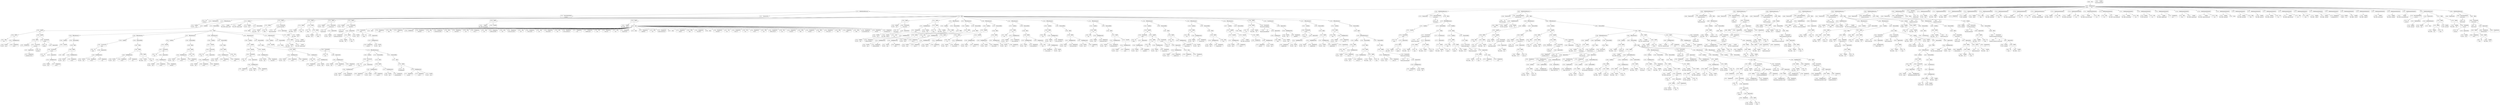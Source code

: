 digraph ast {
node [shape=none];
237571 [label=<<TABLE border='1' cellspacing='0' cellpadding='10' style='rounded' ><TR><TD border='0'>237571</TD><TD border='0'><B>ArgumentList</B></TD></TR></TABLE>>];
237571 -> 237570 [weight=2];
237570 [label=<<TABLE border='1' cellspacing='0' cellpadding='10' style='rounded' ><TR><TD border='0'>237570</TD><TD border='0'><B>StringLiteral</B></TD></TR><HR/><TR><TD border='0' cellpadding='5' colspan='2'>permalink_structure</TD></TR></TABLE>>];
237569 [label=<<TABLE border='1' cellspacing='0' cellpadding='10' style='rounded' ><TR><TD border='0'>237569</TD><TD border='0'><B>Id</B></TD></TR><HR/><TR><TD border='0' cellpadding='5' colspan='2'>get_option</TD></TR></TABLE>>];
237568 [label=<<TABLE border='1' cellspacing='0' cellpadding='10' style='rounded' ><TR><TD border='0'>237568</TD><TD border='0'><B>RelOP</B></TD></TR><HR/><TR><TD border='0' cellpadding='5' colspan='2'>!=</TD></TR></TABLE>>];
237568 -> 237567 [weight=2];
237568 -> 237572 [weight=2];
237575 [label=<<TABLE border='1' cellspacing='0' cellpadding='10' style='rounded' ><TR><TD border='0'>237575</TD><TD border='0'><B>Id</B></TD></TR><HR/><TR><TD border='0' cellpadding='5' colspan='2'>is_array</TD></TR></TABLE>>];
237573 [label=<<TABLE border='1' cellspacing='0' cellpadding='10' style='rounded' ><TR><TD border='0'>237573</TD><TD border='0'><B>Condition</B></TD></TR></TABLE>>];
237573 -> 237562 [weight=2];
237572 [label=<<TABLE border='1' cellspacing='0' cellpadding='10' style='rounded' ><TR><TD border='0'>237572</TD><TD border='0'><B>FunctionCall</B></TD></TR><HR/><TR><TD border='0' cellpadding='5' colspan='2'>get_option</TD></TR></TABLE>>];
237572 -> 237569 [weight=2];
237572 -> 237571 [weight=2];
237579 [label=<<TABLE border='1' cellspacing='0' cellpadding='10' style='rounded' ><TR><TD border='0'>237579</TD><TD border='0'><B>ArgumentList</B></TD></TR></TABLE>>];
237579 -> 237578 [weight=2];
237578 [label=<<TABLE border='1' cellspacing='0' cellpadding='10' style='rounded' ><TR><TD border='0'>237578</TD><TD border='0'><B>PostfixExpression</B></TD></TR></TABLE>>];
237578 -> 237576 [weight=2];
237578 -> 237577 [weight=2];
237577 [label=<<TABLE border='1' cellspacing='0' cellpadding='10' style='rounded' ><TR><TD border='0'>237577</TD><TD border='0'><B>StringLiteral</B></TD></TR><HR/><TR><TD border='0' cellpadding='5' colspan='2'>rewrite</TD></TR></TABLE>>];
237576 [label=<<TABLE border='1' cellspacing='0' cellpadding='10' style='rounded' ><TR><TD border='0'>237576</TD><TD border='0'><B>Variable</B></TD></TR><HR/><TR><TD border='0' cellpadding='5'>(0, 2197)</TD><TD border='0' cellpadding='5'>args</TD></TR></TABLE>>];
237583 [label=<<TABLE border='1' cellspacing='0' cellpadding='10' style='rounded' ><TR><TD border='0'>237583</TD><TD border='0'><B>Variable</B></TD></TR><HR/><TR><TD border='0' cellpadding='5'>(0, 2197)</TD><TD border='0' cellpadding='5'>args</TD></TR></TABLE>>];
237582 [label=<<TABLE border='1' cellspacing='0' cellpadding='10' style='rounded' ><TR><TD border='0'>237582</TD><TD border='0'><B>Condition</B></TD></TR></TABLE>>];
237582 -> 237581 [weight=2];
237581 [label=<<TABLE border='1' cellspacing='0' cellpadding='10' style='rounded' ><TR><TD border='0'>237581</TD><TD border='0'><B>UnaryOP</B></TD></TR><HR/><TR><TD border='0' cellpadding='5' colspan='2'>!</TD></TR></TABLE>>];
237581 -> 237580 [weight=2];
237580 [label=<<TABLE border='1' cellspacing='0' cellpadding='10' style='rounded' ><TR><TD border='0'>237580</TD><TD border='0'><B>FunctionCall</B></TD></TR><HR/><TR><TD border='0' cellpadding='5' colspan='2'>is_array</TD></TR></TABLE>>];
237580 -> 237575 [weight=2];
237580 -> 237579 [weight=2];
237587 [label=<<TABLE border='1' cellspacing='0' cellpadding='10' style='rounded' ><TR><TD border='0'>237587</TD><TD border='0'><B>Array</B></TD></TR></TABLE>>];
237586 [label=<<TABLE border='1' cellspacing='0' cellpadding='10' style='rounded' ><TR><TD border='0'>237586</TD><TD border='0'><B>BinOP</B></TD></TR><HR/><TR><TD border='0' cellpadding='5' colspan='2'>=</TD></TR></TABLE>>];
237586 -> 237585 [weight=2];
237586 -> 237587 [weight=2];
237585 [label=<<TABLE border='1' cellspacing='0' cellpadding='10' style='rounded' ><TR><TD border='0'>237585</TD><TD border='0'><B>PostfixExpression</B></TD></TR></TABLE>>];
237585 -> 237583 [weight=2];
237585 -> 237584 [weight=2];
237584 [label=<<TABLE border='1' cellspacing='0' cellpadding='10' style='rounded' ><TR><TD border='0'>237584</TD><TD border='0'><B>StringLiteral</B></TD></TR><HR/><TR><TD border='0' cellpadding='5' colspan='2'>rewrite</TD></TR></TABLE>>];
237591 [label=<<TABLE border='1' cellspacing='0' cellpadding='10' style='rounded' ><TR><TD border='0'>237591</TD><TD border='0'><B>Id</B></TD></TR><HR/><TR><TD border='0' cellpadding='5' colspan='2'>empty</TD></TR></TABLE>>];
237590 [label=<<TABLE border='1' cellspacing='0' cellpadding='10' style='rounded' ><TR><TD border='0'>237590</TD><TD border='0'><B>StatementBody</B></TD></TR></TABLE>>];
237590 -> 237588 [weight=2];
237589 [label=<<TABLE border='1' cellspacing='0' cellpadding='10' style='rounded' ><TR><TD border='0'>237589</TD><TD border='0'><B>IfThenStatement</B></TD></TR></TABLE>>];
237589 -> 237582 [weight=2];
237589 -> 237590 [weight=2];
237588 [label=<<TABLE border='1' cellspacing='0' cellpadding='10' style='rounded' ><TR><TD border='0'>237588</TD><TD border='0'><B>Block</B></TD></TR></TABLE>>];
237588 -> 237586 [weight=2];
237595 [label=<<TABLE border='1' cellspacing='0' cellpadding='10' style='rounded' ><TR><TD border='0'>237595</TD><TD border='0'><B>PostfixExpression</B></TD></TR></TABLE>>];
237595 -> 237592 [weight=2];
237595 -> 237593 [weight=2];
237595 -> 237594 [weight=2];
237594 [label=<<TABLE border='1' cellspacing='0' cellpadding='10' style='rounded' ><TR><TD border='0'>237594</TD><TD border='0'><B>StringLiteral</B></TD></TR><HR/><TR><TD border='0' cellpadding='5' colspan='2'>slug</TD></TR></TABLE>>];
237593 [label=<<TABLE border='1' cellspacing='0' cellpadding='10' style='rounded' ><TR><TD border='0'>237593</TD><TD border='0'><B>StringLiteral</B></TD></TR><HR/><TR><TD border='0' cellpadding='5' colspan='2'>rewrite</TD></TR></TABLE>>];
237592 [label=<<TABLE border='1' cellspacing='0' cellpadding='10' style='rounded' ><TR><TD border='0'>237592</TD><TD border='0'><B>Variable</B></TD></TR><HR/><TR><TD border='0' cellpadding='5'>(0, 2197)</TD><TD border='0' cellpadding='5'>args</TD></TR></TABLE>>];
237599 [label=<<TABLE border='1' cellspacing='0' cellpadding='10' style='rounded' ><TR><TD border='0'>237599</TD><TD border='0'><B>Variable</B></TD></TR><HR/><TR><TD border='0' cellpadding='5'>(0, 2197)</TD><TD border='0' cellpadding='5'>args</TD></TR></TABLE>>];
237598 [label=<<TABLE border='1' cellspacing='0' cellpadding='10' style='rounded' ><TR><TD border='0'>237598</TD><TD border='0'><B>Condition</B></TD></TR></TABLE>>];
237598 -> 237597 [weight=2];
237597 [label=<<TABLE border='1' cellspacing='0' cellpadding='10' style='rounded' ><TR><TD border='0'>237597</TD><TD border='0'><B>FunctionCall</B></TD></TR><HR/><TR><TD border='0' cellpadding='5' colspan='2'>empty</TD></TR></TABLE>>];
237597 -> 237591 [weight=2];
237597 -> 237596 [weight=2];
237596 [label=<<TABLE border='1' cellspacing='0' cellpadding='10' style='rounded' ><TR><TD border='0'>237596</TD><TD border='0'><B>ArgumentList</B></TD></TR></TABLE>>];
237596 -> 237595 [weight=2];
237603 [label=<<TABLE border='1' cellspacing='0' cellpadding='10' style='rounded' ><TR><TD border='0'>237603</TD><TD border='0'><B>BinOP</B></TD></TR><HR/><TR><TD border='0' cellpadding='5' colspan='2'>=</TD></TR></TABLE>>];
237603 -> 237602 [weight=2];
237603 -> 237606 [weight=2];
237602 [label=<<TABLE border='1' cellspacing='0' cellpadding='10' style='rounded' ><TR><TD border='0'>237602</TD><TD border='0'><B>PostfixExpression</B></TD></TR></TABLE>>];
237602 -> 237599 [weight=2];
237602 -> 237600 [weight=2];
237602 -> 237601 [weight=2];
237601 [label=<<TABLE border='1' cellspacing='0' cellpadding='10' style='rounded' ><TR><TD border='0'>237601</TD><TD border='0'><B>StringLiteral</B></TD></TR><HR/><TR><TD border='0' cellpadding='5' colspan='2'>slug</TD></TR></TABLE>>];
237600 [label=<<TABLE border='1' cellspacing='0' cellpadding='10' style='rounded' ><TR><TD border='0'>237600</TD><TD border='0'><B>StringLiteral</B></TD></TR><HR/><TR><TD border='0' cellpadding='5' colspan='2'>rewrite</TD></TR></TABLE>>];
237607 [label=<<TABLE border='1' cellspacing='0' cellpadding='10' style='rounded' ><TR><TD border='0'>237607</TD><TD border='0'><B>Block</B></TD></TR></TABLE>>];
237607 -> 237603 [weight=2];
237606 [label=<<TABLE border='1' cellspacing='0' cellpadding='10' style='rounded' ><TR><TD border='0'>237606</TD><TD border='0'><B>BinOP</B></TD></TR><HR/><TR><TD border='0' cellpadding='5' colspan='2'>-&gt;</TD></TR></TABLE>>];
237606 -> 237604 [weight=2];
237606 -> 237605 [weight=2];
237605 [label=<<TABLE border='1' cellspacing='0' cellpadding='10' style='rounded' ><TR><TD border='0'>237605</TD><TD border='0'><B>Id</B></TD></TR><HR/><TR><TD border='0' cellpadding='5' colspan='2'>name</TD></TR></TABLE>>];
237604 [label=<<TABLE border='1' cellspacing='0' cellpadding='10' style='rounded' ><TR><TD border='0'>237604</TD><TD border='0'><B>Variable</B></TD></TR><HR/><TR><TD border='0' cellpadding='5'>(941, 4904)</TD><TD border='0' cellpadding='5'>this</TD></TR></TABLE>>];
237611 [label=<<TABLE border='1' cellspacing='0' cellpadding='10' style='rounded' ><TR><TD border='0'>237611</TD><TD border='0'><B>Id</B></TD></TR><HR/><TR><TD border='0' cellpadding='5' colspan='2'>isset</TD></TR></TABLE>>];
237609 [label=<<TABLE border='1' cellspacing='0' cellpadding='10' style='rounded' ><TR><TD border='0'>237609</TD><TD border='0'><B>StatementBody</B></TD></TR></TABLE>>];
237609 -> 237607 [weight=2];
237608 [label=<<TABLE border='1' cellspacing='0' cellpadding='10' style='rounded' ><TR><TD border='0'>237608</TD><TD border='0'><B>IfThenStatement</B></TD></TR></TABLE>>];
237608 -> 237598 [weight=2];
237608 -> 237609 [weight=2];
237615 [label=<<TABLE border='1' cellspacing='0' cellpadding='10' style='rounded' ><TR><TD border='0'>237615</TD><TD border='0'><B>PostfixExpression</B></TD></TR></TABLE>>];
237615 -> 237612 [weight=2];
237615 -> 237613 [weight=2];
237615 -> 237614 [weight=2];
237614 [label=<<TABLE border='1' cellspacing='0' cellpadding='10' style='rounded' ><TR><TD border='0'>237614</TD><TD border='0'><B>StringLiteral</B></TD></TR><HR/><TR><TD border='0' cellpadding='5' colspan='2'>with_front</TD></TR></TABLE>>];
237613 [label=<<TABLE border='1' cellspacing='0' cellpadding='10' style='rounded' ><TR><TD border='0'>237613</TD><TD border='0'><B>StringLiteral</B></TD></TR><HR/><TR><TD border='0' cellpadding='5' colspan='2'>rewrite</TD></TR></TABLE>>];
237612 [label=<<TABLE border='1' cellspacing='0' cellpadding='10' style='rounded' ><TR><TD border='0'>237612</TD><TD border='0'><B>Variable</B></TD></TR><HR/><TR><TD border='0' cellpadding='5'>(0, 2197)</TD><TD border='0' cellpadding='5'>args</TD></TR></TABLE>>];
237619 [label=<<TABLE border='1' cellspacing='0' cellpadding='10' style='rounded' ><TR><TD border='0'>237619</TD><TD border='0'><B>Condition</B></TD></TR></TABLE>>];
237619 -> 237618 [weight=2];
237618 [label=<<TABLE border='1' cellspacing='0' cellpadding='10' style='rounded' ><TR><TD border='0'>237618</TD><TD border='0'><B>UnaryOP</B></TD></TR><HR/><TR><TD border='0' cellpadding='5' colspan='2'>!</TD></TR></TABLE>>];
237618 -> 237617 [weight=2];
237617 [label=<<TABLE border='1' cellspacing='0' cellpadding='10' style='rounded' ><TR><TD border='0'>237617</TD><TD border='0'><B>FunctionCall</B></TD></TR><HR/><TR><TD border='0' cellpadding='5' colspan='2'>isset</TD></TR></TABLE>>];
237617 -> 237611 [weight=2];
237617 -> 237616 [weight=2];
237616 [label=<<TABLE border='1' cellspacing='0' cellpadding='10' style='rounded' ><TR><TD border='0'>237616</TD><TD border='0'><B>ArgumentList</B></TD></TR></TABLE>>];
237616 -> 237615 [weight=2];
237623 [label=<<TABLE border='1' cellspacing='0' cellpadding='10' style='rounded' ><TR><TD border='0'>237623</TD><TD border='0'><B>PostfixExpression</B></TD></TR></TABLE>>];
237623 -> 237620 [weight=2];
237623 -> 237621 [weight=2];
237623 -> 237622 [weight=2];
237622 [label=<<TABLE border='1' cellspacing='0' cellpadding='10' style='rounded' ><TR><TD border='0'>237622</TD><TD border='0'><B>StringLiteral</B></TD></TR><HR/><TR><TD border='0' cellpadding='5' colspan='2'>with_front</TD></TR></TABLE>>];
237621 [label=<<TABLE border='1' cellspacing='0' cellpadding='10' style='rounded' ><TR><TD border='0'>237621</TD><TD border='0'><B>StringLiteral</B></TD></TR><HR/><TR><TD border='0' cellpadding='5' colspan='2'>rewrite</TD></TR></TABLE>>];
237620 [label=<<TABLE border='1' cellspacing='0' cellpadding='10' style='rounded' ><TR><TD border='0'>237620</TD><TD border='0'><B>Variable</B></TD></TR><HR/><TR><TD border='0' cellpadding='5'>(0, 2197)</TD><TD border='0' cellpadding='5'>args</TD></TR></TABLE>>];
237627 [label=<<TABLE border='1' cellspacing='0' cellpadding='10' style='rounded' ><TR><TD border='0'>237627</TD><TD border='0'><B>IfThenStatement</B></TD></TR></TABLE>>];
237627 -> 237619 [weight=2];
237627 -> 237628 [weight=2];
237626 [label=<<TABLE border='1' cellspacing='0' cellpadding='10' style='rounded' ><TR><TD border='0'>237626</TD><TD border='0'><B>Block</B></TD></TR></TABLE>>];
237626 -> 237624 [weight=2];
237625 [label=<<TABLE border='1' cellspacing='0' cellpadding='10' style='rounded' ><TR><TD border='0'>237625</TD><TD border='0'><B>True</B></TD></TR><HR/><TR><TD border='0' cellpadding='5' colspan='2'>true</TD></TR></TABLE>>];
237624 [label=<<TABLE border='1' cellspacing='0' cellpadding='10' style='rounded' ><TR><TD border='0'>237624</TD><TD border='0'><B>BinOP</B></TD></TR><HR/><TR><TD border='0' cellpadding='5' colspan='2'>=</TD></TR></TABLE>>];
237624 -> 237623 [weight=2];
237624 -> 237625 [weight=2];
237631 [label=<<TABLE border='1' cellspacing='0' cellpadding='10' style='rounded' ><TR><TD border='0'>237631</TD><TD border='0'><B>Variable</B></TD></TR><HR/><TR><TD border='0' cellpadding='5'>(0, 2197)</TD><TD border='0' cellpadding='5'>args</TD></TR></TABLE>>];
237630 [label=<<TABLE border='1' cellspacing='0' cellpadding='10' style='rounded' ><TR><TD border='0'>237630</TD><TD border='0'><B>Id</B></TD></TR><HR/><TR><TD border='0' cellpadding='5' colspan='2'>isset</TD></TR></TABLE>>];
237628 [label=<<TABLE border='1' cellspacing='0' cellpadding='10' style='rounded' ><TR><TD border='0'>237628</TD><TD border='0'><B>StatementBody</B></TD></TR></TABLE>>];
237628 -> 237626 [weight=2];
237635 [label=<<TABLE border='1' cellspacing='0' cellpadding='10' style='rounded' ><TR><TD border='0'>237635</TD><TD border='0'><B>ArgumentList</B></TD></TR></TABLE>>];
237635 -> 237634 [weight=2];
237634 [label=<<TABLE border='1' cellspacing='0' cellpadding='10' style='rounded' ><TR><TD border='0'>237634</TD><TD border='0'><B>PostfixExpression</B></TD></TR></TABLE>>];
237634 -> 237631 [weight=2];
237634 -> 237632 [weight=2];
237634 -> 237633 [weight=2];
237633 [label=<<TABLE border='1' cellspacing='0' cellpadding='10' style='rounded' ><TR><TD border='0'>237633</TD><TD border='0'><B>StringLiteral</B></TD></TR><HR/><TR><TD border='0' cellpadding='5' colspan='2'>pages</TD></TR></TABLE>>];
237632 [label=<<TABLE border='1' cellspacing='0' cellpadding='10' style='rounded' ><TR><TD border='0'>237632</TD><TD border='0'><B>StringLiteral</B></TD></TR><HR/><TR><TD border='0' cellpadding='5' colspan='2'>rewrite</TD></TR></TABLE>>];
237639 [label=<<TABLE border='1' cellspacing='0' cellpadding='10' style='rounded' ><TR><TD border='0'>237639</TD><TD border='0'><B>Variable</B></TD></TR><HR/><TR><TD border='0' cellpadding='5'>(0, 2197)</TD><TD border='0' cellpadding='5'>args</TD></TR></TABLE>>];
237638 [label=<<TABLE border='1' cellspacing='0' cellpadding='10' style='rounded' ><TR><TD border='0'>237638</TD><TD border='0'><B>Condition</B></TD></TR></TABLE>>];
237638 -> 237637 [weight=2];
237637 [label=<<TABLE border='1' cellspacing='0' cellpadding='10' style='rounded' ><TR><TD border='0'>237637</TD><TD border='0'><B>UnaryOP</B></TD></TR><HR/><TR><TD border='0' cellpadding='5' colspan='2'>!</TD></TR></TABLE>>];
237637 -> 237636 [weight=2];
237636 [label=<<TABLE border='1' cellspacing='0' cellpadding='10' style='rounded' ><TR><TD border='0'>237636</TD><TD border='0'><B>FunctionCall</B></TD></TR><HR/><TR><TD border='0' cellpadding='5' colspan='2'>isset</TD></TR></TABLE>>];
237636 -> 237630 [weight=2];
237636 -> 237635 [weight=2];
237643 [label=<<TABLE border='1' cellspacing='0' cellpadding='10' style='rounded' ><TR><TD border='0'>237643</TD><TD border='0'><B>BinOP</B></TD></TR><HR/><TR><TD border='0' cellpadding='5' colspan='2'>=</TD></TR></TABLE>>];
237643 -> 237642 [weight=2];
237643 -> 237644 [weight=2];
237642 [label=<<TABLE border='1' cellspacing='0' cellpadding='10' style='rounded' ><TR><TD border='0'>237642</TD><TD border='0'><B>PostfixExpression</B></TD></TR></TABLE>>];
237642 -> 237639 [weight=2];
237642 -> 237640 [weight=2];
237642 -> 237641 [weight=2];
237641 [label=<<TABLE border='1' cellspacing='0' cellpadding='10' style='rounded' ><TR><TD border='0'>237641</TD><TD border='0'><B>StringLiteral</B></TD></TR><HR/><TR><TD border='0' cellpadding='5' colspan='2'>pages</TD></TR></TABLE>>];
237640 [label=<<TABLE border='1' cellspacing='0' cellpadding='10' style='rounded' ><TR><TD border='0'>237640</TD><TD border='0'><B>StringLiteral</B></TD></TR><HR/><TR><TD border='0' cellpadding='5' colspan='2'>rewrite</TD></TR></TABLE>>];
237647 [label=<<TABLE border='1' cellspacing='0' cellpadding='10' style='rounded' ><TR><TD border='0'>237647</TD><TD border='0'><B>StatementBody</B></TD></TR></TABLE>>];
237647 -> 237645 [weight=2];
237646 [label=<<TABLE border='1' cellspacing='0' cellpadding='10' style='rounded' ><TR><TD border='0'>237646</TD><TD border='0'><B>IfThenStatement</B></TD></TR></TABLE>>];
237646 -> 237638 [weight=2];
237646 -> 237647 [weight=2];
237645 [label=<<TABLE border='1' cellspacing='0' cellpadding='10' style='rounded' ><TR><TD border='0'>237645</TD><TD border='0'><B>Block</B></TD></TR></TABLE>>];
237645 -> 237643 [weight=2];
237644 [label=<<TABLE border='1' cellspacing='0' cellpadding='10' style='rounded' ><TR><TD border='0'>237644</TD><TD border='0'><B>True</B></TD></TR><HR/><TR><TD border='0' cellpadding='5' colspan='2'>true</TD></TR></TABLE>>];
237651 [label=<<TABLE border='1' cellspacing='0' cellpadding='10' style='rounded' ><TR><TD border='0'>237651</TD><TD border='0'><B>StringLiteral</B></TD></TR><HR/><TR><TD border='0' cellpadding='5' colspan='2'>rewrite</TD></TR></TABLE>>];
237650 [label=<<TABLE border='1' cellspacing='0' cellpadding='10' style='rounded' ><TR><TD border='0'>237650</TD><TD border='0'><B>Variable</B></TD></TR><HR/><TR><TD border='0' cellpadding='5'>(0, 2197)</TD><TD border='0' cellpadding='5'>args</TD></TR></TABLE>>];
237649 [label=<<TABLE border='1' cellspacing='0' cellpadding='10' style='rounded' ><TR><TD border='0'>237649</TD><TD border='0'><B>Id</B></TD></TR><HR/><TR><TD border='0' cellpadding='5' colspan='2'>isset</TD></TR></TABLE>>];
237655 [label=<<TABLE border='1' cellspacing='0' cellpadding='10' style='rounded' ><TR><TD border='0'>237655</TD><TD border='0'><B>FunctionCall</B></TD></TR><HR/><TR><TD border='0' cellpadding='5' colspan='2'>isset</TD></TR></TABLE>>];
237655 -> 237649 [weight=2];
237655 -> 237654 [weight=2];
237654 [label=<<TABLE border='1' cellspacing='0' cellpadding='10' style='rounded' ><TR><TD border='0'>237654</TD><TD border='0'><B>ArgumentList</B></TD></TR></TABLE>>];
237654 -> 237653 [weight=2];
237653 [label=<<TABLE border='1' cellspacing='0' cellpadding='10' style='rounded' ><TR><TD border='0'>237653</TD><TD border='0'><B>PostfixExpression</B></TD></TR></TABLE>>];
237653 -> 237650 [weight=2];
237653 -> 237651 [weight=2];
237653 -> 237652 [weight=2];
237652 [label=<<TABLE border='1' cellspacing='0' cellpadding='10' style='rounded' ><TR><TD border='0'>237652</TD><TD border='0'><B>StringLiteral</B></TD></TR><HR/><TR><TD border='0' cellpadding='5' colspan='2'>feeds</TD></TR></TABLE>>];
237659 [label=<<TABLE border='1' cellspacing='0' cellpadding='10' style='rounded' ><TR><TD border='0'>237659</TD><TD border='0'><B>Variable</B></TD></TR><HR/><TR><TD border='0' cellpadding='5'>(0, 2197)</TD><TD border='0' cellpadding='5'>args</TD></TR></TABLE>>];
237657 [label=<<TABLE border='1' cellspacing='0' cellpadding='10' style='rounded' ><TR><TD border='0'>237657</TD><TD border='0'><B>LogicOP</B></TD></TR><HR/><TR><TD border='0' cellpadding='5' colspan='2'>||</TD></TR></TABLE>>];
237657 -> 237656 [weight=2];
237657 -> 237662 [weight=2];
237656 [label=<<TABLE border='1' cellspacing='0' cellpadding='10' style='rounded' ><TR><TD border='0'>237656</TD><TD border='0'><B>UnaryOP</B></TD></TR><HR/><TR><TD border='0' cellpadding='5' colspan='2'>!</TD></TR></TABLE>>];
237656 -> 237655 [weight=2];
237663 [label=<<TABLE border='1' cellspacing='0' cellpadding='10' style='rounded' ><TR><TD border='0'>237663</TD><TD border='0'><B>Condition</B></TD></TR></TABLE>>];
237663 -> 237657 [weight=2];
237662 [label=<<TABLE border='1' cellspacing='0' cellpadding='10' style='rounded' ><TR><TD border='0'>237662</TD><TD border='0'><B>UnaryOP</B></TD></TR><HR/><TR><TD border='0' cellpadding='5' colspan='2'>!</TD></TR></TABLE>>];
237662 -> 237661 [weight=2];
237661 [label=<<TABLE border='1' cellspacing='0' cellpadding='10' style='rounded' ><TR><TD border='0'>237661</TD><TD border='0'><B>PostfixExpression</B></TD></TR></TABLE>>];
237661 -> 237659 [weight=2];
237661 -> 237660 [weight=2];
237660 [label=<<TABLE border='1' cellspacing='0' cellpadding='10' style='rounded' ><TR><TD border='0'>237660</TD><TD border='0'><B>StringLiteral</B></TD></TR><HR/><TR><TD border='0' cellpadding='5' colspan='2'>has_archive</TD></TR></TABLE>>];
237667 [label=<<TABLE border='1' cellspacing='0' cellpadding='10' style='rounded' ><TR><TD border='0'>237667</TD><TD border='0'><B>PostfixExpression</B></TD></TR></TABLE>>];
237667 -> 237664 [weight=2];
237667 -> 237665 [weight=2];
237667 -> 237666 [weight=2];
237666 [label=<<TABLE border='1' cellspacing='0' cellpadding='10' style='rounded' ><TR><TD border='0'>237666</TD><TD border='0'><B>StringLiteral</B></TD></TR><HR/><TR><TD border='0' cellpadding='5' colspan='2'>feeds</TD></TR></TABLE>>];
237665 [label=<<TABLE border='1' cellspacing='0' cellpadding='10' style='rounded' ><TR><TD border='0'>237665</TD><TD border='0'><B>StringLiteral</B></TD></TR><HR/><TR><TD border='0' cellpadding='5' colspan='2'>rewrite</TD></TR></TABLE>>];
237664 [label=<<TABLE border='1' cellspacing='0' cellpadding='10' style='rounded' ><TR><TD border='0'>237664</TD><TD border='0'><B>Variable</B></TD></TR><HR/><TR><TD border='0' cellpadding='5'>(0, 2197)</TD><TD border='0' cellpadding='5'>args</TD></TR></TABLE>>];
237671 [label=<<TABLE border='1' cellspacing='0' cellpadding='10' style='rounded' ><TR><TD border='0'>237671</TD><TD border='0'><B>StringLiteral</B></TD></TR><HR/><TR><TD border='0' cellpadding='5' colspan='2'>has_archive</TD></TR></TABLE>>];
237670 [label=<<TABLE border='1' cellspacing='0' cellpadding='10' style='rounded' ><TR><TD border='0'>237670</TD><TD border='0'><B>Variable</B></TD></TR><HR/><TR><TD border='0' cellpadding='5'>(0, 2197)</TD><TD border='0' cellpadding='5'>args</TD></TR></TABLE>>];
237669 [label=<<TABLE border='1' cellspacing='0' cellpadding='10' style='rounded' ><TR><TD border='0'>237669</TD><TD border='0'><B>Bool</B></TD></TR><HR/><TR><TD border='0' cellpadding='5' colspan='2'>bool</TD></TR></TABLE>>];
237668 [label=<<TABLE border='1' cellspacing='0' cellpadding='10' style='rounded' ><TR><TD border='0'>237668</TD><TD border='0'><B>BinOP</B></TD></TR><HR/><TR><TD border='0' cellpadding='5' colspan='2'>=</TD></TR></TABLE>>];
237668 -> 237667 [weight=2];
237668 -> 237673 [weight=2];
237675 [label=<<TABLE border='1' cellspacing='0' cellpadding='10' style='rounded' ><TR><TD border='0'>237675</TD><TD border='0'><B>IfThenStatement</B></TD></TR></TABLE>>];
237675 -> 237663 [weight=2];
237675 -> 237676 [weight=2];
237674 [label=<<TABLE border='1' cellspacing='0' cellpadding='10' style='rounded' ><TR><TD border='0'>237674</TD><TD border='0'><B>Block</B></TD></TR></TABLE>>];
237674 -> 237668 [weight=2];
237673 [label=<<TABLE border='1' cellspacing='0' cellpadding='10' style='rounded' ><TR><TD border='0'>237673</TD><TD border='0'><B>CastExpression</B></TD></TR></TABLE>>];
237673 -> 237669 [weight=2];
237673 -> 237672 [weight=2];
237672 [label=<<TABLE border='1' cellspacing='0' cellpadding='10' style='rounded' ><TR><TD border='0'>237672</TD><TD border='0'><B>PostfixExpression</B></TD></TR></TABLE>>];
237672 -> 237670 [weight=2];
237672 -> 237671 [weight=2];
237679 [label=<<TABLE border='1' cellspacing='0' cellpadding='10' style='rounded' ><TR><TD border='0'>237679</TD><TD border='0'><B>Variable</B></TD></TR><HR/><TR><TD border='0' cellpadding='5'>(0, 2197)</TD><TD border='0' cellpadding='5'>args</TD></TR></TABLE>>];
237678 [label=<<TABLE border='1' cellspacing='0' cellpadding='10' style='rounded' ><TR><TD border='0'>237678</TD><TD border='0'><B>Id</B></TD></TR><HR/><TR><TD border='0' cellpadding='5' colspan='2'>isset</TD></TR></TABLE>>];
237676 [label=<<TABLE border='1' cellspacing='0' cellpadding='10' style='rounded' ><TR><TD border='0'>237676</TD><TD border='0'><B>StatementBody</B></TD></TR></TABLE>>];
237676 -> 237674 [weight=2];
237683 [label=<<TABLE border='1' cellspacing='0' cellpadding='10' style='rounded' ><TR><TD border='0'>237683</TD><TD border='0'><B>ArgumentList</B></TD></TR></TABLE>>];
237683 -> 237682 [weight=2];
237682 [label=<<TABLE border='1' cellspacing='0' cellpadding='10' style='rounded' ><TR><TD border='0'>237682</TD><TD border='0'><B>PostfixExpression</B></TD></TR></TABLE>>];
237682 -> 237679 [weight=2];
237682 -> 237680 [weight=2];
237682 -> 237681 [weight=2];
237681 [label=<<TABLE border='1' cellspacing='0' cellpadding='10' style='rounded' ><TR><TD border='0'>237681</TD><TD border='0'><B>StringLiteral</B></TD></TR><HR/><TR><TD border='0' cellpadding='5' colspan='2'>ep_mask</TD></TR></TABLE>>];
237680 [label=<<TABLE border='1' cellspacing='0' cellpadding='10' style='rounded' ><TR><TD border='0'>237680</TD><TD border='0'><B>StringLiteral</B></TD></TR><HR/><TR><TD border='0' cellpadding='5' colspan='2'>rewrite</TD></TR></TABLE>>];
237687 [label=<<TABLE border='1' cellspacing='0' cellpadding='10' style='rounded' ><TR><TD border='0'>237687</TD><TD border='0'><B>Id</B></TD></TR><HR/><TR><TD border='0' cellpadding='5' colspan='2'>isset</TD></TR></TABLE>>];
237686 [label=<<TABLE border='1' cellspacing='0' cellpadding='10' style='rounded' ><TR><TD border='0'>237686</TD><TD border='0'><B>Condition</B></TD></TR></TABLE>>];
237686 -> 237685 [weight=2];
237685 [label=<<TABLE border='1' cellspacing='0' cellpadding='10' style='rounded' ><TR><TD border='0'>237685</TD><TD border='0'><B>UnaryOP</B></TD></TR><HR/><TR><TD border='0' cellpadding='5' colspan='2'>!</TD></TR></TABLE>>];
237685 -> 237684 [weight=2];
237684 [label=<<TABLE border='1' cellspacing='0' cellpadding='10' style='rounded' ><TR><TD border='0'>237684</TD><TD border='0'><B>FunctionCall</B></TD></TR><HR/><TR><TD border='0' cellpadding='5' colspan='2'>isset</TD></TR></TABLE>>];
237684 -> 237678 [weight=2];
237684 -> 237683 [weight=2];
237691 [label=<<TABLE border='1' cellspacing='0' cellpadding='10' style='rounded' ><TR><TD border='0'>237691</TD><TD border='0'><B>ArgumentList</B></TD></TR></TABLE>>];
237691 -> 237690 [weight=2];
237690 [label=<<TABLE border='1' cellspacing='0' cellpadding='10' style='rounded' ><TR><TD border='0'>237690</TD><TD border='0'><B>PostfixExpression</B></TD></TR></TABLE>>];
237690 -> 237688 [weight=2];
237690 -> 237689 [weight=2];
237689 [label=<<TABLE border='1' cellspacing='0' cellpadding='10' style='rounded' ><TR><TD border='0'>237689</TD><TD border='0'><B>StringLiteral</B></TD></TR><HR/><TR><TD border='0' cellpadding='5' colspan='2'>permalink_epmask</TD></TR></TABLE>>];
237688 [label=<<TABLE border='1' cellspacing='0' cellpadding='10' style='rounded' ><TR><TD border='0'>237688</TD><TD border='0'><B>Variable</B></TD></TR><HR/><TR><TD border='0' cellpadding='5'>(0, 2197)</TD><TD border='0' cellpadding='5'>args</TD></TR></TABLE>>];
237695 [label=<<TABLE border='1' cellspacing='0' cellpadding='10' style='rounded' ><TR><TD border='0'>237695</TD><TD border='0'><B>StringLiteral</B></TD></TR><HR/><TR><TD border='0' cellpadding='5' colspan='2'>rewrite</TD></TR></TABLE>>];
237694 [label=<<TABLE border='1' cellspacing='0' cellpadding='10' style='rounded' ><TR><TD border='0'>237694</TD><TD border='0'><B>Variable</B></TD></TR><HR/><TR><TD border='0' cellpadding='5'>(0, 2197)</TD><TD border='0' cellpadding='5'>args</TD></TR></TABLE>>];
237693 [label=<<TABLE border='1' cellspacing='0' cellpadding='10' style='rounded' ><TR><TD border='0'>237693</TD><TD border='0'><B>Condition</B></TD></TR></TABLE>>];
237693 -> 237692 [weight=2];
237692 [label=<<TABLE border='1' cellspacing='0' cellpadding='10' style='rounded' ><TR><TD border='0'>237692</TD><TD border='0'><B>FunctionCall</B></TD></TR><HR/><TR><TD border='0' cellpadding='5' colspan='2'>isset</TD></TR></TABLE>>];
237692 -> 237687 [weight=2];
237692 -> 237691 [weight=2];
237699 [label=<<TABLE border='1' cellspacing='0' cellpadding='10' style='rounded' ><TR><TD border='0'>237699</TD><TD border='0'><B>Variable</B></TD></TR><HR/><TR><TD border='0' cellpadding='5'>(0, 2197)</TD><TD border='0' cellpadding='5'>args</TD></TR></TABLE>>];
237698 [label=<<TABLE border='1' cellspacing='0' cellpadding='10' style='rounded' ><TR><TD border='0'>237698</TD><TD border='0'><B>BinOP</B></TD></TR><HR/><TR><TD border='0' cellpadding='5' colspan='2'>=</TD></TR></TABLE>>];
237698 -> 237697 [weight=2];
237698 -> 237701 [weight=2];
237697 [label=<<TABLE border='1' cellspacing='0' cellpadding='10' style='rounded' ><TR><TD border='0'>237697</TD><TD border='0'><B>PostfixExpression</B></TD></TR></TABLE>>];
237697 -> 237694 [weight=2];
237697 -> 237695 [weight=2];
237697 -> 237696 [weight=2];
237696 [label=<<TABLE border='1' cellspacing='0' cellpadding='10' style='rounded' ><TR><TD border='0'>237696</TD><TD border='0'><B>StringLiteral</B></TD></TR><HR/><TR><TD border='0' cellpadding='5' colspan='2'>ep_mask</TD></TR></TABLE>>];
237703 [label=<<TABLE border='1' cellspacing='0' cellpadding='10' style='rounded' ><TR><TD border='0'>237703</TD><TD border='0'><B>IfThenElseStatement</B></TD></TR></TABLE>>];
237703 -> 237693 [weight=2];
237703 -> 237704 [weight=2];
237703 -> 237713 [weight=2];
237702 [label=<<TABLE border='1' cellspacing='0' cellpadding='10' style='rounded' ><TR><TD border='0'>237702</TD><TD border='0'><B>Block</B></TD></TR></TABLE>>];
237702 -> 237698 [weight=2];
237701 [label=<<TABLE border='1' cellspacing='0' cellpadding='10' style='rounded' ><TR><TD border='0'>237701</TD><TD border='0'><B>PostfixExpression</B></TD></TR></TABLE>>];
237701 -> 237699 [weight=2];
237701 -> 237700 [weight=2];
237700 [label=<<TABLE border='1' cellspacing='0' cellpadding='10' style='rounded' ><TR><TD border='0'>237700</TD><TD border='0'><B>StringLiteral</B></TD></TR><HR/><TR><TD border='0' cellpadding='5' colspan='2'>permalink_epmask</TD></TR></TABLE>>];
237707 [label=<<TABLE border='1' cellspacing='0' cellpadding='10' style='rounded' ><TR><TD border='0'>237707</TD><TD border='0'><B>StringLiteral</B></TD></TR><HR/><TR><TD border='0' cellpadding='5' colspan='2'>ep_mask</TD></TR></TABLE>>];
237706 [label=<<TABLE border='1' cellspacing='0' cellpadding='10' style='rounded' ><TR><TD border='0'>237706</TD><TD border='0'><B>StringLiteral</B></TD></TR><HR/><TR><TD border='0' cellpadding='5' colspan='2'>rewrite</TD></TR></TABLE>>];
237705 [label=<<TABLE border='1' cellspacing='0' cellpadding='10' style='rounded' ><TR><TD border='0'>237705</TD><TD border='0'><B>Variable</B></TD></TR><HR/><TR><TD border='0' cellpadding='5'>(0, 2197)</TD><TD border='0' cellpadding='5'>args</TD></TR></TABLE>>];
237704 [label=<<TABLE border='1' cellspacing='0' cellpadding='10' style='rounded' ><TR><TD border='0'>237704</TD><TD border='0'><B>StatementBody</B></TD></TR></TABLE>>];
237704 -> 237702 [weight=2];
237711 [label=<<TABLE border='1' cellspacing='0' cellpadding='10' style='rounded' ><TR><TD border='0'>237711</TD><TD border='0'><B>Block</B></TD></TR></TABLE>>];
237711 -> 237709 [weight=2];
237710 [label=<<TABLE border='1' cellspacing='0' cellpadding='10' style='rounded' ><TR><TD border='0'>237710</TD><TD border='0'><B>Id</B></TD></TR><HR/><TR><TD border='0' cellpadding='5' colspan='2'>EP_PERMALINK</TD></TR></TABLE>>];
237709 [label=<<TABLE border='1' cellspacing='0' cellpadding='10' style='rounded' ><TR><TD border='0'>237709</TD><TD border='0'><B>BinOP</B></TD></TR><HR/><TR><TD border='0' cellpadding='5' colspan='2'>=</TD></TR></TABLE>>];
237709 -> 237708 [weight=2];
237709 -> 237710 [weight=2];
237708 [label=<<TABLE border='1' cellspacing='0' cellpadding='10' style='rounded' ><TR><TD border='0'>237708</TD><TD border='0'><B>PostfixExpression</B></TD></TR></TABLE>>];
237708 -> 237705 [weight=2];
237708 -> 237706 [weight=2];
237708 -> 237707 [weight=2];
237715 [label=<<TABLE border='1' cellspacing='0' cellpadding='10' style='rounded' ><TR><TD border='0'>237715</TD><TD border='0'><B>IfThenStatement</B></TD></TR></TABLE>>];
237715 -> 237686 [weight=2];
237715 -> 237716 [weight=2];
237714 [label=<<TABLE border='1' cellspacing='0' cellpadding='10' style='rounded' ><TR><TD border='0'>237714</TD><TD border='0'><B>Block</B></TD></TR></TABLE>>];
237714 -> 237703 [weight=2];
237713 [label=<<TABLE border='1' cellspacing='0' cellpadding='10' style='rounded' ><TR><TD border='0'>237713</TD><TD border='0'><B>StatementBody</B></TD></TR></TABLE>>];
237713 -> 237711 [weight=2];
237719 [label=<<TABLE border='1' cellspacing='0' cellpadding='10' style='rounded' ><TR><TD border='0'>237719</TD><TD border='0'><B>StatementBody</B></TD></TR></TABLE>>];
237719 -> 237717 [weight=2];
237718 [label=<<TABLE border='1' cellspacing='0' cellpadding='10' style='rounded' ><TR><TD border='0'>237718</TD><TD border='0'><B>IfThenStatement</B></TD></TR></TABLE>>];
237718 -> 237573 [weight=2];
237718 -> 237719 [weight=2];
237717 [label=<<TABLE border='1' cellspacing='0' cellpadding='10' style='rounded' ><TR><TD border='0'>237717</TD><TD border='0'><B>Block</B></TD></TR></TABLE>>];
237717 -> 237589 [weight=2];
237717 -> 237608 [weight=2];
237717 -> 237627 [weight=2];
237717 -> 237646 [weight=2];
237717 -> 237675 [weight=2];
237717 -> 237715 [weight=2];
237716 [label=<<TABLE border='1' cellspacing='0' cellpadding='10' style='rounded' ><TR><TD border='0'>237716</TD><TD border='0'><B>StatementBody</B></TD></TR></TABLE>>];
237716 -> 237714 [weight=2];
237722 [label=<<TABLE border='1' cellspacing='0' cellpadding='10' style='rounded' ><TR><TD border='0'>237722</TD><TD border='0'><B>Variable</B></TD></TR><HR/><TR><TD border='0' cellpadding='5'>(941, 4908)</TD><TD border='0' cellpadding='5'>property_value</TD></TR></TABLE>>];
237721 [label=<<TABLE border='1' cellspacing='0' cellpadding='10' style='rounded' ><TR><TD border='0'>237721</TD><TD border='0'><B>Variable</B></TD></TR><HR/><TR><TD border='0' cellpadding='5'>(941, 4907)</TD><TD border='0' cellpadding='5'>property_name</TD></TR></TABLE>>];
237720 [label=<<TABLE border='1' cellspacing='0' cellpadding='10' style='rounded' ><TR><TD border='0'>237720</TD><TD border='0'><B>Variable</B></TD></TR><HR/><TR><TD border='0' cellpadding='5'>(0, 2197)</TD><TD border='0' cellpadding='5'>args</TD></TR></TABLE>>];
237727 [label=<<TABLE border='1' cellspacing='0' cellpadding='10' style='rounded' ><TR><TD border='0'>237727</TD><TD border='0'><B>BinOP</B></TD></TR><HR/><TR><TD border='0' cellpadding='5' colspan='2'>=</TD></TR></TABLE>>];
237727 -> 237726 [weight=2];
237727 -> 237728 [weight=2];
237726 [label=<<TABLE border='1' cellspacing='0' cellpadding='10' style='rounded' ><TR><TD border='0'>237726</TD><TD border='0'><B>BinOP</B></TD></TR><HR/><TR><TD border='0' cellpadding='5' colspan='2'>-&gt;</TD></TR></TABLE>>];
237726 -> 237724 [weight=2];
237726 -> 237725 [weight=2];
237725 [label=<<TABLE border='1' cellspacing='0' cellpadding='10' style='rounded' ><TR><TD border='0'>237725</TD><TD border='0'><B>Variable</B></TD></TR><HR/><TR><TD border='0' cellpadding='5'>(941, 4907)</TD><TD border='0' cellpadding='5'>property_name</TD></TR></TABLE>>];
237724 [label=<<TABLE border='1' cellspacing='0' cellpadding='10' style='rounded' ><TR><TD border='0'>237724</TD><TD border='0'><B>Variable</B></TD></TR><HR/><TR><TD border='0' cellpadding='5'>(941, 4904)</TD><TD border='0' cellpadding='5'>this</TD></TR></TABLE>>];
237731 [label=<<TABLE border='1' cellspacing='0' cellpadding='10' style='rounded' ><TR><TD border='0'>237731</TD><TD border='0'><B>StatementBody</B></TD></TR></TABLE>>];
237731 -> 237729 [weight=2];
237730 [label=<<TABLE border='1' cellspacing='0' cellpadding='10' style='rounded' ><TR><TD border='0'>237730</TD><TD border='0'><B>ForEach</B></TD></TR></TABLE>>];
237730 -> 237720 [weight=2];
237730 -> 237721 [weight=2];
237730 -> 237722 [weight=2];
237730 -> 237731 [weight=2];
237729 [label=<<TABLE border='1' cellspacing='0' cellpadding='10' style='rounded' ><TR><TD border='0'>237729</TD><TD border='0'><B>Block</B></TD></TR></TABLE>>];
237729 -> 237727 [weight=2];
237728 [label=<<TABLE border='1' cellspacing='0' cellpadding='10' style='rounded' ><TR><TD border='0'>237728</TD><TD border='0'><B>Variable</B></TD></TR><HR/><TR><TD border='0' cellpadding='5'>(941, 4908)</TD><TD border='0' cellpadding='5'>property_value</TD></TR></TABLE>>];
237735 [label=<<TABLE border='1' cellspacing='0' cellpadding='10' style='rounded' ><TR><TD border='0'>237735</TD><TD border='0'><B>BinOP</B></TD></TR><HR/><TR><TD border='0' cellpadding='5' colspan='2'>=</TD></TR></TABLE>>];
237735 -> 237734 [weight=2];
237735 -> 237739 [weight=2];
237734 [label=<<TABLE border='1' cellspacing='0' cellpadding='10' style='rounded' ><TR><TD border='0'>237734</TD><TD border='0'><B>BinOP</B></TD></TR><HR/><TR><TD border='0' cellpadding='5' colspan='2'>-&gt;</TD></TR></TABLE>>];
237734 -> 237732 [weight=2];
237734 -> 237733 [weight=2];
237733 [label=<<TABLE border='1' cellspacing='0' cellpadding='10' style='rounded' ><TR><TD border='0'>237733</TD><TD border='0'><B>Id</B></TD></TR><HR/><TR><TD border='0' cellpadding='5' colspan='2'>labels</TD></TR></TABLE>>];
237732 [label=<<TABLE border='1' cellspacing='0' cellpadding='10' style='rounded' ><TR><TD border='0'>237732</TD><TD border='0'><B>Variable</B></TD></TR><HR/><TR><TD border='0' cellpadding='5'>(941, 4904)</TD><TD border='0' cellpadding='5'>this</TD></TR></TABLE>>];
237739 [label=<<TABLE border='1' cellspacing='0' cellpadding='10' style='rounded' ><TR><TD border='0'>237739</TD><TD border='0'><B>FunctionCall</B></TD></TR><HR/><TR><TD border='0' cellpadding='5' colspan='2'>get_post_type_labels</TD></TR></TABLE>>];
237739 -> 237736 [weight=2];
237739 -> 237738 [weight=2];
237738 [label=<<TABLE border='1' cellspacing='0' cellpadding='10' style='rounded' ><TR><TD border='0'>237738</TD><TD border='0'><B>ArgumentList</B></TD></TR></TABLE>>];
237738 -> 237737 [weight=2];
237737 [label=<<TABLE border='1' cellspacing='0' cellpadding='10' style='rounded' ><TR><TD border='0'>237737</TD><TD border='0'><B>Variable</B></TD></TR><HR/><TR><TD border='0' cellpadding='5'>(941, 4904)</TD><TD border='0' cellpadding='5'>this</TD></TR></TABLE>>];
237736 [label=<<TABLE border='1' cellspacing='0' cellpadding='10' style='rounded' ><TR><TD border='0'>237736</TD><TD border='0'><B>Id</B></TD></TR><HR/><TR><TD border='0' cellpadding='5' colspan='2'>get_post_type_labels</TD></TR></TABLE>>];
237743 [label=<<TABLE border='1' cellspacing='0' cellpadding='10' style='rounded' ><TR><TD border='0'>237743</TD><TD border='0'><B>BinOP</B></TD></TR><HR/><TR><TD border='0' cellpadding='5' colspan='2'>=</TD></TR></TABLE>>];
237743 -> 237742 [weight=2];
237743 -> 237748 [weight=2];
237742 [label=<<TABLE border='1' cellspacing='0' cellpadding='10' style='rounded' ><TR><TD border='0'>237742</TD><TD border='0'><B>BinOP</B></TD></TR><HR/><TR><TD border='0' cellpadding='5' colspan='2'>-&gt;</TD></TR></TABLE>>];
237742 -> 237740 [weight=2];
237742 -> 237741 [weight=2];
237741 [label=<<TABLE border='1' cellspacing='0' cellpadding='10' style='rounded' ><TR><TD border='0'>237741</TD><TD border='0'><B>Id</B></TD></TR><HR/><TR><TD border='0' cellpadding='5' colspan='2'>label</TD></TR></TABLE>>];
237740 [label=<<TABLE border='1' cellspacing='0' cellpadding='10' style='rounded' ><TR><TD border='0'>237740</TD><TD border='0'><B>Variable</B></TD></TR><HR/><TR><TD border='0' cellpadding='5'>(941, 4904)</TD><TD border='0' cellpadding='5'>this</TD></TR></TABLE>>];
237747 [label=<<TABLE border='1' cellspacing='0' cellpadding='10' style='rounded' ><TR><TD border='0'>237747</TD><TD border='0'><B>Id</B></TD></TR><HR/><TR><TD border='0' cellpadding='5' colspan='2'>name</TD></TR></TABLE>>];
237746 [label=<<TABLE border='1' cellspacing='0' cellpadding='10' style='rounded' ><TR><TD border='0'>237746</TD><TD border='0'><B>BinOP</B></TD></TR><HR/><TR><TD border='0' cellpadding='5' colspan='2'>-&gt;</TD></TR></TABLE>>];
237746 -> 237744 [weight=2];
237746 -> 237745 [weight=2];
237745 [label=<<TABLE border='1' cellspacing='0' cellpadding='10' style='rounded' ><TR><TD border='0'>237745</TD><TD border='0'><B>Id</B></TD></TR><HR/><TR><TD border='0' cellpadding='5' colspan='2'>labels</TD></TR></TABLE>>];
237744 [label=<<TABLE border='1' cellspacing='0' cellpadding='10' style='rounded' ><TR><TD border='0'>237744</TD><TD border='0'><B>Variable</B></TD></TR><HR/><TR><TD border='0' cellpadding='5'>(941, 4904)</TD><TD border='0' cellpadding='5'>this</TD></TR></TABLE>>];
237751 [label=<<TABLE border='1' cellspacing='0' cellpadding='10' style='rounded' ><TR><TD border='0'>237751</TD><TD border='0'><B>Id</B></TD></TR><HR/><TR><TD border='0' cellpadding='5' colspan='2'>add_supports</TD></TR></TABLE>>];
237750 [label=<<TABLE border='1' cellspacing='0' cellpadding='10' style='rounded' ><TR><TD border='0'>237750</TD><TD border='0'><B>PublicMethodStatement</B></TD></TR></TABLE>>];
237750 -> 237214 [weight=2];
237750 -> 237217 [weight=2];
237750 -> 237749 [weight=2];
237749 [label=<<TABLE border='1' cellspacing='0' cellpadding='10' style='rounded' ><TR><TD border='0'>237749</TD><TD border='0'><B>Block</B></TD></TR></TABLE>>];
237749 -> 237219 [weight=2];
237749 -> 237225 [weight=2];
237749 -> 237235 [weight=2];
237749 -> 237245 [weight=2];
237749 -> 237304 [weight=2];
237749 -> 237313 [weight=2];
237749 -> 237331 [weight=2];
237749 -> 237347 [weight=2];
237749 -> 237369 [weight=2];
237749 -> 237387 [weight=2];
237749 -> 237403 [weight=2];
237749 -> 237421 [weight=2];
237749 -> 237452 [weight=2];
237749 -> 237466 [weight=2];
237749 -> 237484 [weight=2];
237749 -> 237489 [weight=2];
237749 -> 237500 [weight=2];
237749 -> 237517 [weight=2];
237749 -> 237555 [weight=2];
237749 -> 237718 [weight=2];
237749 -> 237730 [weight=2];
237749 -> 237735 [weight=2];
237749 -> 237743 [weight=2];
237748 [label=<<TABLE border='1' cellspacing='0' cellpadding='10' style='rounded' ><TR><TD border='0'>237748</TD><TD border='0'><B>BinOP</B></TD></TR><HR/><TR><TD border='0' cellpadding='5' colspan='2'>-&gt;</TD></TR></TABLE>>];
237748 -> 237746 [weight=2];
237748 -> 237747 [weight=2];
237755 [label=<<TABLE border='1' cellspacing='0' cellpadding='10' style='rounded' ><TR><TD border='0'>237755</TD><TD border='0'><B>Id</B></TD></TR><HR/><TR><TD border='0' cellpadding='5' colspan='2'>empty</TD></TR></TABLE>>];
237753 [label=<<TABLE border='1' cellspacing='0' cellpadding='10' style='rounded' ><TR><TD border='0'>237753</TD><TD border='0'><B>ParameterList</B></TD></TR></TABLE>>];
237752 [label=<<TABLE border='1' cellspacing='0' cellpadding='10' style='rounded' ><TR><TD border='0'>237752</TD><TD border='0'><B>ReturnValueMethod</B></TD></TR><HR/><TR><TD border='0' cellpadding='5' colspan='2'>add_supports</TD></TR></TABLE>>];
237752 -> 237751 [weight=2];
237759 [label=<<TABLE border='1' cellspacing='0' cellpadding='10' style='rounded' ><TR><TD border='0'>237759</TD><TD border='0'><B>ArgumentList</B></TD></TR></TABLE>>];
237759 -> 237758 [weight=2];
237758 [label=<<TABLE border='1' cellspacing='0' cellpadding='10' style='rounded' ><TR><TD border='0'>237758</TD><TD border='0'><B>BinOP</B></TD></TR><HR/><TR><TD border='0' cellpadding='5' colspan='2'>-&gt;</TD></TR></TABLE>>];
237758 -> 237756 [weight=2];
237758 -> 237757 [weight=2];
237757 [label=<<TABLE border='1' cellspacing='0' cellpadding='10' style='rounded' ><TR><TD border='0'>237757</TD><TD border='0'><B>Id</B></TD></TR><HR/><TR><TD border='0' cellpadding='5' colspan='2'>supports</TD></TR></TABLE>>];
237756 [label=<<TABLE border='1' cellspacing='0' cellpadding='10' style='rounded' ><TR><TD border='0'>237756</TD><TD border='0'><B>Variable</B></TD></TR><HR/><TR><TD border='0' cellpadding='5'>(941, 4904)</TD><TD border='0' cellpadding='5'>this</TD></TR></TABLE>>];
237763 [label=<<TABLE border='1' cellspacing='0' cellpadding='10' style='rounded' ><TR><TD border='0'>237763</TD><TD border='0'><B>Id</B></TD></TR><HR/><TR><TD border='0' cellpadding='5' colspan='2'>add_post_type_support</TD></TR></TABLE>>];
237762 [label=<<TABLE border='1' cellspacing='0' cellpadding='10' style='rounded' ><TR><TD border='0'>237762</TD><TD border='0'><B>Condition</B></TD></TR></TABLE>>];
237762 -> 237761 [weight=2];
237761 [label=<<TABLE border='1' cellspacing='0' cellpadding='10' style='rounded' ><TR><TD border='0'>237761</TD><TD border='0'><B>UnaryOP</B></TD></TR><HR/><TR><TD border='0' cellpadding='5' colspan='2'>!</TD></TR></TABLE>>];
237761 -> 237760 [weight=2];
237760 [label=<<TABLE border='1' cellspacing='0' cellpadding='10' style='rounded' ><TR><TD border='0'>237760</TD><TD border='0'><B>FunctionCall</B></TD></TR><HR/><TR><TD border='0' cellpadding='5' colspan='2'>empty</TD></TR></TABLE>>];
237760 -> 237755 [weight=2];
237760 -> 237759 [weight=2];
237767 [label=<<TABLE border='1' cellspacing='0' cellpadding='10' style='rounded' ><TR><TD border='0'>237767</TD><TD border='0'><B>Variable</B></TD></TR><HR/><TR><TD border='0' cellpadding='5'>(941, 4904)</TD><TD border='0' cellpadding='5'>this</TD></TR></TABLE>>];
237766 [label=<<TABLE border='1' cellspacing='0' cellpadding='10' style='rounded' ><TR><TD border='0'>237766</TD><TD border='0'><B>BinOP</B></TD></TR><HR/><TR><TD border='0' cellpadding='5' colspan='2'>-&gt;</TD></TR></TABLE>>];
237766 -> 237764 [weight=2];
237766 -> 237765 [weight=2];
237765 [label=<<TABLE border='1' cellspacing='0' cellpadding='10' style='rounded' ><TR><TD border='0'>237765</TD><TD border='0'><B>Id</B></TD></TR><HR/><TR><TD border='0' cellpadding='5' colspan='2'>name</TD></TR></TABLE>>];
237764 [label=<<TABLE border='1' cellspacing='0' cellpadding='10' style='rounded' ><TR><TD border='0'>237764</TD><TD border='0'><B>Variable</B></TD></TR><HR/><TR><TD border='0' cellpadding='5'>(941, 4904)</TD><TD border='0' cellpadding='5'>this</TD></TR></TABLE>>];
237771 [label=<<TABLE border='1' cellspacing='0' cellpadding='10' style='rounded' ><TR><TD border='0'>237771</TD><TD border='0'><B>FunctionCall</B></TD></TR><HR/><TR><TD border='0' cellpadding='5' colspan='2'>add_post_type_support</TD></TR></TABLE>>];
237771 -> 237763 [weight=2];
237771 -> 237770 [weight=2];
237770 [label=<<TABLE border='1' cellspacing='0' cellpadding='10' style='rounded' ><TR><TD border='0'>237770</TD><TD border='0'><B>ArgumentList</B></TD></TR></TABLE>>];
237770 -> 237766 [weight=2];
237770 -> 237769 [weight=2];
237769 [label=<<TABLE border='1' cellspacing='0' cellpadding='10' style='rounded' ><TR><TD border='0'>237769</TD><TD border='0'><B>BinOP</B></TD></TR><HR/><TR><TD border='0' cellpadding='5' colspan='2'>-&gt;</TD></TR></TABLE>>];
237769 -> 237767 [weight=2];
237769 -> 237768 [weight=2];
237768 [label=<<TABLE border='1' cellspacing='0' cellpadding='10' style='rounded' ><TR><TD border='0'>237768</TD><TD border='0'><B>Id</B></TD></TR><HR/><TR><TD border='0' cellpadding='5' colspan='2'>supports</TD></TR></TABLE>>];
237775 [label=<<TABLE border='1' cellspacing='0' cellpadding='10' style='rounded' ><TR><TD border='0'>237775</TD><TD border='0'><B>ArgumentList</B></TD></TR></TABLE>>];
237775 -> 237774 [weight=2];
237774 [label=<<TABLE border='1' cellspacing='0' cellpadding='10' style='rounded' ><TR><TD border='0'>237774</TD><TD border='0'><B>BinOP</B></TD></TR><HR/><TR><TD border='0' cellpadding='5' colspan='2'>-&gt;</TD></TR></TABLE>>];
237774 -> 237772 [weight=2];
237774 -> 237773 [weight=2];
237773 [label=<<TABLE border='1' cellspacing='0' cellpadding='10' style='rounded' ><TR><TD border='0'>237773</TD><TD border='0'><B>Id</B></TD></TR><HR/><TR><TD border='0' cellpadding='5' colspan='2'>supports</TD></TR></TABLE>>];
237772 [label=<<TABLE border='1' cellspacing='0' cellpadding='10' style='rounded' ><TR><TD border='0'>237772</TD><TD border='0'><B>Variable</B></TD></TR><HR/><TR><TD border='0' cellpadding='5'>(941, 4904)</TD><TD border='0' cellpadding='5'>this</TD></TR></TABLE>>];
237779 [label=<<TABLE border='1' cellspacing='0' cellpadding='10' style='rounded' ><TR><TD border='0'>237779</TD><TD border='0'><B>StatementBody</B></TD></TR></TABLE>>];
237779 -> 237777 [weight=2];
237778 [label=<<TABLE border='1' cellspacing='0' cellpadding='10' style='rounded' ><TR><TD border='0'>237778</TD><TD border='0'><B>IfThenElifStatement</B></TD></TR></TABLE>>];
237778 -> 237762 [weight=2];
237778 -> 237779 [weight=2];
237778 -> 237798 [weight=2];
237777 [label=<<TABLE border='1' cellspacing='0' cellpadding='10' style='rounded' ><TR><TD border='0'>237777</TD><TD border='0'><B>Block</B></TD></TR></TABLE>>];
237777 -> 237771 [weight=2];
237777 -> 237776 [weight=2];
237776 [label=<<TABLE border='1' cellspacing='0' cellpadding='10' style='rounded' ><TR><TD border='0'>237776</TD><TD border='0'><B>UnsetStatement</B></TD></TR></TABLE>>];
237776 -> 237775 [weight=2];
237783 [label=<<TABLE border='1' cellspacing='0' cellpadding='10' style='rounded' ><TR><TD border='0'>237783</TD><TD border='0'><B>Id</B></TD></TR><HR/><TR><TD border='0' cellpadding='5' colspan='2'>supports</TD></TR></TABLE>>];
237782 [label=<<TABLE border='1' cellspacing='0' cellpadding='10' style='rounded' ><TR><TD border='0'>237782</TD><TD border='0'><B>Variable</B></TD></TR><HR/><TR><TD border='0' cellpadding='5'>(941, 4904)</TD><TD border='0' cellpadding='5'>this</TD></TR></TABLE>>];
237781 [label=<<TABLE border='1' cellspacing='0' cellpadding='10' style='rounded' ><TR><TD border='0'>237781</TD><TD border='0'><B>RelOP</B></TD></TR><HR/><TR><TD border='0' cellpadding='5' colspan='2'>!==</TD></TR></TABLE>>];
237781 -> 237780 [weight=2];
237781 -> 237784 [weight=2];
237780 [label=<<TABLE border='1' cellspacing='0' cellpadding='10' style='rounded' ><TR><TD border='0'>237780</TD><TD border='0'><B>False</B></TD></TR><HR/><TR><TD border='0' cellpadding='5' colspan='2'>false</TD></TR></TABLE>>];
237787 [label=<<TABLE border='1' cellspacing='0' cellpadding='10' style='rounded' ><TR><TD border='0'>237787</TD><TD border='0'><B>Variable</B></TD></TR><HR/><TR><TD border='0' cellpadding='5'>(941, 4904)</TD><TD border='0' cellpadding='5'>this</TD></TR></TABLE>>];
237786 [label=<<TABLE border='1' cellspacing='0' cellpadding='10' style='rounded' ><TR><TD border='0'>237786</TD><TD border='0'><B>Id</B></TD></TR><HR/><TR><TD border='0' cellpadding='5' colspan='2'>add_post_type_support</TD></TR></TABLE>>];
237785 [label=<<TABLE border='1' cellspacing='0' cellpadding='10' style='rounded' ><TR><TD border='0'>237785</TD><TD border='0'><B>Condition</B></TD></TR></TABLE>>];
237785 -> 237781 [weight=2];
237784 [label=<<TABLE border='1' cellspacing='0' cellpadding='10' style='rounded' ><TR><TD border='0'>237784</TD><TD border='0'><B>BinOP</B></TD></TR><HR/><TR><TD border='0' cellpadding='5' colspan='2'>-&gt;</TD></TR></TABLE>>];
237784 -> 237782 [weight=2];
237784 -> 237783 [weight=2];
237791 [label=<<TABLE border='1' cellspacing='0' cellpadding='10' style='rounded' ><TR><TD border='0'>237791</TD><TD border='0'><B>StringLiteral</B></TD></TR><HR/><TR><TD border='0' cellpadding='5' colspan='2'>editor</TD></TR></TABLE>>];
237790 [label=<<TABLE border='1' cellspacing='0' cellpadding='10' style='rounded' ><TR><TD border='0'>237790</TD><TD border='0'><B>StringLiteral</B></TD></TR><HR/><TR><TD border='0' cellpadding='5' colspan='2'>title</TD></TR></TABLE>>];
237789 [label=<<TABLE border='1' cellspacing='0' cellpadding='10' style='rounded' ><TR><TD border='0'>237789</TD><TD border='0'><B>BinOP</B></TD></TR><HR/><TR><TD border='0' cellpadding='5' colspan='2'>-&gt;</TD></TR></TABLE>>];
237789 -> 237787 [weight=2];
237789 -> 237788 [weight=2];
237788 [label=<<TABLE border='1' cellspacing='0' cellpadding='10' style='rounded' ><TR><TD border='0'>237788</TD><TD border='0'><B>Id</B></TD></TR><HR/><TR><TD border='0' cellpadding='5' colspan='2'>name</TD></TR></TABLE>>];
237795 [label=<<TABLE border='1' cellspacing='0' cellpadding='10' style='rounded' ><TR><TD border='0'>237795</TD><TD border='0'><B>Block</B></TD></TR></TABLE>>];
237795 -> 237794 [weight=2];
237794 [label=<<TABLE border='1' cellspacing='0' cellpadding='10' style='rounded' ><TR><TD border='0'>237794</TD><TD border='0'><B>FunctionCall</B></TD></TR><HR/><TR><TD border='0' cellpadding='5' colspan='2'>add_post_type_support</TD></TR></TABLE>>];
237794 -> 237786 [weight=2];
237794 -> 237793 [weight=2];
237793 [label=<<TABLE border='1' cellspacing='0' cellpadding='10' style='rounded' ><TR><TD border='0'>237793</TD><TD border='0'><B>ArgumentList</B></TD></TR></TABLE>>];
237793 -> 237789 [weight=2];
237793 -> 237792 [weight=2];
237792 [label=<<TABLE border='1' cellspacing='0' cellpadding='10' style='rounded' ><TR><TD border='0'>237792</TD><TD border='0'><B>Array</B></TD></TR></TABLE>>];
237792 -> 237790 [weight=2];
237792 -> 237791 [weight=2];
237799 [label=<<TABLE border='1' cellspacing='0' cellpadding='10' style='rounded' ><TR><TD border='0'>237799</TD><TD border='0'><B>Block</B></TD></TR></TABLE>>];
237799 -> 237778 [weight=2];
237798 [label=<<TABLE border='1' cellspacing='0' cellpadding='10' style='rounded' ><TR><TD border='0'>237798</TD><TD border='0'><B>ElseIfList</B></TD></TR></TABLE>>];
237798 -> 237796 [weight=2];
237797 [label=<<TABLE border='1' cellspacing='0' cellpadding='10' style='rounded' ><TR><TD border='0'>237797</TD><TD border='0'><B>StatementBody</B></TD></TR></TABLE>>];
237797 -> 237795 [weight=2];
237796 [label=<<TABLE border='1' cellspacing='0' cellpadding='10' style='rounded' ><TR><TD border='0'>237796</TD><TD border='0'><B>ElseIf</B></TD></TR></TABLE>>];
237796 -> 237785 [weight=2];
237796 -> 237797 [weight=2];
237803 [label=<<TABLE border='1' cellspacing='0' cellpadding='10' style='rounded' ><TR><TD border='0'>237803</TD><TD border='0'><B>ParameterList</B></TD></TR></TABLE>>];
237802 [label=<<TABLE border='1' cellspacing='0' cellpadding='10' style='rounded' ><TR><TD border='0'>237802</TD><TD border='0'><B>ReturnValueMethod</B></TD></TR><HR/><TR><TD border='0' cellpadding='5' colspan='2'>add_rewrite_rules</TD></TR></TABLE>>];
237802 -> 237801 [weight=2];
237801 [label=<<TABLE border='1' cellspacing='0' cellpadding='10' style='rounded' ><TR><TD border='0'>237801</TD><TD border='0'><B>Id</B></TD></TR><HR/><TR><TD border='0' cellpadding='5' colspan='2'>add_rewrite_rules</TD></TR></TABLE>>];
237800 [label=<<TABLE border='1' cellspacing='0' cellpadding='10' style='rounded' ><TR><TD border='0'>237800</TD><TD border='0'><B>PublicMethodStatement</B></TD></TR></TABLE>>];
237800 -> 237752 [weight=2];
237800 -> 237753 [weight=2];
237800 -> 237799 [weight=2];
237807 [label=<<TABLE border='1' cellspacing='0' cellpadding='10' style='rounded' ><TR><TD border='0'>237807</TD><TD border='0'><B>VariableStatement</B></TD></TR></TABLE>>];
237807 -> 237804 [weight=2];
237807 -> 237805 [weight=2];
237807 -> 237806 [weight=2];
237806 [label=<<TABLE border='1' cellspacing='0' cellpadding='10' style='rounded' ><TR><TD border='0'>237806</TD><TD border='0'><B>Variable</B></TD></TR><HR/><TR><TD border='0' cellpadding='5'>(0, 2161)</TD><TD border='0' cellpadding='5'>wp</TD></TR></TABLE>>];
237805 [label=<<TABLE border='1' cellspacing='0' cellpadding='10' style='rounded' ><TR><TD border='0'>237805</TD><TD border='0'><B>Variable</B></TD></TR><HR/><TR><TD border='0' cellpadding='5'>(0, 3763)</TD><TD border='0' cellpadding='5'>wp_rewrite</TD></TR></TABLE>>];
237804 [label=<<TABLE border='1' cellspacing='0' cellpadding='10' style='rounded' ><TR><TD border='0'>237804</TD><TD border='0'><B>Global</B></TD></TR><HR/><TR><TD border='0' cellpadding='5' colspan='2'>global</TD></TR></TABLE>>];
237811 [label=<<TABLE border='1' cellspacing='0' cellpadding='10' style='rounded' ><TR><TD border='0'>237811</TD><TD border='0'><B>Id</B></TD></TR><HR/><TR><TD border='0' cellpadding='5' colspan='2'>query_var</TD></TR></TABLE>>];
237810 [label=<<TABLE border='1' cellspacing='0' cellpadding='10' style='rounded' ><TR><TD border='0'>237810</TD><TD border='0'><B>Variable</B></TD></TR><HR/><TR><TD border='0' cellpadding='5'>(941, 4904)</TD><TD border='0' cellpadding='5'>this</TD></TR></TABLE>>];
237809 [label=<<TABLE border='1' cellspacing='0' cellpadding='10' style='rounded' ><TR><TD border='0'>237809</TD><TD border='0'><B>RelOP</B></TD></TR><HR/><TR><TD border='0' cellpadding='5' colspan='2'>!==</TD></TR></TABLE>>];
237809 -> 237808 [weight=2];
237809 -> 237812 [weight=2];
237808 [label=<<TABLE border='1' cellspacing='0' cellpadding='10' style='rounded' ><TR><TD border='0'>237808</TD><TD border='0'><B>False</B></TD></TR><HR/><TR><TD border='0' cellpadding='5' colspan='2'>false</TD></TR></TABLE>>];
237815 [label=<<TABLE border='1' cellspacing='0' cellpadding='10' style='rounded' ><TR><TD border='0'>237815</TD><TD border='0'><B>LogicOP</B></TD></TR><HR/><TR><TD border='0' cellpadding='5' colspan='2'>&amp;&amp;</TD></TR></TABLE>>];
237815 -> 237814 [weight=2];
237815 -> 237819 [weight=2];
237814 [label=<<TABLE border='1' cellspacing='0' cellpadding='10' style='rounded' ><TR><TD border='0'>237814</TD><TD border='0'><B>Variable</B></TD></TR><HR/><TR><TD border='0' cellpadding='5'>(0, 2161)</TD><TD border='0' cellpadding='5'>wp</TD></TR></TABLE>>];
237813 [label=<<TABLE border='1' cellspacing='0' cellpadding='10' style='rounded' ><TR><TD border='0'>237813</TD><TD border='0'><B>LogicOP</B></TD></TR><HR/><TR><TD border='0' cellpadding='5' colspan='2'>&amp;&amp;</TD></TR></TABLE>>];
237813 -> 237809 [weight=2];
237813 -> 237815 [weight=2];
237812 [label=<<TABLE border='1' cellspacing='0' cellpadding='10' style='rounded' ><TR><TD border='0'>237812</TD><TD border='0'><B>BinOP</B></TD></TR><HR/><TR><TD border='0' cellpadding='5' colspan='2'>-&gt;</TD></TR></TABLE>>];
237812 -> 237810 [weight=2];
237812 -> 237811 [weight=2];
237819 [label=<<TABLE border='1' cellspacing='0' cellpadding='10' style='rounded' ><TR><TD border='0'>237819</TD><TD border='0'><B>FunctionCall</B></TD></TR><HR/><TR><TD border='0' cellpadding='5' colspan='2'>is_post_type_viewable</TD></TR></TABLE>>];
237819 -> 237816 [weight=2];
237819 -> 237818 [weight=2];
237818 [label=<<TABLE border='1' cellspacing='0' cellpadding='10' style='rounded' ><TR><TD border='0'>237818</TD><TD border='0'><B>ArgumentList</B></TD></TR></TABLE>>];
237818 -> 237817 [weight=2];
237817 [label=<<TABLE border='1' cellspacing='0' cellpadding='10' style='rounded' ><TR><TD border='0'>237817</TD><TD border='0'><B>Variable</B></TD></TR><HR/><TR><TD border='0' cellpadding='5'>(941, 4904)</TD><TD border='0' cellpadding='5'>this</TD></TR></TABLE>>];
237816 [label=<<TABLE border='1' cellspacing='0' cellpadding='10' style='rounded' ><TR><TD border='0'>237816</TD><TD border='0'><B>Id</B></TD></TR><HR/><TR><TD border='0' cellpadding='5' colspan='2'>is_post_type_viewable</TD></TR></TABLE>>];
237823 [label=<<TABLE border='1' cellspacing='0' cellpadding='10' style='rounded' ><TR><TD border='0'>237823</TD><TD border='0'><B>Variable</B></TD></TR><HR/><TR><TD border='0' cellpadding='5'>(941, 4904)</TD><TD border='0' cellpadding='5'>this</TD></TR></TABLE>>];
237822 [label=<<TABLE border='1' cellspacing='0' cellpadding='10' style='rounded' ><TR><TD border='0'>237822</TD><TD border='0'><B>Id</B></TD></TR><HR/><TR><TD border='0' cellpadding='5' colspan='2'>add_query_var</TD></TR></TABLE>>];
237821 [label=<<TABLE border='1' cellspacing='0' cellpadding='10' style='rounded' ><TR><TD border='0'>237821</TD><TD border='0'><B>Variable</B></TD></TR><HR/><TR><TD border='0' cellpadding='5'>(0, 2161)</TD><TD border='0' cellpadding='5'>wp</TD></TR></TABLE>>];
237820 [label=<<TABLE border='1' cellspacing='0' cellpadding='10' style='rounded' ><TR><TD border='0'>237820</TD><TD border='0'><B>Condition</B></TD></TR></TABLE>>];
237820 -> 237813 [weight=2];
237827 [label=<<TABLE border='1' cellspacing='0' cellpadding='10' style='rounded' ><TR><TD border='0'>237827</TD><TD border='0'><B>MethodCall</B></TD></TR><HR/><TR><TD border='0' cellpadding='5' colspan='2'>add_query_var</TD></TR></TABLE>>];
237827 -> 237822 [weight=2];
237827 -> 237826 [weight=2];
237826 [label=<<TABLE border='1' cellspacing='0' cellpadding='10' style='rounded' ><TR><TD border='0'>237826</TD><TD border='0'><B>ArgumentList</B></TD></TR></TABLE>>];
237826 -> 237825 [weight=2];
237825 [label=<<TABLE border='1' cellspacing='0' cellpadding='10' style='rounded' ><TR><TD border='0'>237825</TD><TD border='0'><B>BinOP</B></TD></TR><HR/><TR><TD border='0' cellpadding='5' colspan='2'>-&gt;</TD></TR></TABLE>>];
237825 -> 237823 [weight=2];
237825 -> 237824 [weight=2];
237824 [label=<<TABLE border='1' cellspacing='0' cellpadding='10' style='rounded' ><TR><TD border='0'>237824</TD><TD border='0'><B>Id</B></TD></TR><HR/><TR><TD border='0' cellpadding='5' colspan='2'>query_var</TD></TR></TABLE>>];
237831 [label=<<TABLE border='1' cellspacing='0' cellpadding='10' style='rounded' ><TR><TD border='0'>237831</TD><TD border='0'><B>StatementBody</B></TD></TR></TABLE>>];
237831 -> 237829 [weight=2];
237830 [label=<<TABLE border='1' cellspacing='0' cellpadding='10' style='rounded' ><TR><TD border='0'>237830</TD><TD border='0'><B>IfThenStatement</B></TD></TR></TABLE>>];
237830 -> 237820 [weight=2];
237830 -> 237831 [weight=2];
237829 [label=<<TABLE border='1' cellspacing='0' cellpadding='10' style='rounded' ><TR><TD border='0'>237829</TD><TD border='0'><B>Block</B></TD></TR></TABLE>>];
237829 -> 237828 [weight=2];
237828 [label=<<TABLE border='1' cellspacing='0' cellpadding='10' style='rounded' ><TR><TD border='0'>237828</TD><TD border='0'><B>BinOP</B></TD></TR><HR/><TR><TD border='0' cellpadding='5' colspan='2'>-&gt;</TD></TR></TABLE>>];
237828 -> 237821 [weight=2];
237828 -> 237827 [weight=2];
237835 [label=<<TABLE border='1' cellspacing='0' cellpadding='10' style='rounded' ><TR><TD border='0'>237835</TD><TD border='0'><B>Id</B></TD></TR><HR/><TR><TD border='0' cellpadding='5' colspan='2'>rewrite</TD></TR></TABLE>>];
237834 [label=<<TABLE border='1' cellspacing='0' cellpadding='10' style='rounded' ><TR><TD border='0'>237834</TD><TD border='0'><B>Variable</B></TD></TR><HR/><TR><TD border='0' cellpadding='5'>(941, 4904)</TD><TD border='0' cellpadding='5'>this</TD></TR></TABLE>>];
237833 [label=<<TABLE border='1' cellspacing='0' cellpadding='10' style='rounded' ><TR><TD border='0'>237833</TD><TD border='0'><B>RelOP</B></TD></TR><HR/><TR><TD border='0' cellpadding='5' colspan='2'>!==</TD></TR></TABLE>>];
237833 -> 237832 [weight=2];
237833 -> 237836 [weight=2];
237832 [label=<<TABLE border='1' cellspacing='0' cellpadding='10' style='rounded' ><TR><TD border='0'>237832</TD><TD border='0'><B>False</B></TD></TR><HR/><TR><TD border='0' cellpadding='5' colspan='2'>false</TD></TR></TABLE>>];
237839 [label=<<TABLE border='1' cellspacing='0' cellpadding='10' style='rounded' ><TR><TD border='0'>237839</TD><TD border='0'><B>ArgumentList</B></TD></TR></TABLE>>];
237838 [label=<<TABLE border='1' cellspacing='0' cellpadding='10' style='rounded' ><TR><TD border='0'>237838</TD><TD border='0'><B>Id</B></TD></TR><HR/><TR><TD border='0' cellpadding='5' colspan='2'>is_admin</TD></TR></TABLE>>];
237837 [label=<<TABLE border='1' cellspacing='0' cellpadding='10' style='rounded' ><TR><TD border='0'>237837</TD><TD border='0'><B>LogicOP</B></TD></TR><HR/><TR><TD border='0' cellpadding='5' colspan='2'>&amp;&amp;</TD></TR></TABLE>>];
237837 -> 237833 [weight=2];
237837 -> 237841 [weight=2];
237836 [label=<<TABLE border='1' cellspacing='0' cellpadding='10' style='rounded' ><TR><TD border='0'>237836</TD><TD border='0'><B>BinOP</B></TD></TR><HR/><TR><TD border='0' cellpadding='5' colspan='2'>-&gt;</TD></TR></TABLE>>];
237836 -> 237834 [weight=2];
237836 -> 237835 [weight=2];
237843 [label=<<TABLE border='1' cellspacing='0' cellpadding='10' style='rounded' ><TR><TD border='0'>237843</TD><TD border='0'><B>RelOP</B></TD></TR><HR/><TR><TD border='0' cellpadding='5' colspan='2'>!=</TD></TR></TABLE>>];
237843 -> 237842 [weight=2];
237843 -> 237847 [weight=2];
237842 [label=<<TABLE border='1' cellspacing='0' cellpadding='10' style='rounded' ><TR><TD border='0'>237842</TD><TD border='0'><B>StringLiteral</B></TD></TR><HR/><TR><TD border='0' cellpadding='5' colspan='2'></TD></TR></TABLE>>];
237841 [label=<<TABLE border='1' cellspacing='0' cellpadding='10' style='rounded' ><TR><TD border='0'>237841</TD><TD border='0'><B>LogicOP</B></TD></TR><HR/><TR><TD border='0' cellpadding='5' colspan='2'>||</TD></TR></TABLE>>];
237841 -> 237840 [weight=2];
237841 -> 237843 [weight=2];
237840 [label=<<TABLE border='1' cellspacing='0' cellpadding='10' style='rounded' ><TR><TD border='0'>237840</TD><TD border='0'><B>FunctionCall</B></TD></TR><HR/><TR><TD border='0' cellpadding='5' colspan='2'>is_admin</TD></TR></TABLE>>];
237840 -> 237838 [weight=2];
237840 -> 237839 [weight=2];
237847 [label=<<TABLE border='1' cellspacing='0' cellpadding='10' style='rounded' ><TR><TD border='0'>237847</TD><TD border='0'><B>FunctionCall</B></TD></TR><HR/><TR><TD border='0' cellpadding='5' colspan='2'>get_option</TD></TR></TABLE>>];
237847 -> 237844 [weight=2];
237847 -> 237846 [weight=2];
237846 [label=<<TABLE border='1' cellspacing='0' cellpadding='10' style='rounded' ><TR><TD border='0'>237846</TD><TD border='0'><B>ArgumentList</B></TD></TR></TABLE>>];
237846 -> 237845 [weight=2];
237845 [label=<<TABLE border='1' cellspacing='0' cellpadding='10' style='rounded' ><TR><TD border='0'>237845</TD><TD border='0'><B>StringLiteral</B></TD></TR><HR/><TR><TD border='0' cellpadding='5' colspan='2'>permalink_structure</TD></TR></TABLE>>];
237844 [label=<<TABLE border='1' cellspacing='0' cellpadding='10' style='rounded' ><TR><TD border='0'>237844</TD><TD border='0'><B>Id</B></TD></TR><HR/><TR><TD border='0' cellpadding='5' colspan='2'>get_option</TD></TR></TABLE>>];
237851 [label=<<TABLE border='1' cellspacing='0' cellpadding='10' style='rounded' ><TR><TD border='0'>237851</TD><TD border='0'><B>BinOP</B></TD></TR><HR/><TR><TD border='0' cellpadding='5' colspan='2'>-&gt;</TD></TR></TABLE>>];
237851 -> 237849 [weight=2];
237851 -> 237850 [weight=2];
237850 [label=<<TABLE border='1' cellspacing='0' cellpadding='10' style='rounded' ><TR><TD border='0'>237850</TD><TD border='0'><B>Id</B></TD></TR><HR/><TR><TD border='0' cellpadding='5' colspan='2'>hierarchical</TD></TR></TABLE>>];
237849 [label=<<TABLE border='1' cellspacing='0' cellpadding='10' style='rounded' ><TR><TD border='0'>237849</TD><TD border='0'><B>Variable</B></TD></TR><HR/><TR><TD border='0' cellpadding='5'>(941, 4904)</TD><TD border='0' cellpadding='5'>this</TD></TR></TABLE>>];
237848 [label=<<TABLE border='1' cellspacing='0' cellpadding='10' style='rounded' ><TR><TD border='0'>237848</TD><TD border='0'><B>Condition</B></TD></TR></TABLE>>];
237848 -> 237837 [weight=2];
237855 [label=<<TABLE border='1' cellspacing='0' cellpadding='10' style='rounded' ><TR><TD border='0'>237855</TD><TD border='0'><B>StringLiteral</B></TD></TR><HR/><TR><TD border='0' cellpadding='5' colspan='2'>(.+?)</TD></TR></TABLE>>];
237854 [label=<<TABLE border='1' cellspacing='0' cellpadding='10' style='rounded' ><TR><TD border='0'>237854</TD><TD border='0'><B>StringExpression</B></TD></TR><HR/><TR><TD border='0' cellpadding='5' colspan='2'>%$this-&gt;name%</TD></TR></TABLE>>];
237853 [label=<<TABLE border='1' cellspacing='0' cellpadding='10' style='rounded' ><TR><TD border='0'>237853</TD><TD border='0'><B>Id</B></TD></TR><HR/><TR><TD border='0' cellpadding='5' colspan='2'>add_rewrite_tag</TD></TR></TABLE>>];
237852 [label=<<TABLE border='1' cellspacing='0' cellpadding='10' style='rounded' ><TR><TD border='0'>237852</TD><TD border='0'><B>Condition</B></TD></TR></TABLE>>];
237852 -> 237851 [weight=2];
237859 [label=<<TABLE border='1' cellspacing='0' cellpadding='10' style='rounded' ><TR><TD border='0'>237859</TD><TD border='0'><B>Condition</B></TD></TR></TABLE>>];
237859 -> 237858 [weight=2];
237858 [label=<<TABLE border='1' cellspacing='0' cellpadding='10' style='rounded' ><TR><TD border='0'>237858</TD><TD border='0'><B>BinOP</B></TD></TR><HR/><TR><TD border='0' cellpadding='5' colspan='2'>-&gt;</TD></TR></TABLE>>];
237858 -> 237856 [weight=2];
237858 -> 237857 [weight=2];
237857 [label=<<TABLE border='1' cellspacing='0' cellpadding='10' style='rounded' ><TR><TD border='0'>237857</TD><TD border='0'><B>Id</B></TD></TR><HR/><TR><TD border='0' cellpadding='5' colspan='2'>query_var</TD></TR></TABLE>>];
237856 [label=<<TABLE border='1' cellspacing='0' cellpadding='10' style='rounded' ><TR><TD border='0'>237856</TD><TD border='0'><B>Variable</B></TD></TR><HR/><TR><TD border='0' cellpadding='5'>(941, 4904)</TD><TD border='0' cellpadding='5'>this</TD></TR></TABLE>>];
237863 [label=<<TABLE border='1' cellspacing='0' cellpadding='10' style='rounded' ><TR><TD border='0'>237863</TD><TD border='0'><B>ConditionalFalse</B></TD></TR></TABLE>>];
237863 -> 237862 [weight=2];
237862 [label=<<TABLE border='1' cellspacing='0' cellpadding='10' style='rounded' ><TR><TD border='0'>237862</TD><TD border='0'><B>StringExpression</B></TD></TR><HR/><TR><TD border='0' cellpadding='5' colspan='2'>post_type=$this-&gt;name&amp;pagename=</TD></TR></TABLE>>];
237861 [label=<<TABLE border='1' cellspacing='0' cellpadding='10' style='rounded' ><TR><TD border='0'>237861</TD><TD border='0'><B>ConditionalTrue</B></TD></TR></TABLE>>];
237861 -> 237860 [weight=2];
237860 [label=<<TABLE border='1' cellspacing='0' cellpadding='10' style='rounded' ><TR><TD border='0'>237860</TD><TD border='0'><B>StringExpression</B></TD></TR><HR/><TR><TD border='0' cellpadding='5' colspan='2'>{$this-&gt;query_var}=</TD></TR></TABLE>>];
237867 [label=<<TABLE border='1' cellspacing='0' cellpadding='10' style='rounded' ><TR><TD border='0'>237867</TD><TD border='0'><B>Block</B></TD></TR></TABLE>>];
237867 -> 237866 [weight=2];
237866 [label=<<TABLE border='1' cellspacing='0' cellpadding='10' style='rounded' ><TR><TD border='0'>237866</TD><TD border='0'><B>FunctionCall</B></TD></TR><HR/><TR><TD border='0' cellpadding='5' colspan='2'>add_rewrite_tag</TD></TR></TABLE>>];
237866 -> 237853 [weight=2];
237866 -> 237865 [weight=2];
237865 [label=<<TABLE border='1' cellspacing='0' cellpadding='10' style='rounded' ><TR><TD border='0'>237865</TD><TD border='0'><B>ArgumentList</B></TD></TR></TABLE>>];
237865 -> 237854 [weight=2];
237865 -> 237855 [weight=2];
237865 -> 237864 [weight=2];
237864 [label=<<TABLE border='1' cellspacing='0' cellpadding='10' style='rounded' ><TR><TD border='0'>237864</TD><TD border='0'><B>ConditionalExpression</B></TD></TR></TABLE>>];
237864 -> 237859 [weight=2];
237864 -> 237861 [weight=2];
237864 -> 237863 [weight=2];
237871 [label=<<TABLE border='1' cellspacing='0' cellpadding='10' style='rounded' ><TR><TD border='0'>237871</TD><TD border='0'><B>StringExpression</B></TD></TR><HR/><TR><TD border='0' cellpadding='5' colspan='2'>%$this-&gt;name%</TD></TR></TABLE>>];
237870 [label=<<TABLE border='1' cellspacing='0' cellpadding='10' style='rounded' ><TR><TD border='0'>237870</TD><TD border='0'><B>Id</B></TD></TR><HR/><TR><TD border='0' cellpadding='5' colspan='2'>add_rewrite_tag</TD></TR></TABLE>>];
237869 [label=<<TABLE border='1' cellspacing='0' cellpadding='10' style='rounded' ><TR><TD border='0'>237869</TD><TD border='0'><B>StatementBody</B></TD></TR></TABLE>>];
237869 -> 237867 [weight=2];
237868 [label=<<TABLE border='1' cellspacing='0' cellpadding='10' style='rounded' ><TR><TD border='0'>237868</TD><TD border='0'><B>IfThenElseStatement</B></TD></TR></TABLE>>];
237868 -> 237852 [weight=2];
237868 -> 237869 [weight=2];
237868 -> 237886 [weight=2];
237875 [label=<<TABLE border='1' cellspacing='0' cellpadding='10' style='rounded' ><TR><TD border='0'>237875</TD><TD border='0'><B>BinOP</B></TD></TR><HR/><TR><TD border='0' cellpadding='5' colspan='2'>-&gt;</TD></TR></TABLE>>];
237875 -> 237873 [weight=2];
237875 -> 237874 [weight=2];
237874 [label=<<TABLE border='1' cellspacing='0' cellpadding='10' style='rounded' ><TR><TD border='0'>237874</TD><TD border='0'><B>Id</B></TD></TR><HR/><TR><TD border='0' cellpadding='5' colspan='2'>query_var</TD></TR></TABLE>>];
237873 [label=<<TABLE border='1' cellspacing='0' cellpadding='10' style='rounded' ><TR><TD border='0'>237873</TD><TD border='0'><B>Variable</B></TD></TR><HR/><TR><TD border='0' cellpadding='5'>(941, 4904)</TD><TD border='0' cellpadding='5'>this</TD></TR></TABLE>>];
237872 [label=<<TABLE border='1' cellspacing='0' cellpadding='10' style='rounded' ><TR><TD border='0'>237872</TD><TD border='0'><B>StringLiteral</B></TD></TR><HR/><TR><TD border='0' cellpadding='5' colspan='2'>([^]+)</TD></TR></TABLE>>];
237879 [label=<<TABLE border='1' cellspacing='0' cellpadding='10' style='rounded' ><TR><TD border='0'>237879</TD><TD border='0'><B>StringExpression</B></TD></TR><HR/><TR><TD border='0' cellpadding='5' colspan='2'>post_type=$this-&gt;name&amp;name=</TD></TR></TABLE>>];
237878 [label=<<TABLE border='1' cellspacing='0' cellpadding='10' style='rounded' ><TR><TD border='0'>237878</TD><TD border='0'><B>ConditionalTrue</B></TD></TR></TABLE>>];
237878 -> 237877 [weight=2];
237877 [label=<<TABLE border='1' cellspacing='0' cellpadding='10' style='rounded' ><TR><TD border='0'>237877</TD><TD border='0'><B>StringExpression</B></TD></TR><HR/><TR><TD border='0' cellpadding='5' colspan='2'>{$this-&gt;query_var}=</TD></TR></TABLE>>];
237876 [label=<<TABLE border='1' cellspacing='0' cellpadding='10' style='rounded' ><TR><TD border='0'>237876</TD><TD border='0'><B>Condition</B></TD></TR></TABLE>>];
237876 -> 237875 [weight=2];
237883 [label=<<TABLE border='1' cellspacing='0' cellpadding='10' style='rounded' ><TR><TD border='0'>237883</TD><TD border='0'><B>FunctionCall</B></TD></TR><HR/><TR><TD border='0' cellpadding='5' colspan='2'>add_rewrite_tag</TD></TR></TABLE>>];
237883 -> 237870 [weight=2];
237883 -> 237882 [weight=2];
237882 [label=<<TABLE border='1' cellspacing='0' cellpadding='10' style='rounded' ><TR><TD border='0'>237882</TD><TD border='0'><B>ArgumentList</B></TD></TR></TABLE>>];
237882 -> 237871 [weight=2];
237882 -> 237872 [weight=2];
237882 -> 237881 [weight=2];
237881 [label=<<TABLE border='1' cellspacing='0' cellpadding='10' style='rounded' ><TR><TD border='0'>237881</TD><TD border='0'><B>ConditionalExpression</B></TD></TR></TABLE>>];
237881 -> 237876 [weight=2];
237881 -> 237878 [weight=2];
237881 -> 237880 [weight=2];
237880 [label=<<TABLE border='1' cellspacing='0' cellpadding='10' style='rounded' ><TR><TD border='0'>237880</TD><TD border='0'><B>ConditionalFalse</B></TD></TR></TABLE>>];
237880 -> 237879 [weight=2];
237887 [label=<<TABLE border='1' cellspacing='0' cellpadding='10' style='rounded' ><TR><TD border='0'>237887</TD><TD border='0'><B>Variable</B></TD></TR><HR/><TR><TD border='0' cellpadding='5'>(941, 4904)</TD><TD border='0' cellpadding='5'>this</TD></TR></TABLE>>];
237886 [label=<<TABLE border='1' cellspacing='0' cellpadding='10' style='rounded' ><TR><TD border='0'>237886</TD><TD border='0'><B>StatementBody</B></TD></TR></TABLE>>];
237886 -> 237884 [weight=2];
237884 [label=<<TABLE border='1' cellspacing='0' cellpadding='10' style='rounded' ><TR><TD border='0'>237884</TD><TD border='0'><B>Block</B></TD></TR></TABLE>>];
237884 -> 237883 [weight=2];
237891 [label=<<TABLE border='1' cellspacing='0' cellpadding='10' style='rounded' ><TR><TD border='0'>237891</TD><TD border='0'><B>Variable</B></TD></TR><HR/><TR><TD border='0' cellpadding='5'>(941, 4909)</TD><TD border='0' cellpadding='5'>archive_slug</TD></TR></TABLE>>];
237890 [label=<<TABLE border='1' cellspacing='0' cellpadding='10' style='rounded' ><TR><TD border='0'>237890</TD><TD border='0'><B>Condition</B></TD></TR></TABLE>>];
237890 -> 237889 [weight=2];
237889 [label=<<TABLE border='1' cellspacing='0' cellpadding='10' style='rounded' ><TR><TD border='0'>237889</TD><TD border='0'><B>BinOP</B></TD></TR><HR/><TR><TD border='0' cellpadding='5' colspan='2'>-&gt;</TD></TR></TABLE>>];
237889 -> 237887 [weight=2];
237889 -> 237888 [weight=2];
237888 [label=<<TABLE border='1' cellspacing='0' cellpadding='10' style='rounded' ><TR><TD border='0'>237888</TD><TD border='0'><B>Id</B></TD></TR><HR/><TR><TD border='0' cellpadding='5' colspan='2'>has_archive</TD></TR></TABLE>>];
237895 [label=<<TABLE border='1' cellspacing='0' cellpadding='10' style='rounded' ><TR><TD border='0'>237895</TD><TD border='0'><B>Variable</B></TD></TR><HR/><TR><TD border='0' cellpadding='5'>(941, 4904)</TD><TD border='0' cellpadding='5'>this</TD></TR></TABLE>>];
237894 [label=<<TABLE border='1' cellspacing='0' cellpadding='10' style='rounded' ><TR><TD border='0'>237894</TD><TD border='0'><B>RelOP</B></TD></TR><HR/><TR><TD border='0' cellpadding='5' colspan='2'>===</TD></TR></TABLE>>];
237894 -> 237893 [weight=2];
237894 -> 237897 [weight=2];
237893 [label=<<TABLE border='1' cellspacing='0' cellpadding='10' style='rounded' ><TR><TD border='0'>237893</TD><TD border='0'><B>True</B></TD></TR><HR/><TR><TD border='0' cellpadding='5' colspan='2'>true</TD></TR></TABLE>>];
237892 [label=<<TABLE border='1' cellspacing='0' cellpadding='10' style='rounded' ><TR><TD border='0'>237892</TD><TD border='0'><B>BinOP</B></TD></TR><HR/><TR><TD border='0' cellpadding='5' colspan='2'>=</TD></TR></TABLE>>];
237892 -> 237891 [weight=2];
237892 -> 237909 [weight=2];
237899 [label=<<TABLE border='1' cellspacing='0' cellpadding='10' style='rounded' ><TR><TD border='0'>237899</TD><TD border='0'><B>Variable</B></TD></TR><HR/><TR><TD border='0' cellpadding='5'>(941, 4904)</TD><TD border='0' cellpadding='5'>this</TD></TR></TABLE>>];
237898 [label=<<TABLE border='1' cellspacing='0' cellpadding='10' style='rounded' ><TR><TD border='0'>237898</TD><TD border='0'><B>Condition</B></TD></TR></TABLE>>];
237898 -> 237894 [weight=2];
237897 [label=<<TABLE border='1' cellspacing='0' cellpadding='10' style='rounded' ><TR><TD border='0'>237897</TD><TD border='0'><B>BinOP</B></TD></TR><HR/><TR><TD border='0' cellpadding='5' colspan='2'>-&gt;</TD></TR></TABLE>>];
237897 -> 237895 [weight=2];
237897 -> 237896 [weight=2];
237896 [label=<<TABLE border='1' cellspacing='0' cellpadding='10' style='rounded' ><TR><TD border='0'>237896</TD><TD border='0'><B>Id</B></TD></TR><HR/><TR><TD border='0' cellpadding='5' colspan='2'>has_archive</TD></TR></TABLE>>];
237903 [label=<<TABLE border='1' cellspacing='0' cellpadding='10' style='rounded' ><TR><TD border='0'>237903</TD><TD border='0'><B>PostfixExpression</B></TD></TR></TABLE>>];
237903 -> 237901 [weight=2];
237903 -> 237902 [weight=2];
237902 [label=<<TABLE border='1' cellspacing='0' cellpadding='10' style='rounded' ><TR><TD border='0'>237902</TD><TD border='0'><B>StringLiteral</B></TD></TR><HR/><TR><TD border='0' cellpadding='5' colspan='2'>slug</TD></TR></TABLE>>];
237901 [label=<<TABLE border='1' cellspacing='0' cellpadding='10' style='rounded' ><TR><TD border='0'>237901</TD><TD border='0'><B>BinOP</B></TD></TR><HR/><TR><TD border='0' cellpadding='5' colspan='2'>-&gt;</TD></TR></TABLE>>];
237901 -> 237899 [weight=2];
237901 -> 237900 [weight=2];
237900 [label=<<TABLE border='1' cellspacing='0' cellpadding='10' style='rounded' ><TR><TD border='0'>237900</TD><TD border='0'><B>Id</B></TD></TR><HR/><TR><TD border='0' cellpadding='5' colspan='2'>rewrite</TD></TR></TABLE>>];
237907 [label=<<TABLE border='1' cellspacing='0' cellpadding='10' style='rounded' ><TR><TD border='0'>237907</TD><TD border='0'><B>BinOP</B></TD></TR><HR/><TR><TD border='0' cellpadding='5' colspan='2'>-&gt;</TD></TR></TABLE>>];
237907 -> 237905 [weight=2];
237907 -> 237906 [weight=2];
237906 [label=<<TABLE border='1' cellspacing='0' cellpadding='10' style='rounded' ><TR><TD border='0'>237906</TD><TD border='0'><B>Id</B></TD></TR><HR/><TR><TD border='0' cellpadding='5' colspan='2'>has_archive</TD></TR></TABLE>>];
237905 [label=<<TABLE border='1' cellspacing='0' cellpadding='10' style='rounded' ><TR><TD border='0'>237905</TD><TD border='0'><B>Variable</B></TD></TR><HR/><TR><TD border='0' cellpadding='5'>(941, 4904)</TD><TD border='0' cellpadding='5'>this</TD></TR></TABLE>>];
237904 [label=<<TABLE border='1' cellspacing='0' cellpadding='10' style='rounded' ><TR><TD border='0'>237904</TD><TD border='0'><B>ConditionalTrue</B></TD></TR></TABLE>>];
237904 -> 237903 [weight=2];
237911 [label=<<TABLE border='1' cellspacing='0' cellpadding='10' style='rounded' ><TR><TD border='0'>237911</TD><TD border='0'><B>Id</B></TD></TR><HR/><TR><TD border='0' cellpadding='5' colspan='2'>rewrite</TD></TR></TABLE>>];
237910 [label=<<TABLE border='1' cellspacing='0' cellpadding='10' style='rounded' ><TR><TD border='0'>237910</TD><TD border='0'><B>Variable</B></TD></TR><HR/><TR><TD border='0' cellpadding='5'>(941, 4904)</TD><TD border='0' cellpadding='5'>this</TD></TR></TABLE>>];
237909 [label=<<TABLE border='1' cellspacing='0' cellpadding='10' style='rounded' ><TR><TD border='0'>237909</TD><TD border='0'><B>ConditionalExpression</B></TD></TR></TABLE>>];
237909 -> 237898 [weight=2];
237909 -> 237904 [weight=2];
237909 -> 237908 [weight=2];
237908 [label=<<TABLE border='1' cellspacing='0' cellpadding='10' style='rounded' ><TR><TD border='0'>237908</TD><TD border='0'><B>ConditionalFalse</B></TD></TR></TABLE>>];
237908 -> 237907 [weight=2];
237915 [label=<<TABLE border='1' cellspacing='0' cellpadding='10' style='rounded' ><TR><TD border='0'>237915</TD><TD border='0'><B>Condition</B></TD></TR></TABLE>>];
237915 -> 237914 [weight=2];
237914 [label=<<TABLE border='1' cellspacing='0' cellpadding='10' style='rounded' ><TR><TD border='0'>237914</TD><TD border='0'><B>PostfixExpression</B></TD></TR></TABLE>>];
237914 -> 237912 [weight=2];
237914 -> 237913 [weight=2];
237913 [label=<<TABLE border='1' cellspacing='0' cellpadding='10' style='rounded' ><TR><TD border='0'>237913</TD><TD border='0'><B>StringLiteral</B></TD></TR><HR/><TR><TD border='0' cellpadding='5' colspan='2'>with_front</TD></TR></TABLE>>];
237912 [label=<<TABLE border='1' cellspacing='0' cellpadding='10' style='rounded' ><TR><TD border='0'>237912</TD><TD border='0'><B>BinOP</B></TD></TR><HR/><TR><TD border='0' cellpadding='5' colspan='2'>-&gt;</TD></TR></TABLE>>];
237912 -> 237910 [weight=2];
237912 -> 237911 [weight=2];
237919 [label=<<TABLE border='1' cellspacing='0' cellpadding='10' style='rounded' ><TR><TD border='0'>237919</TD><TD border='0'><B>Variable</B></TD></TR><HR/><TR><TD border='0' cellpadding='5'>(0, 3763)</TD><TD border='0' cellpadding='5'>wp_rewrite</TD></TR></TABLE>>];
237918 [label=<<TABLE border='1' cellspacing='0' cellpadding='10' style='rounded' ><TR><TD border='0'>237918</TD><TD border='0'><B>Id</B></TD></TR><HR/><TR><TD border='0' cellpadding='5' colspan='2'>substr</TD></TR></TABLE>>];
237917 [label=<<TABLE border='1' cellspacing='0' cellpadding='10' style='rounded' ><TR><TD border='0'>237917</TD><TD border='0'><B>BinOP</B></TD></TR><HR/><TR><TD border='0' cellpadding='5' colspan='2'>=</TD></TR></TABLE>>];
237917 -> 237916 [weight=2];
237917 -> 237925 [weight=2];
237916 [label=<<TABLE border='1' cellspacing='0' cellpadding='10' style='rounded' ><TR><TD border='0'>237916</TD><TD border='0'><B>Variable</B></TD></TR><HR/><TR><TD border='0' cellpadding='5'>(941, 4909)</TD><TD border='0' cellpadding='5'>archive_slug</TD></TR></TABLE>>];
237923 [label=<<TABLE border='1' cellspacing='0' cellpadding='10' style='rounded' ><TR><TD border='0'>237923</TD><TD border='0'><B>ArgumentList</B></TD></TR></TABLE>>];
237923 -> 237921 [weight=2];
237923 -> 237922 [weight=2];
237922 [label=<<TABLE border='1' cellspacing='0' cellpadding='10' style='rounded' ><TR><TD border='0'>237922</TD><TD border='0'><B>IntegerLiteral</B></TD></TR><HR/><TR><TD border='0' cellpadding='5' colspan='2'>1</TD></TR></TABLE>>];
237921 [label=<<TABLE border='1' cellspacing='0' cellpadding='10' style='rounded' ><TR><TD border='0'>237921</TD><TD border='0'><B>BinOP</B></TD></TR><HR/><TR><TD border='0' cellpadding='5' colspan='2'>-&gt;</TD></TR></TABLE>>];
237921 -> 237919 [weight=2];
237921 -> 237920 [weight=2];
237920 [label=<<TABLE border='1' cellspacing='0' cellpadding='10' style='rounded' ><TR><TD border='0'>237920</TD><TD border='0'><B>Id</B></TD></TR><HR/><TR><TD border='0' cellpadding='5' colspan='2'>front</TD></TR></TABLE>>];
237927 [label=<<TABLE border='1' cellspacing='0' cellpadding='10' style='rounded' ><TR><TD border='0'>237927</TD><TD border='0'><B>Block</B></TD></TR></TABLE>>];
237927 -> 237917 [weight=2];
237926 [label=<<TABLE border='1' cellspacing='0' cellpadding='10' style='rounded' ><TR><TD border='0'>237926</TD><TD border='0'><B>Variable</B></TD></TR><HR/><TR><TD border='0' cellpadding='5'>(941, 4909)</TD><TD border='0' cellpadding='5'>archive_slug</TD></TR></TABLE>>];
237925 [label=<<TABLE border='1' cellspacing='0' cellpadding='10' style='rounded' ><TR><TD border='0'>237925</TD><TD border='0'><B>BinOP</B></TD></TR><HR/><TR><TD border='0' cellpadding='5' colspan='2'>.</TD></TR></TABLE>>];
237925 -> 237924 [weight=2];
237925 -> 237926 [weight=2];
237924 [label=<<TABLE border='1' cellspacing='0' cellpadding='10' style='rounded' ><TR><TD border='0'>237924</TD><TD border='0'><B>FunctionCall</B></TD></TR><HR/><TR><TD border='0' cellpadding='5' colspan='2'>substr</TD></TR></TABLE>>];
237924 -> 237918 [weight=2];
237924 -> 237923 [weight=2];
237931 [label=<<TABLE border='1' cellspacing='0' cellpadding='10' style='rounded' ><TR><TD border='0'>237931</TD><TD border='0'><B>BinOP</B></TD></TR><HR/><TR><TD border='0' cellpadding='5' colspan='2'>=</TD></TR></TABLE>>];
237931 -> 237930 [weight=2];
237931 -> 237935 [weight=2];
237930 [label=<<TABLE border='1' cellspacing='0' cellpadding='10' style='rounded' ><TR><TD border='0'>237930</TD><TD border='0'><B>Variable</B></TD></TR><HR/><TR><TD border='0' cellpadding='5'>(941, 4909)</TD><TD border='0' cellpadding='5'>archive_slug</TD></TR></TABLE>>];
237929 [label=<<TABLE border='1' cellspacing='0' cellpadding='10' style='rounded' ><TR><TD border='0'>237929</TD><TD border='0'><B>StatementBody</B></TD></TR></TABLE>>];
237929 -> 237927 [weight=2];
237928 [label=<<TABLE border='1' cellspacing='0' cellpadding='10' style='rounded' ><TR><TD border='0'>237928</TD><TD border='0'><B>IfThenElseStatement</B></TD></TR></TABLE>>];
237928 -> 237915 [weight=2];
237928 -> 237929 [weight=2];
237928 -> 237939 [weight=2];
237935 [label=<<TABLE border='1' cellspacing='0' cellpadding='10' style='rounded' ><TR><TD border='0'>237935</TD><TD border='0'><B>BinOP</B></TD></TR><HR/><TR><TD border='0' cellpadding='5' colspan='2'>.</TD></TR></TABLE>>];
237935 -> 237934 [weight=2];
237935 -> 237936 [weight=2];
237934 [label=<<TABLE border='1' cellspacing='0' cellpadding='10' style='rounded' ><TR><TD border='0'>237934</TD><TD border='0'><B>BinOP</B></TD></TR><HR/><TR><TD border='0' cellpadding='5' colspan='2'>-&gt;</TD></TR></TABLE>>];
237934 -> 237932 [weight=2];
237934 -> 237933 [weight=2];
237933 [label=<<TABLE border='1' cellspacing='0' cellpadding='10' style='rounded' ><TR><TD border='0'>237933</TD><TD border='0'><B>Id</B></TD></TR><HR/><TR><TD border='0' cellpadding='5' colspan='2'>root</TD></TR></TABLE>>];
237932 [label=<<TABLE border='1' cellspacing='0' cellpadding='10' style='rounded' ><TR><TD border='0'>237932</TD><TD border='0'><B>Variable</B></TD></TR><HR/><TR><TD border='0' cellpadding='5'>(0, 3763)</TD><TD border='0' cellpadding='5'>wp_rewrite</TD></TR></TABLE>>];
237939 [label=<<TABLE border='1' cellspacing='0' cellpadding='10' style='rounded' ><TR><TD border='0'>237939</TD><TD border='0'><B>StatementBody</B></TD></TR></TABLE>>];
237939 -> 237937 [weight=2];
237937 [label=<<TABLE border='1' cellspacing='0' cellpadding='10' style='rounded' ><TR><TD border='0'>237937</TD><TD border='0'><B>Block</B></TD></TR></TABLE>>];
237937 -> 237931 [weight=2];
237936 [label=<<TABLE border='1' cellspacing='0' cellpadding='10' style='rounded' ><TR><TD border='0'>237936</TD><TD border='0'><B>Variable</B></TD></TR><HR/><TR><TD border='0' cellpadding='5'>(941, 4909)</TD><TD border='0' cellpadding='5'>archive_slug</TD></TR></TABLE>>];
237943 [label=<<TABLE border='1' cellspacing='0' cellpadding='10' style='rounded' ><TR><TD border='0'>237943</TD><TD border='0'><B>StringLiteral</B></TD></TR><HR/><TR><TD border='0' cellpadding='5' colspan='2'>top</TD></TR></TABLE>>];
237942 [label=<<TABLE border='1' cellspacing='0' cellpadding='10' style='rounded' ><TR><TD border='0'>237942</TD><TD border='0'><B>StringExpression</B></TD></TR><HR/><TR><TD border='0' cellpadding='5' colspan='2'>index.php?post_type=$this-&gt;name</TD></TR></TABLE>>];
237941 [label=<<TABLE border='1' cellspacing='0' cellpadding='10' style='rounded' ><TR><TD border='0'>237941</TD><TD border='0'><B>StringExpression</B></TD></TR><HR/><TR><TD border='0' cellpadding='5' colspan='2'>{$archive_slug}?$</TD></TR></TABLE>>];
237940 [label=<<TABLE border='1' cellspacing='0' cellpadding='10' style='rounded' ><TR><TD border='0'>237940</TD><TD border='0'><B>Id</B></TD></TR><HR/><TR><TD border='0' cellpadding='5' colspan='2'>add_rewrite_rule</TD></TR></TABLE>>];
237947 [label=<<TABLE border='1' cellspacing='0' cellpadding='10' style='rounded' ><TR><TD border='0'>237947</TD><TD border='0'><B>Id</B></TD></TR><HR/><TR><TD border='0' cellpadding='5' colspan='2'>rewrite</TD></TR></TABLE>>];
237946 [label=<<TABLE border='1' cellspacing='0' cellpadding='10' style='rounded' ><TR><TD border='0'>237946</TD><TD border='0'><B>Variable</B></TD></TR><HR/><TR><TD border='0' cellpadding='5'>(941, 4904)</TD><TD border='0' cellpadding='5'>this</TD></TR></TABLE>>];
237945 [label=<<TABLE border='1' cellspacing='0' cellpadding='10' style='rounded' ><TR><TD border='0'>237945</TD><TD border='0'><B>FunctionCall</B></TD></TR><HR/><TR><TD border='0' cellpadding='5' colspan='2'>add_rewrite_rule</TD></TR></TABLE>>];
237945 -> 237940 [weight=2];
237945 -> 237944 [weight=2];
237944 [label=<<TABLE border='1' cellspacing='0' cellpadding='10' style='rounded' ><TR><TD border='0'>237944</TD><TD border='0'><B>ArgumentList</B></TD></TR></TABLE>>];
237944 -> 237941 [weight=2];
237944 -> 237942 [weight=2];
237944 -> 237943 [weight=2];
237951 [label=<<TABLE border='1' cellspacing='0' cellpadding='10' style='rounded' ><TR><TD border='0'>237951</TD><TD border='0'><B>LogicOP</B></TD></TR><HR/><TR><TD border='0' cellpadding='5' colspan='2'>&amp;&amp;</TD></TR></TABLE>>];
237951 -> 237950 [weight=2];
237951 -> 237954 [weight=2];
237950 [label=<<TABLE border='1' cellspacing='0' cellpadding='10' style='rounded' ><TR><TD border='0'>237950</TD><TD border='0'><B>PostfixExpression</B></TD></TR></TABLE>>];
237950 -> 237948 [weight=2];
237950 -> 237949 [weight=2];
237949 [label=<<TABLE border='1' cellspacing='0' cellpadding='10' style='rounded' ><TR><TD border='0'>237949</TD><TD border='0'><B>StringLiteral</B></TD></TR><HR/><TR><TD border='0' cellpadding='5' colspan='2'>feeds</TD></TR></TABLE>>];
237948 [label=<<TABLE border='1' cellspacing='0' cellpadding='10' style='rounded' ><TR><TD border='0'>237948</TD><TD border='0'><B>BinOP</B></TD></TR><HR/><TR><TD border='0' cellpadding='5' colspan='2'>-&gt;</TD></TR></TABLE>>];
237948 -> 237946 [weight=2];
237948 -> 237947 [weight=2];
237955 [label=<<TABLE border='1' cellspacing='0' cellpadding='10' style='rounded' ><TR><TD border='0'>237955</TD><TD border='0'><B>Condition</B></TD></TR></TABLE>>];
237955 -> 237951 [weight=2];
237954 [label=<<TABLE border='1' cellspacing='0' cellpadding='10' style='rounded' ><TR><TD border='0'>237954</TD><TD border='0'><B>BinOP</B></TD></TR><HR/><TR><TD border='0' cellpadding='5' colspan='2'>-&gt;</TD></TR></TABLE>>];
237954 -> 237952 [weight=2];
237954 -> 237953 [weight=2];
237953 [label=<<TABLE border='1' cellspacing='0' cellpadding='10' style='rounded' ><TR><TD border='0'>237953</TD><TD border='0'><B>Id</B></TD></TR><HR/><TR><TD border='0' cellpadding='5' colspan='2'>feeds</TD></TR></TABLE>>];
237952 [label=<<TABLE border='1' cellspacing='0' cellpadding='10' style='rounded' ><TR><TD border='0'>237952</TD><TD border='0'><B>Variable</B></TD></TR><HR/><TR><TD border='0' cellpadding='5'>(0, 3763)</TD><TD border='0' cellpadding='5'>wp_rewrite</TD></TR></TABLE>>];
237959 [label=<<TABLE border='1' cellspacing='0' cellpadding='10' style='rounded' ><TR><TD border='0'>237959</TD><TD border='0'><B>BinOP</B></TD></TR><HR/><TR><TD border='0' cellpadding='5' colspan='2'>.</TD></TR></TABLE>>];
237959 -> 237958 [weight=2];
237959 -> 237970 [weight=2];
237958 [label=<<TABLE border='1' cellspacing='0' cellpadding='10' style='rounded' ><TR><TD border='0'>237958</TD><TD border='0'><B>StringLiteral</B></TD></TR><HR/><TR><TD border='0' cellpadding='5' colspan='2'>(</TD></TR></TABLE>>];
237957 [label=<<TABLE border='1' cellspacing='0' cellpadding='10' style='rounded' ><TR><TD border='0'>237957</TD><TD border='0'><B>BinOP</B></TD></TR><HR/><TR><TD border='0' cellpadding='5' colspan='2'>=</TD></TR></TABLE>>];
237957 -> 237956 [weight=2];
237957 -> 237959 [weight=2];
237956 [label=<<TABLE border='1' cellspacing='0' cellpadding='10' style='rounded' ><TR><TD border='0'>237956</TD><TD border='0'><B>Variable</B></TD></TR><HR/><TR><TD border='0' cellpadding='5'>(941, 4910)</TD><TD border='0' cellpadding='5'>feeds</TD></TR></TABLE>>];
237963 [label=<<TABLE border='1' cellspacing='0' cellpadding='10' style='rounded' ><TR><TD border='0'>237963</TD><TD border='0'><B>Variable</B></TD></TR><HR/><TR><TD border='0' cellpadding='5'>(0, 3763)</TD><TD border='0' cellpadding='5'>wp_rewrite</TD></TR></TABLE>>];
237962 [label=<<TABLE border='1' cellspacing='0' cellpadding='10' style='rounded' ><TR><TD border='0'>237962</TD><TD border='0'><B>StringLiteral</B></TD></TR><HR/><TR><TD border='0' cellpadding='5' colspan='2'>|</TD></TR></TABLE>>];
237961 [label=<<TABLE border='1' cellspacing='0' cellpadding='10' style='rounded' ><TR><TD border='0'>237961</TD><TD border='0'><B>Id</B></TD></TR><HR/><TR><TD border='0' cellpadding='5' colspan='2'>implode</TD></TR></TABLE>>];
237960 [label=<<TABLE border='1' cellspacing='0' cellpadding='10' style='rounded' ><TR><TD border='0'>237960</TD><TD border='0'><B>Id</B></TD></TR><HR/><TR><TD border='0' cellpadding='5' colspan='2'>trim</TD></TR></TABLE>>];
237967 [label=<<TABLE border='1' cellspacing='0' cellpadding='10' style='rounded' ><TR><TD border='0'>237967</TD><TD border='0'><B>FunctionCall</B></TD></TR><HR/><TR><TD border='0' cellpadding='5' colspan='2'>implode</TD></TR></TABLE>>];
237967 -> 237961 [weight=2];
237967 -> 237966 [weight=2];
237966 [label=<<TABLE border='1' cellspacing='0' cellpadding='10' style='rounded' ><TR><TD border='0'>237966</TD><TD border='0'><B>ArgumentList</B></TD></TR></TABLE>>];
237966 -> 237962 [weight=2];
237966 -> 237965 [weight=2];
237965 [label=<<TABLE border='1' cellspacing='0' cellpadding='10' style='rounded' ><TR><TD border='0'>237965</TD><TD border='0'><B>BinOP</B></TD></TR><HR/><TR><TD border='0' cellpadding='5' colspan='2'>-&gt;</TD></TR></TABLE>>];
237965 -> 237963 [weight=2];
237965 -> 237964 [weight=2];
237964 [label=<<TABLE border='1' cellspacing='0' cellpadding='10' style='rounded' ><TR><TD border='0'>237964</TD><TD border='0'><B>Id</B></TD></TR><HR/><TR><TD border='0' cellpadding='5' colspan='2'>feeds</TD></TR></TABLE>>];
237971 [label=<<TABLE border='1' cellspacing='0' cellpadding='10' style='rounded' ><TR><TD border='0'>237971</TD><TD border='0'><B>StringLiteral</B></TD></TR><HR/><TR><TD border='0' cellpadding='5' colspan='2'>)</TD></TR></TABLE>>];
237970 [label=<<TABLE border='1' cellspacing='0' cellpadding='10' style='rounded' ><TR><TD border='0'>237970</TD><TD border='0'><B>BinOP</B></TD></TR><HR/><TR><TD border='0' cellpadding='5' colspan='2'>.</TD></TR></TABLE>>];
237970 -> 237969 [weight=2];
237970 -> 237971 [weight=2];
237969 [label=<<TABLE border='1' cellspacing='0' cellpadding='10' style='rounded' ><TR><TD border='0'>237969</TD><TD border='0'><B>FunctionCall</B></TD></TR><HR/><TR><TD border='0' cellpadding='5' colspan='2'>trim</TD></TR></TABLE>>];
237969 -> 237960 [weight=2];
237969 -> 237968 [weight=2];
237968 [label=<<TABLE border='1' cellspacing='0' cellpadding='10' style='rounded' ><TR><TD border='0'>237968</TD><TD border='0'><B>ArgumentList</B></TD></TR></TABLE>>];
237968 -> 237967 [weight=2];
237975 [label=<<TABLE border='1' cellspacing='0' cellpadding='10' style='rounded' ><TR><TD border='0'>237975</TD><TD border='0'><B>BinOP</B></TD></TR><HR/><TR><TD border='0' cellpadding='5' colspan='2'>.</TD></TR></TABLE>>];
237975 -> 237974 [weight=2];
237975 -> 237976 [weight=2];
237974 [label=<<TABLE border='1' cellspacing='0' cellpadding='10' style='rounded' ><TR><TD border='0'>237974</TD><TD border='0'><B>StringExpression</B></TD></TR><HR/><TR><TD border='0' cellpadding='5' colspan='2'>index.php?post_type=$this-&gt;name</TD></TR></TABLE>>];
237973 [label=<<TABLE border='1' cellspacing='0' cellpadding='10' style='rounded' ><TR><TD border='0'>237973</TD><TD border='0'><B>StringExpression</B></TD></TR><HR/><TR><TD border='0' cellpadding='5' colspan='2'>{$archive_slug}feed$feeds?$</TD></TR></TABLE>>];
237972 [label=<<TABLE border='1' cellspacing='0' cellpadding='10' style='rounded' ><TR><TD border='0'>237972</TD><TD border='0'><B>Id</B></TD></TR><HR/><TR><TD border='0' cellpadding='5' colspan='2'>add_rewrite_rule</TD></TR></TABLE>>];
237979 [label=<<TABLE border='1' cellspacing='0' cellpadding='10' style='rounded' ><TR><TD border='0'>237979</TD><TD border='0'><B>FunctionCall</B></TD></TR><HR/><TR><TD border='0' cellpadding='5' colspan='2'>add_rewrite_rule</TD></TR></TABLE>>];
237979 -> 237972 [weight=2];
237979 -> 237978 [weight=2];
237978 [label=<<TABLE border='1' cellspacing='0' cellpadding='10' style='rounded' ><TR><TD border='0'>237978</TD><TD border='0'><B>ArgumentList</B></TD></TR></TABLE>>];
237978 -> 237973 [weight=2];
237978 -> 237975 [weight=2];
237978 -> 237977 [weight=2];
237977 [label=<<TABLE border='1' cellspacing='0' cellpadding='10' style='rounded' ><TR><TD border='0'>237977</TD><TD border='0'><B>StringLiteral</B></TD></TR><HR/><TR><TD border='0' cellpadding='5' colspan='2'>top</TD></TR></TABLE>>];
237976 [label=<<TABLE border='1' cellspacing='0' cellpadding='10' style='rounded' ><TR><TD border='0'>237976</TD><TD border='0'><B>StringLiteral</B></TD></TR><HR/><TR><TD border='0' cellpadding='5' colspan='2'>&amp;feed=$matches[1]</TD></TR></TABLE>>];
237983 [label=<<TABLE border='1' cellspacing='0' cellpadding='10' style='rounded' ><TR><TD border='0'>237983</TD><TD border='0'><B>BinOP</B></TD></TR><HR/><TR><TD border='0' cellpadding='5' colspan='2'>.</TD></TR></TABLE>>];
237983 -> 237982 [weight=2];
237983 -> 237984 [weight=2];
237982 [label=<<TABLE border='1' cellspacing='0' cellpadding='10' style='rounded' ><TR><TD border='0'>237982</TD><TD border='0'><B>StringExpression</B></TD></TR><HR/><TR><TD border='0' cellpadding='5' colspan='2'>index.php?post_type=$this-&gt;name</TD></TR></TABLE>>];
237981 [label=<<TABLE border='1' cellspacing='0' cellpadding='10' style='rounded' ><TR><TD border='0'>237981</TD><TD border='0'><B>StringExpression</B></TD></TR><HR/><TR><TD border='0' cellpadding='5' colspan='2'>{$archive_slug}$feeds?$</TD></TR></TABLE>>];
237980 [label=<<TABLE border='1' cellspacing='0' cellpadding='10' style='rounded' ><TR><TD border='0'>237980</TD><TD border='0'><B>Id</B></TD></TR><HR/><TR><TD border='0' cellpadding='5' colspan='2'>add_rewrite_rule</TD></TR></TABLE>>];
237987 [label=<<TABLE border='1' cellspacing='0' cellpadding='10' style='rounded' ><TR><TD border='0'>237987</TD><TD border='0'><B>FunctionCall</B></TD></TR><HR/><TR><TD border='0' cellpadding='5' colspan='2'>add_rewrite_rule</TD></TR></TABLE>>];
237987 -> 237980 [weight=2];
237987 -> 237986 [weight=2];
237986 [label=<<TABLE border='1' cellspacing='0' cellpadding='10' style='rounded' ><TR><TD border='0'>237986</TD><TD border='0'><B>ArgumentList</B></TD></TR></TABLE>>];
237986 -> 237981 [weight=2];
237986 -> 237983 [weight=2];
237986 -> 237985 [weight=2];
237985 [label=<<TABLE border='1' cellspacing='0' cellpadding='10' style='rounded' ><TR><TD border='0'>237985</TD><TD border='0'><B>StringLiteral</B></TD></TR><HR/><TR><TD border='0' cellpadding='5' colspan='2'>top</TD></TR></TABLE>>];
237984 [label=<<TABLE border='1' cellspacing='0' cellpadding='10' style='rounded' ><TR><TD border='0'>237984</TD><TD border='0'><B>StringLiteral</B></TD></TR><HR/><TR><TD border='0' cellpadding='5' colspan='2'>&amp;feed=$matches[1]</TD></TR></TABLE>>];
237991 [label=<<TABLE border='1' cellspacing='0' cellpadding='10' style='rounded' ><TR><TD border='0'>237991</TD><TD border='0'><B>Variable</B></TD></TR><HR/><TR><TD border='0' cellpadding='5'>(941, 4904)</TD><TD border='0' cellpadding='5'>this</TD></TR></TABLE>>];
237990 [label=<<TABLE border='1' cellspacing='0' cellpadding='10' style='rounded' ><TR><TD border='0'>237990</TD><TD border='0'><B>StatementBody</B></TD></TR></TABLE>>];
237990 -> 237988 [weight=2];
237989 [label=<<TABLE border='1' cellspacing='0' cellpadding='10' style='rounded' ><TR><TD border='0'>237989</TD><TD border='0'><B>IfThenStatement</B></TD></TR></TABLE>>];
237989 -> 237955 [weight=2];
237989 -> 237990 [weight=2];
237988 [label=<<TABLE border='1' cellspacing='0' cellpadding='10' style='rounded' ><TR><TD border='0'>237988</TD><TD border='0'><B>Block</B></TD></TR></TABLE>>];
237988 -> 237957 [weight=2];
237988 -> 237979 [weight=2];
237988 -> 237987 [weight=2];
237995 [label=<<TABLE border='1' cellspacing='0' cellpadding='10' style='rounded' ><TR><TD border='0'>237995</TD><TD border='0'><B>PostfixExpression</B></TD></TR></TABLE>>];
237995 -> 237993 [weight=2];
237995 -> 237994 [weight=2];
237994 [label=<<TABLE border='1' cellspacing='0' cellpadding='10' style='rounded' ><TR><TD border='0'>237994</TD><TD border='0'><B>StringLiteral</B></TD></TR><HR/><TR><TD border='0' cellpadding='5' colspan='2'>pages</TD></TR></TABLE>>];
237993 [label=<<TABLE border='1' cellspacing='0' cellpadding='10' style='rounded' ><TR><TD border='0'>237993</TD><TD border='0'><B>BinOP</B></TD></TR><HR/><TR><TD border='0' cellpadding='5' colspan='2'>-&gt;</TD></TR></TABLE>>];
237993 -> 237991 [weight=2];
237993 -> 237992 [weight=2];
237992 [label=<<TABLE border='1' cellspacing='0' cellpadding='10' style='rounded' ><TR><TD border='0'>237992</TD><TD border='0'><B>Id</B></TD></TR><HR/><TR><TD border='0' cellpadding='5' colspan='2'>rewrite</TD></TR></TABLE>>];
237999 [label=<<TABLE border='1' cellspacing='0' cellpadding='10' style='rounded' ><TR><TD border='0'>237999</TD><TD border='0'><B>StringExpression</B></TD></TR><HR/><TR><TD border='0' cellpadding='5' colspan='2'>index.php?post_type=$this-&gt;name</TD></TR></TABLE>>];
237998 [label=<<TABLE border='1' cellspacing='0' cellpadding='10' style='rounded' ><TR><TD border='0'>237998</TD><TD border='0'><B>StringExpression</B></TD></TR><HR/><TR><TD border='0' cellpadding='5' colspan='2'>{$archive_slug}</TD></TR></TABLE>>];
237997 [label=<<TABLE border='1' cellspacing='0' cellpadding='10' style='rounded' ><TR><TD border='0'>237997</TD><TD border='0'><B>Id</B></TD></TR><HR/><TR><TD border='0' cellpadding='5' colspan='2'>add_rewrite_rule</TD></TR></TABLE>>];
237996 [label=<<TABLE border='1' cellspacing='0' cellpadding='10' style='rounded' ><TR><TD border='0'>237996</TD><TD border='0'><B>Condition</B></TD></TR></TABLE>>];
237996 -> 237995 [weight=2];
238003 [label=<<TABLE border='1' cellspacing='0' cellpadding='10' style='rounded' ><TR><TD border='0'>238003</TD><TD border='0'><B>ArgumentList</B></TD></TR></TABLE>>];
238003 -> 237998 [weight=2];
238003 -> 238000 [weight=2];
238003 -> 238002 [weight=2];
238002 [label=<<TABLE border='1' cellspacing='0' cellpadding='10' style='rounded' ><TR><TD border='0'>238002</TD><TD border='0'><B>StringLiteral</B></TD></TR><HR/><TR><TD border='0' cellpadding='5' colspan='2'>top</TD></TR></TABLE>>];
238001 [label=<<TABLE border='1' cellspacing='0' cellpadding='10' style='rounded' ><TR><TD border='0'>238001</TD><TD border='0'><B>StringLiteral</B></TD></TR><HR/><TR><TD border='0' cellpadding='5' colspan='2'>&amp;paged=$matches[1]</TD></TR></TABLE>>];
238000 [label=<<TABLE border='1' cellspacing='0' cellpadding='10' style='rounded' ><TR><TD border='0'>238000</TD><TD border='0'><B>BinOP</B></TD></TR><HR/><TR><TD border='0' cellpadding='5' colspan='2'>.</TD></TR></TABLE>>];
238000 -> 237999 [weight=2];
238000 -> 238001 [weight=2];
238007 [label=<<TABLE border='1' cellspacing='0' cellpadding='10' style='rounded' ><TR><TD border='0'>238007</TD><TD border='0'><B>StatementBody</B></TD></TR></TABLE>>];
238007 -> 238005 [weight=2];
238006 [label=<<TABLE border='1' cellspacing='0' cellpadding='10' style='rounded' ><TR><TD border='0'>238006</TD><TD border='0'><B>IfThenStatement</B></TD></TR></TABLE>>];
238006 -> 237996 [weight=2];
238006 -> 238007 [weight=2];
238005 [label=<<TABLE border='1' cellspacing='0' cellpadding='10' style='rounded' ><TR><TD border='0'>238005</TD><TD border='0'><B>Block</B></TD></TR></TABLE>>];
238005 -> 238004 [weight=2];
238004 [label=<<TABLE border='1' cellspacing='0' cellpadding='10' style='rounded' ><TR><TD border='0'>238004</TD><TD border='0'><B>FunctionCall</B></TD></TR><HR/><TR><TD border='0' cellpadding='5' colspan='2'>add_rewrite_rule</TD></TR></TABLE>>];
238004 -> 237997 [weight=2];
238004 -> 238003 [weight=2];
238011 [label=<<TABLE border='1' cellspacing='0' cellpadding='10' style='rounded' ><TR><TD border='0'>238011</TD><TD border='0'><B>Variable</B></TD></TR><HR/><TR><TD border='0' cellpadding='5'>(941, 4911)</TD><TD border='0' cellpadding='5'>permastruct_args</TD></TR></TABLE>>];
238010 [label=<<TABLE border='1' cellspacing='0' cellpadding='10' style='rounded' ><TR><TD border='0'>238010</TD><TD border='0'><B>StatementBody</B></TD></TR></TABLE>>];
238010 -> 238008 [weight=2];
238009 [label=<<TABLE border='1' cellspacing='0' cellpadding='10' style='rounded' ><TR><TD border='0'>238009</TD><TD border='0'><B>IfThenStatement</B></TD></TR></TABLE>>];
238009 -> 237890 [weight=2];
238009 -> 238010 [weight=2];
238008 [label=<<TABLE border='1' cellspacing='0' cellpadding='10' style='rounded' ><TR><TD border='0'>238008</TD><TD border='0'><B>Block</B></TD></TR></TABLE>>];
238008 -> 237892 [weight=2];
238008 -> 237928 [weight=2];
238008 -> 237945 [weight=2];
238008 -> 237989 [weight=2];
238008 -> 238006 [weight=2];
238015 [label=<<TABLE border='1' cellspacing='0' cellpadding='10' style='rounded' ><TR><TD border='0'>238015</TD><TD border='0'><B>BinOP</B></TD></TR><HR/><TR><TD border='0' cellpadding='5' colspan='2'>-&gt;</TD></TR></TABLE>>];
238015 -> 238013 [weight=2];
238015 -> 238014 [weight=2];
238014 [label=<<TABLE border='1' cellspacing='0' cellpadding='10' style='rounded' ><TR><TD border='0'>238014</TD><TD border='0'><B>Id</B></TD></TR><HR/><TR><TD border='0' cellpadding='5' colspan='2'>rewrite</TD></TR></TABLE>>];
238013 [label=<<TABLE border='1' cellspacing='0' cellpadding='10' style='rounded' ><TR><TD border='0'>238013</TD><TD border='0'><B>Variable</B></TD></TR><HR/><TR><TD border='0' cellpadding='5'>(941, 4904)</TD><TD border='0' cellpadding='5'>this</TD></TR></TABLE>>];
238012 [label=<<TABLE border='1' cellspacing='0' cellpadding='10' style='rounded' ><TR><TD border='0'>238012</TD><TD border='0'><B>BinOP</B></TD></TR><HR/><TR><TD border='0' cellpadding='5' colspan='2'>=</TD></TR></TABLE>>];
238012 -> 238011 [weight=2];
238012 -> 238015 [weight=2];
238019 [label=<<TABLE border='1' cellspacing='0' cellpadding='10' style='rounded' ><TR><TD border='0'>238019</TD><TD border='0'><B>BinOP</B></TD></TR><HR/><TR><TD border='0' cellpadding='5' colspan='2'>=</TD></TR></TABLE>>];
238019 -> 238018 [weight=2];
238019 -> 238022 [weight=2];
238018 [label=<<TABLE border='1' cellspacing='0' cellpadding='10' style='rounded' ><TR><TD border='0'>238018</TD><TD border='0'><B>PostfixExpression</B></TD></TR></TABLE>>];
238018 -> 238016 [weight=2];
238018 -> 238017 [weight=2];
238017 [label=<<TABLE border='1' cellspacing='0' cellpadding='10' style='rounded' ><TR><TD border='0'>238017</TD><TD border='0'><B>StringLiteral</B></TD></TR><HR/><TR><TD border='0' cellpadding='5' colspan='2'>feed</TD></TR></TABLE>>];
238016 [label=<<TABLE border='1' cellspacing='0' cellpadding='10' style='rounded' ><TR><TD border='0'>238016</TD><TD border='0'><B>Variable</B></TD></TR><HR/><TR><TD border='0' cellpadding='5'>(941, 4911)</TD><TD border='0' cellpadding='5'>permastruct_args</TD></TR></TABLE>>];
238023 [label=<<TABLE border='1' cellspacing='0' cellpadding='10' style='rounded' ><TR><TD border='0'>238023</TD><TD border='0'><B>Id</B></TD></TR><HR/><TR><TD border='0' cellpadding='5' colspan='2'>add_permastruct</TD></TR></TABLE>>];
238022 [label=<<TABLE border='1' cellspacing='0' cellpadding='10' style='rounded' ><TR><TD border='0'>238022</TD><TD border='0'><B>PostfixExpression</B></TD></TR></TABLE>>];
238022 -> 238020 [weight=2];
238022 -> 238021 [weight=2];
238021 [label=<<TABLE border='1' cellspacing='0' cellpadding='10' style='rounded' ><TR><TD border='0'>238021</TD><TD border='0'><B>StringLiteral</B></TD></TR><HR/><TR><TD border='0' cellpadding='5' colspan='2'>feeds</TD></TR></TABLE>>];
238020 [label=<<TABLE border='1' cellspacing='0' cellpadding='10' style='rounded' ><TR><TD border='0'>238020</TD><TD border='0'><B>Variable</B></TD></TR><HR/><TR><TD border='0' cellpadding='5'>(941, 4911)</TD><TD border='0' cellpadding='5'>permastruct_args</TD></TR></TABLE>>];
238027 [label=<<TABLE border='1' cellspacing='0' cellpadding='10' style='rounded' ><TR><TD border='0'>238027</TD><TD border='0'><B>StringExpression</B></TD></TR><HR/><TR><TD border='0' cellpadding='5' colspan='2'>{$this-&gt;rewrite['slug']}%$this-&gt;name%</TD></TR></TABLE>>];
238026 [label=<<TABLE border='1' cellspacing='0' cellpadding='10' style='rounded' ><TR><TD border='0'>238026</TD><TD border='0'><B>BinOP</B></TD></TR><HR/><TR><TD border='0' cellpadding='5' colspan='2'>-&gt;</TD></TR></TABLE>>];
238026 -> 238024 [weight=2];
238026 -> 238025 [weight=2];
238025 [label=<<TABLE border='1' cellspacing='0' cellpadding='10' style='rounded' ><TR><TD border='0'>238025</TD><TD border='0'><B>Id</B></TD></TR><HR/><TR><TD border='0' cellpadding='5' colspan='2'>name</TD></TR></TABLE>>];
238024 [label=<<TABLE border='1' cellspacing='0' cellpadding='10' style='rounded' ><TR><TD border='0'>238024</TD><TD border='0'><B>Variable</B></TD></TR><HR/><TR><TD border='0' cellpadding='5'>(941, 4904)</TD><TD border='0' cellpadding='5'>this</TD></TR></TABLE>>];
238031 [label=<<TABLE border='1' cellspacing='0' cellpadding='10' style='rounded' ><TR><TD border='0'>238031</TD><TD border='0'><B>Block</B></TD></TR></TABLE>>];
238031 -> 237868 [weight=2];
238031 -> 238009 [weight=2];
238031 -> 238012 [weight=2];
238031 -> 238019 [weight=2];
238031 -> 238030 [weight=2];
238030 [label=<<TABLE border='1' cellspacing='0' cellpadding='10' style='rounded' ><TR><TD border='0'>238030</TD><TD border='0'><B>FunctionCall</B></TD></TR><HR/><TR><TD border='0' cellpadding='5' colspan='2'>add_permastruct</TD></TR></TABLE>>];
238030 -> 238023 [weight=2];
238030 -> 238029 [weight=2];
238029 [label=<<TABLE border='1' cellspacing='0' cellpadding='10' style='rounded' ><TR><TD border='0'>238029</TD><TD border='0'><B>ArgumentList</B></TD></TR></TABLE>>];
238029 -> 238026 [weight=2];
238029 -> 238027 [weight=2];
238029 -> 238028 [weight=2];
238028 [label=<<TABLE border='1' cellspacing='0' cellpadding='10' style='rounded' ><TR><TD border='0'>238028</TD><TD border='0'><B>Variable</B></TD></TR><HR/><TR><TD border='0' cellpadding='5'>(941, 4911)</TD><TD border='0' cellpadding='5'>permastruct_args</TD></TR></TABLE>>];
238035 [label=<<TABLE border='1' cellspacing='0' cellpadding='10' style='rounded' ><TR><TD border='0'>238035</TD><TD border='0'><B>PublicMethodStatement</B></TD></TR></TABLE>>];
238035 -> 237802 [weight=2];
238035 -> 237803 [weight=2];
238035 -> 238034 [weight=2];
238034 [label=<<TABLE border='1' cellspacing='0' cellpadding='10' style='rounded' ><TR><TD border='0'>238034</TD><TD border='0'><B>Block</B></TD></TR></TABLE>>];
238034 -> 237807 [weight=2];
238034 -> 237830 [weight=2];
238034 -> 238032 [weight=2];
238033 [label=<<TABLE border='1' cellspacing='0' cellpadding='10' style='rounded' ><TR><TD border='0'>238033</TD><TD border='0'><B>StatementBody</B></TD></TR></TABLE>>];
238033 -> 238031 [weight=2];
238032 [label=<<TABLE border='1' cellspacing='0' cellpadding='10' style='rounded' ><TR><TD border='0'>238032</TD><TD border='0'><B>IfThenStatement</B></TD></TR></TABLE>>];
238032 -> 237848 [weight=2];
238032 -> 238033 [weight=2];
238039 [label=<<TABLE border='1' cellspacing='0' cellpadding='10' style='rounded' ><TR><TD border='0'>238039</TD><TD border='0'><B>Variable</B></TD></TR><HR/><TR><TD border='0' cellpadding='5'>(941, 4904)</TD><TD border='0' cellpadding='5'>this</TD></TR></TABLE>>];
238038 [label=<<TABLE border='1' cellspacing='0' cellpadding='10' style='rounded' ><TR><TD border='0'>238038</TD><TD border='0'><B>ParameterList</B></TD></TR></TABLE>>];
238037 [label=<<TABLE border='1' cellspacing='0' cellpadding='10' style='rounded' ><TR><TD border='0'>238037</TD><TD border='0'><B>ReturnValueMethod</B></TD></TR><HR/><TR><TD border='0' cellpadding='5' colspan='2'>register_meta_boxes</TD></TR></TABLE>>];
238037 -> 238036 [weight=2];
238036 [label=<<TABLE border='1' cellspacing='0' cellpadding='10' style='rounded' ><TR><TD border='0'>238036</TD><TD border='0'><B>Id</B></TD></TR><HR/><TR><TD border='0' cellpadding='5' colspan='2'>register_meta_boxes</TD></TR></TABLE>>];
238043 [label=<<TABLE border='1' cellspacing='0' cellpadding='10' style='rounded' ><TR><TD border='0'>238043</TD><TD border='0'><B>Id</B></TD></TR><HR/><TR><TD border='0' cellpadding='5' colspan='2'>add_action</TD></TR></TABLE>>];
238042 [label=<<TABLE border='1' cellspacing='0' cellpadding='10' style='rounded' ><TR><TD border='0'>238042</TD><TD border='0'><B>Condition</B></TD></TR></TABLE>>];
238042 -> 238041 [weight=2];
238041 [label=<<TABLE border='1' cellspacing='0' cellpadding='10' style='rounded' ><TR><TD border='0'>238041</TD><TD border='0'><B>BinOP</B></TD></TR><HR/><TR><TD border='0' cellpadding='5' colspan='2'>-&gt;</TD></TR></TABLE>>];
238041 -> 238039 [weight=2];
238041 -> 238040 [weight=2];
238040 [label=<<TABLE border='1' cellspacing='0' cellpadding='10' style='rounded' ><TR><TD border='0'>238040</TD><TD border='0'><B>Id</B></TD></TR><HR/><TR><TD border='0' cellpadding='5' colspan='2'>register_meta_box_cb</TD></TR></TABLE>>];
238047 [label=<<TABLE border='1' cellspacing='0' cellpadding='10' style='rounded' ><TR><TD border='0'>238047</TD><TD border='0'><B>Id</B></TD></TR><HR/><TR><TD border='0' cellpadding='5' colspan='2'>name</TD></TR></TABLE>>];
238046 [label=<<TABLE border='1' cellspacing='0' cellpadding='10' style='rounded' ><TR><TD border='0'>238046</TD><TD border='0'><B>Variable</B></TD></TR><HR/><TR><TD border='0' cellpadding='5'>(941, 4904)</TD><TD border='0' cellpadding='5'>this</TD></TR></TABLE>>];
238045 [label=<<TABLE border='1' cellspacing='0' cellpadding='10' style='rounded' ><TR><TD border='0'>238045</TD><TD border='0'><B>BinOP</B></TD></TR><HR/><TR><TD border='0' cellpadding='5' colspan='2'>.</TD></TR></TABLE>>];
238045 -> 238044 [weight=2];
238045 -> 238048 [weight=2];
238044 [label=<<TABLE border='1' cellspacing='0' cellpadding='10' style='rounded' ><TR><TD border='0'>238044</TD><TD border='0'><B>StringLiteral</B></TD></TR><HR/><TR><TD border='0' cellpadding='5' colspan='2'>add_meta_boxes_</TD></TR></TABLE>>];
238051 [label=<<TABLE border='1' cellspacing='0' cellpadding='10' style='rounded' ><TR><TD border='0'>238051</TD><TD border='0'><B>BinOP</B></TD></TR><HR/><TR><TD border='0' cellpadding='5' colspan='2'>-&gt;</TD></TR></TABLE>>];
238051 -> 238049 [weight=2];
238051 -> 238050 [weight=2];
238050 [label=<<TABLE border='1' cellspacing='0' cellpadding='10' style='rounded' ><TR><TD border='0'>238050</TD><TD border='0'><B>Id</B></TD></TR><HR/><TR><TD border='0' cellpadding='5' colspan='2'>register_meta_box_cb</TD></TR></TABLE>>];
238049 [label=<<TABLE border='1' cellspacing='0' cellpadding='10' style='rounded' ><TR><TD border='0'>238049</TD><TD border='0'><B>Variable</B></TD></TR><HR/><TR><TD border='0' cellpadding='5'>(941, 4904)</TD><TD border='0' cellpadding='5'>this</TD></TR></TABLE>>];
238048 [label=<<TABLE border='1' cellspacing='0' cellpadding='10' style='rounded' ><TR><TD border='0'>238048</TD><TD border='0'><B>BinOP</B></TD></TR><HR/><TR><TD border='0' cellpadding='5' colspan='2'>-&gt;</TD></TR></TABLE>>];
238048 -> 238046 [weight=2];
238048 -> 238047 [weight=2];
238055 [label=<<TABLE border='1' cellspacing='0' cellpadding='10' style='rounded' ><TR><TD border='0'>238055</TD><TD border='0'><B>FunctionCall</B></TD></TR><HR/><TR><TD border='0' cellpadding='5' colspan='2'>add_action</TD></TR></TABLE>>];
238055 -> 238043 [weight=2];
238055 -> 238054 [weight=2];
238054 [label=<<TABLE border='1' cellspacing='0' cellpadding='10' style='rounded' ><TR><TD border='0'>238054</TD><TD border='0'><B>ArgumentList</B></TD></TR></TABLE>>];
238054 -> 238045 [weight=2];
238054 -> 238051 [weight=2];
238054 -> 238052 [weight=2];
238054 -> 238053 [weight=2];
238053 [label=<<TABLE border='1' cellspacing='0' cellpadding='10' style='rounded' ><TR><TD border='0'>238053</TD><TD border='0'><B>IntegerLiteral</B></TD></TR><HR/><TR><TD border='0' cellpadding='5' colspan='2'>1</TD></TR></TABLE>>];
238052 [label=<<TABLE border='1' cellspacing='0' cellpadding='10' style='rounded' ><TR><TD border='0'>238052</TD><TD border='0'><B>IntegerLiteral</B></TD></TR><HR/><TR><TD border='0' cellpadding='5' colspan='2'>10</TD></TR></TABLE>>];
238059 [label=<<TABLE border='1' cellspacing='0' cellpadding='10' style='rounded' ><TR><TD border='0'>238059</TD><TD border='0'><B>Block</B></TD></TR></TABLE>>];
238059 -> 238057 [weight=2];
238058 [label=<<TABLE border='1' cellspacing='0' cellpadding='10' style='rounded' ><TR><TD border='0'>238058</TD><TD border='0'><B>StatementBody</B></TD></TR></TABLE>>];
238058 -> 238056 [weight=2];
238057 [label=<<TABLE border='1' cellspacing='0' cellpadding='10' style='rounded' ><TR><TD border='0'>238057</TD><TD border='0'><B>IfThenStatement</B></TD></TR></TABLE>>];
238057 -> 238042 [weight=2];
238057 -> 238058 [weight=2];
238056 [label=<<TABLE border='1' cellspacing='0' cellpadding='10' style='rounded' ><TR><TD border='0'>238056</TD><TD border='0'><B>Block</B></TD></TR></TABLE>>];
238056 -> 238055 [weight=2];
238063 [label=<<TABLE border='1' cellspacing='0' cellpadding='10' style='rounded' ><TR><TD border='0'>238063</TD><TD border='0'><B>ParameterList</B></TD></TR></TABLE>>];
238062 [label=<<TABLE border='1' cellspacing='0' cellpadding='10' style='rounded' ><TR><TD border='0'>238062</TD><TD border='0'><B>ReturnValueMethod</B></TD></TR><HR/><TR><TD border='0' cellpadding='5' colspan='2'>add_hooks</TD></TR></TABLE>>];
238062 -> 238061 [weight=2];
238061 [label=<<TABLE border='1' cellspacing='0' cellpadding='10' style='rounded' ><TR><TD border='0'>238061</TD><TD border='0'><B>Id</B></TD></TR><HR/><TR><TD border='0' cellpadding='5' colspan='2'>add_hooks</TD></TR></TABLE>>];
238060 [label=<<TABLE border='1' cellspacing='0' cellpadding='10' style='rounded' ><TR><TD border='0'>238060</TD><TD border='0'><B>PublicMethodStatement</B></TD></TR></TABLE>>];
238060 -> 238037 [weight=2];
238060 -> 238038 [weight=2];
238060 -> 238059 [weight=2];
238067 [label=<<TABLE border='1' cellspacing='0' cellpadding='10' style='rounded' ><TR><TD border='0'>238067</TD><TD border='0'><B>Variable</B></TD></TR><HR/><TR><TD border='0' cellpadding='5'>(941, 4904)</TD><TD border='0' cellpadding='5'>this</TD></TR></TABLE>>];
238066 [label=<<TABLE border='1' cellspacing='0' cellpadding='10' style='rounded' ><TR><TD border='0'>238066</TD><TD border='0'><B>BinOP</B></TD></TR><HR/><TR><TD border='0' cellpadding='5' colspan='2'>.</TD></TR></TABLE>>];
238066 -> 238065 [weight=2];
238066 -> 238069 [weight=2];
238065 [label=<<TABLE border='1' cellspacing='0' cellpadding='10' style='rounded' ><TR><TD border='0'>238065</TD><TD border='0'><B>StringLiteral</B></TD></TR><HR/><TR><TD border='0' cellpadding='5' colspan='2'>future_</TD></TR></TABLE>>];
238064 [label=<<TABLE border='1' cellspacing='0' cellpadding='10' style='rounded' ><TR><TD border='0'>238064</TD><TD border='0'><B>Id</B></TD></TR><HR/><TR><TD border='0' cellpadding='5' colspan='2'>add_action</TD></TR></TABLE>>];
238071 [label=<<TABLE border='1' cellspacing='0' cellpadding='10' style='rounded' ><TR><TD border='0'>238071</TD><TD border='0'><B>IntegerLiteral</B></TD></TR><HR/><TR><TD border='0' cellpadding='5' colspan='2'>5</TD></TR></TABLE>>];
238070 [label=<<TABLE border='1' cellspacing='0' cellpadding='10' style='rounded' ><TR><TD border='0'>238070</TD><TD border='0'><B>StringLiteral</B></TD></TR><HR/><TR><TD border='0' cellpadding='5' colspan='2'>_future_post_hook</TD></TR></TABLE>>];
238069 [label=<<TABLE border='1' cellspacing='0' cellpadding='10' style='rounded' ><TR><TD border='0'>238069</TD><TD border='0'><B>BinOP</B></TD></TR><HR/><TR><TD border='0' cellpadding='5' colspan='2'>-&gt;</TD></TR></TABLE>>];
238069 -> 238067 [weight=2];
238069 -> 238068 [weight=2];
238068 [label=<<TABLE border='1' cellspacing='0' cellpadding='10' style='rounded' ><TR><TD border='0'>238068</TD><TD border='0'><B>Id</B></TD></TR><HR/><TR><TD border='0' cellpadding='5' colspan='2'>name</TD></TR></TABLE>>];
238075 [label=<<TABLE border='1' cellspacing='0' cellpadding='10' style='rounded' ><TR><TD border='0'>238075</TD><TD border='0'><B>Block</B></TD></TR></TABLE>>];
238075 -> 238074 [weight=2];
238074 [label=<<TABLE border='1' cellspacing='0' cellpadding='10' style='rounded' ><TR><TD border='0'>238074</TD><TD border='0'><B>FunctionCall</B></TD></TR><HR/><TR><TD border='0' cellpadding='5' colspan='2'>add_action</TD></TR></TABLE>>];
238074 -> 238064 [weight=2];
238074 -> 238073 [weight=2];
238073 [label=<<TABLE border='1' cellspacing='0' cellpadding='10' style='rounded' ><TR><TD border='0'>238073</TD><TD border='0'><B>ArgumentList</B></TD></TR></TABLE>>];
238073 -> 238066 [weight=2];
238073 -> 238070 [weight=2];
238073 -> 238071 [weight=2];
238073 -> 238072 [weight=2];
238072 [label=<<TABLE border='1' cellspacing='0' cellpadding='10' style='rounded' ><TR><TD border='0'>238072</TD><TD border='0'><B>IntegerLiteral</B></TD></TR><HR/><TR><TD border='0' cellpadding='5' colspan='2'>2</TD></TR></TABLE>>];
238079 [label=<<TABLE border='1' cellspacing='0' cellpadding='10' style='rounded' ><TR><TD border='0'>238079</TD><TD border='0'><B>ParameterList</B></TD></TR></TABLE>>];
238078 [label=<<TABLE border='1' cellspacing='0' cellpadding='10' style='rounded' ><TR><TD border='0'>238078</TD><TD border='0'><B>ReturnValueMethod</B></TD></TR><HR/><TR><TD border='0' cellpadding='5' colspan='2'>register_taxonomies</TD></TR></TABLE>>];
238078 -> 238077 [weight=2];
238077 [label=<<TABLE border='1' cellspacing='0' cellpadding='10' style='rounded' ><TR><TD border='0'>238077</TD><TD border='0'><B>Id</B></TD></TR><HR/><TR><TD border='0' cellpadding='5' colspan='2'>register_taxonomies</TD></TR></TABLE>>];
238076 [label=<<TABLE border='1' cellspacing='0' cellpadding='10' style='rounded' ><TR><TD border='0'>238076</TD><TD border='0'><B>PublicMethodStatement</B></TD></TR></TABLE>>];
238076 -> 238062 [weight=2];
238076 -> 238063 [weight=2];
238076 -> 238075 [weight=2];
238083 [label=<<TABLE border='1' cellspacing='0' cellpadding='10' style='rounded' ><TR><TD border='0'>238083</TD><TD border='0'><B>Variable</B></TD></TR><HR/><TR><TD border='0' cellpadding='5'>(0, 118)</TD><TD border='0' cellpadding='5'>taxonomy</TD></TR></TABLE>>];
238082 [label=<<TABLE border='1' cellspacing='0' cellpadding='10' style='rounded' ><TR><TD border='0'>238082</TD><TD border='0'><B>BinOP</B></TD></TR><HR/><TR><TD border='0' cellpadding='5' colspan='2'>-&gt;</TD></TR></TABLE>>];
238082 -> 238080 [weight=2];
238082 -> 238081 [weight=2];
238081 [label=<<TABLE border='1' cellspacing='0' cellpadding='10' style='rounded' ><TR><TD border='0'>238081</TD><TD border='0'><B>Id</B></TD></TR><HR/><TR><TD border='0' cellpadding='5' colspan='2'>taxonomies</TD></TR></TABLE>>];
238080 [label=<<TABLE border='1' cellspacing='0' cellpadding='10' style='rounded' ><TR><TD border='0'>238080</TD><TD border='0'><B>Variable</B></TD></TR><HR/><TR><TD border='0' cellpadding='5'>(941, 4904)</TD><TD border='0' cellpadding='5'>this</TD></TR></TABLE>>];
238087 [label=<<TABLE border='1' cellspacing='0' cellpadding='10' style='rounded' ><TR><TD border='0'>238087</TD><TD border='0'><B>Variable</B></TD></TR><HR/><TR><TD border='0' cellpadding='5'>(941, 4904)</TD><TD border='0' cellpadding='5'>this</TD></TR></TABLE>>];
238086 [label=<<TABLE border='1' cellspacing='0' cellpadding='10' style='rounded' ><TR><TD border='0'>238086</TD><TD border='0'><B>Variable</B></TD></TR><HR/><TR><TD border='0' cellpadding='5'>(0, 118)</TD><TD border='0' cellpadding='5'>taxonomy</TD></TR></TABLE>>];
238085 [label=<<TABLE border='1' cellspacing='0' cellpadding='10' style='rounded' ><TR><TD border='0'>238085</TD><TD border='0'><B>Id</B></TD></TR><HR/><TR><TD border='0' cellpadding='5' colspan='2'>register_taxonomy_for_object_type</TD></TR></TABLE>>];
238091 [label=<<TABLE border='1' cellspacing='0' cellpadding='10' style='rounded' ><TR><TD border='0'>238091</TD><TD border='0'><B>FunctionCall</B></TD></TR><HR/><TR><TD border='0' cellpadding='5' colspan='2'>register_taxonomy_for_object_type</TD></TR></TABLE>>];
238091 -> 238085 [weight=2];
238091 -> 238090 [weight=2];
238090 [label=<<TABLE border='1' cellspacing='0' cellpadding='10' style='rounded' ><TR><TD border='0'>238090</TD><TD border='0'><B>ArgumentList</B></TD></TR></TABLE>>];
238090 -> 238086 [weight=2];
238090 -> 238089 [weight=2];
238089 [label=<<TABLE border='1' cellspacing='0' cellpadding='10' style='rounded' ><TR><TD border='0'>238089</TD><TD border='0'><B>BinOP</B></TD></TR><HR/><TR><TD border='0' cellpadding='5' colspan='2'>-&gt;</TD></TR></TABLE>>];
238089 -> 238087 [weight=2];
238089 -> 238088 [weight=2];
238088 [label=<<TABLE border='1' cellspacing='0' cellpadding='10' style='rounded' ><TR><TD border='0'>238088</TD><TD border='0'><B>Id</B></TD></TR><HR/><TR><TD border='0' cellpadding='5' colspan='2'>name</TD></TR></TABLE>>];
238095 [label=<<TABLE border='1' cellspacing='0' cellpadding='10' style='rounded' ><TR><TD border='0'>238095</TD><TD border='0'><B>Block</B></TD></TR></TABLE>>];
238095 -> 238093 [weight=2];
238094 [label=<<TABLE border='1' cellspacing='0' cellpadding='10' style='rounded' ><TR><TD border='0'>238094</TD><TD border='0'><B>StatementBody</B></TD></TR></TABLE>>];
238094 -> 238092 [weight=2];
238093 [label=<<TABLE border='1' cellspacing='0' cellpadding='10' style='rounded' ><TR><TD border='0'>238093</TD><TD border='0'><B>ForEach</B></TD></TR></TABLE>>];
238093 -> 238082 [weight=2];
238093 -> 238083 [weight=2];
238093 -> 238094 [weight=2];
238092 [label=<<TABLE border='1' cellspacing='0' cellpadding='10' style='rounded' ><TR><TD border='0'>238092</TD><TD border='0'><B>Block</B></TD></TR></TABLE>>];
238092 -> 238091 [weight=2];
238099 [label=<<TABLE border='1' cellspacing='0' cellpadding='10' style='rounded' ><TR><TD border='0'>238099</TD><TD border='0'><B>ParameterList</B></TD></TR></TABLE>>];
238098 [label=<<TABLE border='1' cellspacing='0' cellpadding='10' style='rounded' ><TR><TD border='0'>238098</TD><TD border='0'><B>ReturnValueMethod</B></TD></TR><HR/><TR><TD border='0' cellpadding='5' colspan='2'>remove_supports</TD></TR></TABLE>>];
238098 -> 238097 [weight=2];
238097 [label=<<TABLE border='1' cellspacing='0' cellpadding='10' style='rounded' ><TR><TD border='0'>238097</TD><TD border='0'><B>Id</B></TD></TR><HR/><TR><TD border='0' cellpadding='5' colspan='2'>remove_supports</TD></TR></TABLE>>];
238096 [label=<<TABLE border='1' cellspacing='0' cellpadding='10' style='rounded' ><TR><TD border='0'>238096</TD><TD border='0'><B>PublicMethodStatement</B></TD></TR></TABLE>>];
238096 -> 238078 [weight=2];
238096 -> 238079 [weight=2];
238096 -> 238095 [weight=2];
238103 [label=<<TABLE border='1' cellspacing='0' cellpadding='10' style='rounded' ><TR><TD border='0'>238103</TD><TD border='0'><B>Variable</B></TD></TR><HR/><TR><TD border='0' cellpadding='5' colspan='2'>_wp_post_type_features</TD></TR></TABLE>>];
238102 [label=<<TABLE border='1' cellspacing='0' cellpadding='10' style='rounded' ><TR><TD border='0'>238102</TD><TD border='0'><B>VariableStatement</B></TD></TR></TABLE>>];
238102 -> 238100 [weight=2];
238102 -> 238101 [weight=2];
238101 [label=<<TABLE border='1' cellspacing='0' cellpadding='10' style='rounded' ><TR><TD border='0'>238101</TD><TD border='0'><B>Variable</B></TD></TR><HR/><TR><TD border='0' cellpadding='5'>(941, 4912)</TD><TD border='0' cellpadding='5'>_wp_post_type_features</TD></TR></TABLE>>];
238100 [label=<<TABLE border='1' cellspacing='0' cellpadding='10' style='rounded' ><TR><TD border='0'>238100</TD><TD border='0'><B>Global</B></TD></TR><HR/><TR><TD border='0' cellpadding='5' colspan='2'>global</TD></TR></TABLE>>];
238107 [label=<<TABLE border='1' cellspacing='0' cellpadding='10' style='rounded' ><TR><TD border='0'>238107</TD><TD border='0'><B>ArgumentList</B></TD></TR></TABLE>>];
238107 -> 238106 [weight=2];
238106 [label=<<TABLE border='1' cellspacing='0' cellpadding='10' style='rounded' ><TR><TD border='0'>238106</TD><TD border='0'><B>BinOP</B></TD></TR><HR/><TR><TD border='0' cellpadding='5' colspan='2'>-&gt;</TD></TR></TABLE>>];
238106 -> 238104 [weight=2];
238106 -> 238105 [weight=2];
238105 [label=<<TABLE border='1' cellspacing='0' cellpadding='10' style='rounded' ><TR><TD border='0'>238105</TD><TD border='0'><B>Id</B></TD></TR><HR/><TR><TD border='0' cellpadding='5' colspan='2'>name</TD></TR></TABLE>>];
238104 [label=<<TABLE border='1' cellspacing='0' cellpadding='10' style='rounded' ><TR><TD border='0'>238104</TD><TD border='0'><B>Variable</B></TD></TR><HR/><TR><TD border='0' cellpadding='5'>(941, 4904)</TD><TD border='0' cellpadding='5'>this</TD></TR></TABLE>>];
238111 [label=<<TABLE border='1' cellspacing='0' cellpadding='10' style='rounded' ><TR><TD border='0'>238111</TD><TD border='0'><B>Id</B></TD></TR><HR/><TR><TD border='0' cellpadding='5' colspan='2'>remove_rewrite_rules</TD></TR></TABLE>>];
238110 [label=<<TABLE border='1' cellspacing='0' cellpadding='10' style='rounded' ><TR><TD border='0'>238110</TD><TD border='0'><B>PublicMethodStatement</B></TD></TR></TABLE>>];
238110 -> 238098 [weight=2];
238110 -> 238099 [weight=2];
238110 -> 238109 [weight=2];
238109 [label=<<TABLE border='1' cellspacing='0' cellpadding='10' style='rounded' ><TR><TD border='0'>238109</TD><TD border='0'><B>Block</B></TD></TR></TABLE>>];
238109 -> 238102 [weight=2];
238109 -> 238108 [weight=2];
238108 [label=<<TABLE border='1' cellspacing='0' cellpadding='10' style='rounded' ><TR><TD border='0'>238108</TD><TD border='0'><B>UnsetStatement</B></TD></TR></TABLE>>];
238108 -> 238107 [weight=2];
238115 [label=<<TABLE border='1' cellspacing='0' cellpadding='10' style='rounded' ><TR><TD border='0'>238115</TD><TD border='0'><B>Variable</B></TD></TR><HR/><TR><TD border='0' cellpadding='5'>(0, 2161)</TD><TD border='0' cellpadding='5'>wp</TD></TR></TABLE>>];
238114 [label=<<TABLE border='1' cellspacing='0' cellpadding='10' style='rounded' ><TR><TD border='0'>238114</TD><TD border='0'><B>Global</B></TD></TR><HR/><TR><TD border='0' cellpadding='5' colspan='2'>global</TD></TR></TABLE>>];
238113 [label=<<TABLE border='1' cellspacing='0' cellpadding='10' style='rounded' ><TR><TD border='0'>238113</TD><TD border='0'><B>ParameterList</B></TD></TR></TABLE>>];
238112 [label=<<TABLE border='1' cellspacing='0' cellpadding='10' style='rounded' ><TR><TD border='0'>238112</TD><TD border='0'><B>ReturnValueMethod</B></TD></TR><HR/><TR><TD border='0' cellpadding='5' colspan='2'>remove_rewrite_rules</TD></TR></TABLE>>];
238112 -> 238111 [weight=2];
238119 [label=<<TABLE border='1' cellspacing='0' cellpadding='10' style='rounded' ><TR><TD border='0'>238119</TD><TD border='0'><B>False</B></TD></TR><HR/><TR><TD border='0' cellpadding='5' colspan='2'>false</TD></TR></TABLE>>];
238118 [label=<<TABLE border='1' cellspacing='0' cellpadding='10' style='rounded' ><TR><TD border='0'>238118</TD><TD border='0'><B>VariableStatement</B></TD></TR></TABLE>>];
238118 -> 238114 [weight=2];
238118 -> 238115 [weight=2];
238118 -> 238116 [weight=2];
238118 -> 238117 [weight=2];
238117 [label=<<TABLE border='1' cellspacing='0' cellpadding='10' style='rounded' ><TR><TD border='0'>238117</TD><TD border='0'><B>Variable</B></TD></TR><HR/><TR><TD border='0' cellpadding='5'>(941, 4913)</TD><TD border='0' cellpadding='5'>post_type_meta_caps</TD></TR></TABLE>>];
238116 [label=<<TABLE border='1' cellspacing='0' cellpadding='10' style='rounded' ><TR><TD border='0'>238116</TD><TD border='0'><B>Variable</B></TD></TR><HR/><TR><TD border='0' cellpadding='5'>(0, 3763)</TD><TD border='0' cellpadding='5'>wp_rewrite</TD></TR></TABLE>>];
238123 [label=<<TABLE border='1' cellspacing='0' cellpadding='10' style='rounded' ><TR><TD border='0'>238123</TD><TD border='0'><B>BinOP</B></TD></TR><HR/><TR><TD border='0' cellpadding='5' colspan='2'>-&gt;</TD></TR></TABLE>>];
238123 -> 238121 [weight=2];
238123 -> 238122 [weight=2];
238122 [label=<<TABLE border='1' cellspacing='0' cellpadding='10' style='rounded' ><TR><TD border='0'>238122</TD><TD border='0'><B>Id</B></TD></TR><HR/><TR><TD border='0' cellpadding='5' colspan='2'>query_var</TD></TR></TABLE>>];
238121 [label=<<TABLE border='1' cellspacing='0' cellpadding='10' style='rounded' ><TR><TD border='0'>238121</TD><TD border='0'><B>Variable</B></TD></TR><HR/><TR><TD border='0' cellpadding='5'>(941, 4904)</TD><TD border='0' cellpadding='5'>this</TD></TR></TABLE>>];
238120 [label=<<TABLE border='1' cellspacing='0' cellpadding='10' style='rounded' ><TR><TD border='0'>238120</TD><TD border='0'><B>RelOP</B></TD></TR><HR/><TR><TD border='0' cellpadding='5' colspan='2'>!==</TD></TR></TABLE>>];
238120 -> 238119 [weight=2];
238120 -> 238123 [weight=2];
238127 [label=<<TABLE border='1' cellspacing='0' cellpadding='10' style='rounded' ><TR><TD border='0'>238127</TD><TD border='0'><B>Variable</B></TD></TR><HR/><TR><TD border='0' cellpadding='5'>(941, 4904)</TD><TD border='0' cellpadding='5'>this</TD></TR></TABLE>>];
238126 [label=<<TABLE border='1' cellspacing='0' cellpadding='10' style='rounded' ><TR><TD border='0'>238126</TD><TD border='0'><B>Id</B></TD></TR><HR/><TR><TD border='0' cellpadding='5' colspan='2'>remove_query_var</TD></TR></TABLE>>];
238125 [label=<<TABLE border='1' cellspacing='0' cellpadding='10' style='rounded' ><TR><TD border='0'>238125</TD><TD border='0'><B>Variable</B></TD></TR><HR/><TR><TD border='0' cellpadding='5'>(0, 2161)</TD><TD border='0' cellpadding='5'>wp</TD></TR></TABLE>>];
238124 [label=<<TABLE border='1' cellspacing='0' cellpadding='10' style='rounded' ><TR><TD border='0'>238124</TD><TD border='0'><B>Condition</B></TD></TR></TABLE>>];
238124 -> 238120 [weight=2];
238131 [label=<<TABLE border='1' cellspacing='0' cellpadding='10' style='rounded' ><TR><TD border='0'>238131</TD><TD border='0'><B>MethodCall</B></TD></TR><HR/><TR><TD border='0' cellpadding='5' colspan='2'>remove_query_var</TD></TR></TABLE>>];
238131 -> 238126 [weight=2];
238131 -> 238130 [weight=2];
238130 [label=<<TABLE border='1' cellspacing='0' cellpadding='10' style='rounded' ><TR><TD border='0'>238130</TD><TD border='0'><B>ArgumentList</B></TD></TR></TABLE>>];
238130 -> 238129 [weight=2];
238129 [label=<<TABLE border='1' cellspacing='0' cellpadding='10' style='rounded' ><TR><TD border='0'>238129</TD><TD border='0'><B>BinOP</B></TD></TR><HR/><TR><TD border='0' cellpadding='5' colspan='2'>-&gt;</TD></TR></TABLE>>];
238129 -> 238127 [weight=2];
238129 -> 238128 [weight=2];
238128 [label=<<TABLE border='1' cellspacing='0' cellpadding='10' style='rounded' ><TR><TD border='0'>238128</TD><TD border='0'><B>Id</B></TD></TR><HR/><TR><TD border='0' cellpadding='5' colspan='2'>query_var</TD></TR></TABLE>>];
238135 [label=<<TABLE border='1' cellspacing='0' cellpadding='10' style='rounded' ><TR><TD border='0'>238135</TD><TD border='0'><B>StatementBody</B></TD></TR></TABLE>>];
238135 -> 238133 [weight=2];
238134 [label=<<TABLE border='1' cellspacing='0' cellpadding='10' style='rounded' ><TR><TD border='0'>238134</TD><TD border='0'><B>IfThenStatement</B></TD></TR></TABLE>>];
238134 -> 238124 [weight=2];
238134 -> 238135 [weight=2];
238133 [label=<<TABLE border='1' cellspacing='0' cellpadding='10' style='rounded' ><TR><TD border='0'>238133</TD><TD border='0'><B>Block</B></TD></TR></TABLE>>];
238133 -> 238132 [weight=2];
238132 [label=<<TABLE border='1' cellspacing='0' cellpadding='10' style='rounded' ><TR><TD border='0'>238132</TD><TD border='0'><B>BinOP</B></TD></TR><HR/><TR><TD border='0' cellpadding='5' colspan='2'>-&gt;</TD></TR></TABLE>>];
238132 -> 238125 [weight=2];
238132 -> 238131 [weight=2];
238139 [label=<<TABLE border='1' cellspacing='0' cellpadding='10' style='rounded' ><TR><TD border='0'>238139</TD><TD border='0'><B>Id</B></TD></TR><HR/><TR><TD border='0' cellpadding='5' colspan='2'>rewrite</TD></TR></TABLE>>];
238138 [label=<<TABLE border='1' cellspacing='0' cellpadding='10' style='rounded' ><TR><TD border='0'>238138</TD><TD border='0'><B>Variable</B></TD></TR><HR/><TR><TD border='0' cellpadding='5'>(941, 4904)</TD><TD border='0' cellpadding='5'>this</TD></TR></TABLE>>];
238137 [label=<<TABLE border='1' cellspacing='0' cellpadding='10' style='rounded' ><TR><TD border='0'>238137</TD><TD border='0'><B>RelOP</B></TD></TR><HR/><TR><TD border='0' cellpadding='5' colspan='2'>!==</TD></TR></TABLE>>];
238137 -> 238136 [weight=2];
238137 -> 238140 [weight=2];
238136 [label=<<TABLE border='1' cellspacing='0' cellpadding='10' style='rounded' ><TR><TD border='0'>238136</TD><TD border='0'><B>False</B></TD></TR><HR/><TR><TD border='0' cellpadding='5' colspan='2'>false</TD></TR></TABLE>>];
238143 [label=<<TABLE border='1' cellspacing='0' cellpadding='10' style='rounded' ><TR><TD border='0'>238143</TD><TD border='0'><B>StringExpression</B></TD></TR><HR/><TR><TD border='0' cellpadding='5' colspan='2'>%$this-&gt;name%</TD></TR></TABLE>>];
238142 [label=<<TABLE border='1' cellspacing='0' cellpadding='10' style='rounded' ><TR><TD border='0'>238142</TD><TD border='0'><B>Id</B></TD></TR><HR/><TR><TD border='0' cellpadding='5' colspan='2'>remove_rewrite_tag</TD></TR></TABLE>>];
238141 [label=<<TABLE border='1' cellspacing='0' cellpadding='10' style='rounded' ><TR><TD border='0'>238141</TD><TD border='0'><B>Condition</B></TD></TR></TABLE>>];
238141 -> 238137 [weight=2];
238140 [label=<<TABLE border='1' cellspacing='0' cellpadding='10' style='rounded' ><TR><TD border='0'>238140</TD><TD border='0'><B>BinOP</B></TD></TR><HR/><TR><TD border='0' cellpadding='5' colspan='2'>-&gt;</TD></TR></TABLE>>];
238140 -> 238138 [weight=2];
238140 -> 238139 [weight=2];
238147 [label=<<TABLE border='1' cellspacing='0' cellpadding='10' style='rounded' ><TR><TD border='0'>238147</TD><TD border='0'><B>Variable</B></TD></TR><HR/><TR><TD border='0' cellpadding='5'>(941, 4904)</TD><TD border='0' cellpadding='5'>this</TD></TR></TABLE>>];
238146 [label=<<TABLE border='1' cellspacing='0' cellpadding='10' style='rounded' ><TR><TD border='0'>238146</TD><TD border='0'><B>Id</B></TD></TR><HR/><TR><TD border='0' cellpadding='5' colspan='2'>remove_permastruct</TD></TR></TABLE>>];
238145 [label=<<TABLE border='1' cellspacing='0' cellpadding='10' style='rounded' ><TR><TD border='0'>238145</TD><TD border='0'><B>FunctionCall</B></TD></TR><HR/><TR><TD border='0' cellpadding='5' colspan='2'>remove_rewrite_tag</TD></TR></TABLE>>];
238145 -> 238142 [weight=2];
238145 -> 238144 [weight=2];
238144 [label=<<TABLE border='1' cellspacing='0' cellpadding='10' style='rounded' ><TR><TD border='0'>238144</TD><TD border='0'><B>ArgumentList</B></TD></TR></TABLE>>];
238144 -> 238143 [weight=2];
238151 [label=<<TABLE border='1' cellspacing='0' cellpadding='10' style='rounded' ><TR><TD border='0'>238151</TD><TD border='0'><B>FunctionCall</B></TD></TR><HR/><TR><TD border='0' cellpadding='5' colspan='2'>remove_permastruct</TD></TR></TABLE>>];
238151 -> 238146 [weight=2];
238151 -> 238150 [weight=2];
238150 [label=<<TABLE border='1' cellspacing='0' cellpadding='10' style='rounded' ><TR><TD border='0'>238150</TD><TD border='0'><B>ArgumentList</B></TD></TR></TABLE>>];
238150 -> 238149 [weight=2];
238149 [label=<<TABLE border='1' cellspacing='0' cellpadding='10' style='rounded' ><TR><TD border='0'>238149</TD><TD border='0'><B>BinOP</B></TD></TR><HR/><TR><TD border='0' cellpadding='5' colspan='2'>-&gt;</TD></TR></TABLE>>];
238149 -> 238147 [weight=2];
238149 -> 238148 [weight=2];
238148 [label=<<TABLE border='1' cellspacing='0' cellpadding='10' style='rounded' ><TR><TD border='0'>238148</TD><TD border='0'><B>Id</B></TD></TR><HR/><TR><TD border='0' cellpadding='5' colspan='2'>name</TD></TR></TABLE>>];
238155 [label=<<TABLE border='1' cellspacing='0' cellpadding='10' style='rounded' ><TR><TD border='0'>238155</TD><TD border='0'><B>Variable</B></TD></TR><HR/><TR><TD border='0' cellpadding='5'>(941, 4914)</TD><TD border='0' cellpadding='5'>regex</TD></TR></TABLE>>];
238154 [label=<<TABLE border='1' cellspacing='0' cellpadding='10' style='rounded' ><TR><TD border='0'>238154</TD><TD border='0'><B>BinOP</B></TD></TR><HR/><TR><TD border='0' cellpadding='5' colspan='2'>-&gt;</TD></TR></TABLE>>];
238154 -> 238152 [weight=2];
238154 -> 238153 [weight=2];
238153 [label=<<TABLE border='1' cellspacing='0' cellpadding='10' style='rounded' ><TR><TD border='0'>238153</TD><TD border='0'><B>Id</B></TD></TR><HR/><TR><TD border='0' cellpadding='5' colspan='2'>extra_rules_top</TD></TR></TABLE>>];
238152 [label=<<TABLE border='1' cellspacing='0' cellpadding='10' style='rounded' ><TR><TD border='0'>238152</TD><TD border='0'><B>Variable</B></TD></TR><HR/><TR><TD border='0' cellpadding='5'>(0, 3763)</TD><TD border='0' cellpadding='5'>wp_rewrite</TD></TR></TABLE>>];
238159 [label=<<TABLE border='1' cellspacing='0' cellpadding='10' style='rounded' ><TR><TD border='0'>238159</TD><TD border='0'><B>RelOP</B></TD></TR><HR/><TR><TD border='0' cellpadding='5' colspan='2'>!==</TD></TR></TABLE>>];
238159 -> 238158 [weight=2];
238159 -> 238164 [weight=2];
238158 [label=<<TABLE border='1' cellspacing='0' cellpadding='10' style='rounded' ><TR><TD border='0'>238158</TD><TD border='0'><B>False</B></TD></TR><HR/><TR><TD border='0' cellpadding='5' colspan='2'>false</TD></TR></TABLE>>];
238156 [label=<<TABLE border='1' cellspacing='0' cellpadding='10' style='rounded' ><TR><TD border='0'>238156</TD><TD border='0'><B>Variable</B></TD></TR><HR/><TR><TD border='0' cellpadding='5'>(0, 1137)</TD><TD border='0' cellpadding='5'>query</TD></TR></TABLE>>];
238163 [label=<<TABLE border='1' cellspacing='0' cellpadding='10' style='rounded' ><TR><TD border='0'>238163</TD><TD border='0'><B>ArgumentList</B></TD></TR></TABLE>>];
238163 -> 238161 [weight=2];
238163 -> 238162 [weight=2];
238162 [label=<<TABLE border='1' cellspacing='0' cellpadding='10' style='rounded' ><TR><TD border='0'>238162</TD><TD border='0'><B>StringExpression</B></TD></TR><HR/><TR><TD border='0' cellpadding='5' colspan='2'>index.php?post_type=$this-&gt;name</TD></TR></TABLE>>];
238161 [label=<<TABLE border='1' cellspacing='0' cellpadding='10' style='rounded' ><TR><TD border='0'>238161</TD><TD border='0'><B>Variable</B></TD></TR><HR/><TR><TD border='0' cellpadding='5'>(0, 1137)</TD><TD border='0' cellpadding='5'>query</TD></TR></TABLE>>];
238160 [label=<<TABLE border='1' cellspacing='0' cellpadding='10' style='rounded' ><TR><TD border='0'>238160</TD><TD border='0'><B>Id</B></TD></TR><HR/><TR><TD border='0' cellpadding='5' colspan='2'>strpos</TD></TR></TABLE>>];
238167 [label=<<TABLE border='1' cellspacing='0' cellpadding='10' style='rounded' ><TR><TD border='0'>238167</TD><TD border='0'><B>Id</B></TD></TR><HR/><TR><TD border='0' cellpadding='5' colspan='2'>extra_rules_top</TD></TR></TABLE>>];
238166 [label=<<TABLE border='1' cellspacing='0' cellpadding='10' style='rounded' ><TR><TD border='0'>238166</TD><TD border='0'><B>Variable</B></TD></TR><HR/><TR><TD border='0' cellpadding='5'>(0, 3763)</TD><TD border='0' cellpadding='5'>wp_rewrite</TD></TR></TABLE>>];
238165 [label=<<TABLE border='1' cellspacing='0' cellpadding='10' style='rounded' ><TR><TD border='0'>238165</TD><TD border='0'><B>Condition</B></TD></TR></TABLE>>];
238165 -> 238159 [weight=2];
238164 [label=<<TABLE border='1' cellspacing='0' cellpadding='10' style='rounded' ><TR><TD border='0'>238164</TD><TD border='0'><B>FunctionCall</B></TD></TR><HR/><TR><TD border='0' cellpadding='5' colspan='2'>strpos</TD></TR></TABLE>>];
238164 -> 238160 [weight=2];
238164 -> 238163 [weight=2];
238171 [label=<<TABLE border='1' cellspacing='0' cellpadding='10' style='rounded' ><TR><TD border='0'>238171</TD><TD border='0'><B>ArgumentList</B></TD></TR></TABLE>>];
238171 -> 238170 [weight=2];
238170 [label=<<TABLE border='1' cellspacing='0' cellpadding='10' style='rounded' ><TR><TD border='0'>238170</TD><TD border='0'><B>PostfixExpression</B></TD></TR></TABLE>>];
238170 -> 238168 [weight=2];
238170 -> 238169 [weight=2];
238169 [label=<<TABLE border='1' cellspacing='0' cellpadding='10' style='rounded' ><TR><TD border='0'>238169</TD><TD border='0'><B>Variable</B></TD></TR><HR/><TR><TD border='0' cellpadding='5'>(941, 4914)</TD><TD border='0' cellpadding='5'>regex</TD></TR></TABLE>>];
238168 [label=<<TABLE border='1' cellspacing='0' cellpadding='10' style='rounded' ><TR><TD border='0'>238168</TD><TD border='0'><B>BinOP</B></TD></TR><HR/><TR><TD border='0' cellpadding='5' colspan='2'>-&gt;</TD></TR></TABLE>>];
238168 -> 238166 [weight=2];
238168 -> 238167 [weight=2];
238175 [label=<<TABLE border='1' cellspacing='0' cellpadding='10' style='rounded' ><TR><TD border='0'>238175</TD><TD border='0'><B>StatementBody</B></TD></TR></TABLE>>];
238175 -> 238173 [weight=2];
238174 [label=<<TABLE border='1' cellspacing='0' cellpadding='10' style='rounded' ><TR><TD border='0'>238174</TD><TD border='0'><B>IfThenStatement</B></TD></TR></TABLE>>];
238174 -> 238165 [weight=2];
238174 -> 238175 [weight=2];
238173 [label=<<TABLE border='1' cellspacing='0' cellpadding='10' style='rounded' ><TR><TD border='0'>238173</TD><TD border='0'><B>Block</B></TD></TR></TABLE>>];
238173 -> 238172 [weight=2];
238172 [label=<<TABLE border='1' cellspacing='0' cellpadding='10' style='rounded' ><TR><TD border='0'>238172</TD><TD border='0'><B>UnsetStatement</B></TD></TR></TABLE>>];
238172 -> 238171 [weight=2];
238179 [label=<<TABLE border='1' cellspacing='0' cellpadding='10' style='rounded' ><TR><TD border='0'>238179</TD><TD border='0'><B>Block</B></TD></TR></TABLE>>];
238179 -> 238145 [weight=2];
238179 -> 238151 [weight=2];
238179 -> 238177 [weight=2];
238178 [label=<<TABLE border='1' cellspacing='0' cellpadding='10' style='rounded' ><TR><TD border='0'>238178</TD><TD border='0'><B>StatementBody</B></TD></TR></TABLE>>];
238178 -> 238176 [weight=2];
238177 [label=<<TABLE border='1' cellspacing='0' cellpadding='10' style='rounded' ><TR><TD border='0'>238177</TD><TD border='0'><B>ForEach</B></TD></TR></TABLE>>];
238177 -> 238154 [weight=2];
238177 -> 238155 [weight=2];
238177 -> 238156 [weight=2];
238177 -> 238178 [weight=2];
238176 [label=<<TABLE border='1' cellspacing='0' cellpadding='10' style='rounded' ><TR><TD border='0'>238176</TD><TD border='0'><B>Block</B></TD></TR></TABLE>>];
238176 -> 238174 [weight=2];
238183 [label=<<TABLE border='1' cellspacing='0' cellpadding='10' style='rounded' ><TR><TD border='0'>238183</TD><TD border='0'><B>Id</B></TD></TR><HR/><TR><TD border='0' cellpadding='5' colspan='2'>cap</TD></TR></TABLE>>];
238182 [label=<<TABLE border='1' cellspacing='0' cellpadding='10' style='rounded' ><TR><TD border='0'>238182</TD><TD border='0'><B>Variable</B></TD></TR><HR/><TR><TD border='0' cellpadding='5'>(941, 4904)</TD><TD border='0' cellpadding='5'>this</TD></TR></TABLE>>];
238181 [label=<<TABLE border='1' cellspacing='0' cellpadding='10' style='rounded' ><TR><TD border='0'>238181</TD><TD border='0'><B>StatementBody</B></TD></TR></TABLE>>];
238181 -> 238179 [weight=2];
238180 [label=<<TABLE border='1' cellspacing='0' cellpadding='10' style='rounded' ><TR><TD border='0'>238180</TD><TD border='0'><B>IfThenStatement</B></TD></TR></TABLE>>];
238180 -> 238141 [weight=2];
238180 -> 238181 [weight=2];
238187 [label=<<TABLE border='1' cellspacing='0' cellpadding='10' style='rounded' ><TR><TD border='0'>238187</TD><TD border='0'><B>Variable</B></TD></TR><HR/><TR><TD border='0' cellpadding='5'>(941, 4913)</TD><TD border='0' cellpadding='5'>post_type_meta_caps</TD></TR></TABLE>>];
238185 [label=<<TABLE border='1' cellspacing='0' cellpadding='10' style='rounded' ><TR><TD border='0'>238185</TD><TD border='0'><B>Variable</B></TD></TR><HR/><TR><TD border='0' cellpadding='5'>(0, 3697)</TD><TD border='0' cellpadding='5'>cap</TD></TR></TABLE>>];
238184 [label=<<TABLE border='1' cellspacing='0' cellpadding='10' style='rounded' ><TR><TD border='0'>238184</TD><TD border='0'><B>BinOP</B></TD></TR><HR/><TR><TD border='0' cellpadding='5' colspan='2'>-&gt;</TD></TR></TABLE>>];
238184 -> 238182 [weight=2];
238184 -> 238183 [weight=2];
238191 [label=<<TABLE border='1' cellspacing='0' cellpadding='10' style='rounded' ><TR><TD border='0'>238191</TD><TD border='0'><B>UnsetStatement</B></TD></TR></TABLE>>];
238191 -> 238190 [weight=2];
238190 [label=<<TABLE border='1' cellspacing='0' cellpadding='10' style='rounded' ><TR><TD border='0'>238190</TD><TD border='0'><B>ArgumentList</B></TD></TR></TABLE>>];
238190 -> 238189 [weight=2];
238189 [label=<<TABLE border='1' cellspacing='0' cellpadding='10' style='rounded' ><TR><TD border='0'>238189</TD><TD border='0'><B>PostfixExpression</B></TD></TR></TABLE>>];
238189 -> 238187 [weight=2];
238189 -> 238188 [weight=2];
238188 [label=<<TABLE border='1' cellspacing='0' cellpadding='10' style='rounded' ><TR><TD border='0'>238188</TD><TD border='0'><B>Variable</B></TD></TR><HR/><TR><TD border='0' cellpadding='5'>(0, 3697)</TD><TD border='0' cellpadding='5'>cap</TD></TR></TABLE>>];
238195 [label=<<TABLE border='1' cellspacing='0' cellpadding='10' style='rounded' ><TR><TD border='0'>238195</TD><TD border='0'><B>Block</B></TD></TR></TABLE>>];
238195 -> 238118 [weight=2];
238195 -> 238134 [weight=2];
238195 -> 238180 [weight=2];
238195 -> 238193 [weight=2];
238194 [label=<<TABLE border='1' cellspacing='0' cellpadding='10' style='rounded' ><TR><TD border='0'>238194</TD><TD border='0'><B>StatementBody</B></TD></TR></TABLE>>];
238194 -> 238192 [weight=2];
238193 [label=<<TABLE border='1' cellspacing='0' cellpadding='10' style='rounded' ><TR><TD border='0'>238193</TD><TD border='0'><B>ForEach</B></TD></TR></TABLE>>];
238193 -> 238184 [weight=2];
238193 -> 238185 [weight=2];
238193 -> 238194 [weight=2];
238192 [label=<<TABLE border='1' cellspacing='0' cellpadding='10' style='rounded' ><TR><TD border='0'>238192</TD><TD border='0'><B>Block</B></TD></TR></TABLE>>];
238192 -> 238191 [weight=2];
238199 [label=<<TABLE border='1' cellspacing='0' cellpadding='10' style='rounded' ><TR><TD border='0'>238199</TD><TD border='0'><B>ParameterList</B></TD></TR></TABLE>>];
238198 [label=<<TABLE border='1' cellspacing='0' cellpadding='10' style='rounded' ><TR><TD border='0'>238198</TD><TD border='0'><B>ReturnValueMethod</B></TD></TR><HR/><TR><TD border='0' cellpadding='5' colspan='2'>unregister_meta_boxes</TD></TR></TABLE>>];
238198 -> 238197 [weight=2];
238197 [label=<<TABLE border='1' cellspacing='0' cellpadding='10' style='rounded' ><TR><TD border='0'>238197</TD><TD border='0'><B>Id</B></TD></TR><HR/><TR><TD border='0' cellpadding='5' colspan='2'>unregister_meta_boxes</TD></TR></TABLE>>];
238196 [label=<<TABLE border='1' cellspacing='0' cellpadding='10' style='rounded' ><TR><TD border='0'>238196</TD><TD border='0'><B>PublicMethodStatement</B></TD></TR></TABLE>>];
238196 -> 238112 [weight=2];
238196 -> 238113 [weight=2];
238196 -> 238195 [weight=2];
238203 [label=<<TABLE border='1' cellspacing='0' cellpadding='10' style='rounded' ><TR><TD border='0'>238203</TD><TD border='0'><B>Condition</B></TD></TR></TABLE>>];
238203 -> 238202 [weight=2];
238202 [label=<<TABLE border='1' cellspacing='0' cellpadding='10' style='rounded' ><TR><TD border='0'>238202</TD><TD border='0'><B>BinOP</B></TD></TR><HR/><TR><TD border='0' cellpadding='5' colspan='2'>-&gt;</TD></TR></TABLE>>];
238202 -> 238200 [weight=2];
238202 -> 238201 [weight=2];
238201 [label=<<TABLE border='1' cellspacing='0' cellpadding='10' style='rounded' ><TR><TD border='0'>238201</TD><TD border='0'><B>Id</B></TD></TR><HR/><TR><TD border='0' cellpadding='5' colspan='2'>register_meta_box_cb</TD></TR></TABLE>>];
238200 [label=<<TABLE border='1' cellspacing='0' cellpadding='10' style='rounded' ><TR><TD border='0'>238200</TD><TD border='0'><B>Variable</B></TD></TR><HR/><TR><TD border='0' cellpadding='5'>(941, 4904)</TD><TD border='0' cellpadding='5'>this</TD></TR></TABLE>>];
238207 [label=<<TABLE border='1' cellspacing='0' cellpadding='10' style='rounded' ><TR><TD border='0'>238207</TD><TD border='0'><B>Variable</B></TD></TR><HR/><TR><TD border='0' cellpadding='5'>(941, 4904)</TD><TD border='0' cellpadding='5'>this</TD></TR></TABLE>>];
238206 [label=<<TABLE border='1' cellspacing='0' cellpadding='10' style='rounded' ><TR><TD border='0'>238206</TD><TD border='0'><B>BinOP</B></TD></TR><HR/><TR><TD border='0' cellpadding='5' colspan='2'>.</TD></TR></TABLE>>];
238206 -> 238205 [weight=2];
238206 -> 238209 [weight=2];
238205 [label=<<TABLE border='1' cellspacing='0' cellpadding='10' style='rounded' ><TR><TD border='0'>238205</TD><TD border='0'><B>StringLiteral</B></TD></TR><HR/><TR><TD border='0' cellpadding='5' colspan='2'>add_meta_boxes_</TD></TR></TABLE>>];
238204 [label=<<TABLE border='1' cellspacing='0' cellpadding='10' style='rounded' ><TR><TD border='0'>238204</TD><TD border='0'><B>Id</B></TD></TR><HR/><TR><TD border='0' cellpadding='5' colspan='2'>remove_action</TD></TR></TABLE>>];
238211 [label=<<TABLE border='1' cellspacing='0' cellpadding='10' style='rounded' ><TR><TD border='0'>238211</TD><TD border='0'><B>Id</B></TD></TR><HR/><TR><TD border='0' cellpadding='5' colspan='2'>register_meta_box_cb</TD></TR></TABLE>>];
238210 [label=<<TABLE border='1' cellspacing='0' cellpadding='10' style='rounded' ><TR><TD border='0'>238210</TD><TD border='0'><B>Variable</B></TD></TR><HR/><TR><TD border='0' cellpadding='5'>(941, 4904)</TD><TD border='0' cellpadding='5'>this</TD></TR></TABLE>>];
238209 [label=<<TABLE border='1' cellspacing='0' cellpadding='10' style='rounded' ><TR><TD border='0'>238209</TD><TD border='0'><B>BinOP</B></TD></TR><HR/><TR><TD border='0' cellpadding='5' colspan='2'>-&gt;</TD></TR></TABLE>>];
238209 -> 238207 [weight=2];
238209 -> 238208 [weight=2];
238208 [label=<<TABLE border='1' cellspacing='0' cellpadding='10' style='rounded' ><TR><TD border='0'>238208</TD><TD border='0'><B>Id</B></TD></TR><HR/><TR><TD border='0' cellpadding='5' colspan='2'>name</TD></TR></TABLE>>];
238215 [label=<<TABLE border='1' cellspacing='0' cellpadding='10' style='rounded' ><TR><TD border='0'>238215</TD><TD border='0'><B>FunctionCall</B></TD></TR><HR/><TR><TD border='0' cellpadding='5' colspan='2'>remove_action</TD></TR></TABLE>>];
238215 -> 238204 [weight=2];
238215 -> 238214 [weight=2];
238214 [label=<<TABLE border='1' cellspacing='0' cellpadding='10' style='rounded' ><TR><TD border='0'>238214</TD><TD border='0'><B>ArgumentList</B></TD></TR></TABLE>>];
238214 -> 238206 [weight=2];
238214 -> 238212 [weight=2];
238214 -> 238213 [weight=2];
238213 [label=<<TABLE border='1' cellspacing='0' cellpadding='10' style='rounded' ><TR><TD border='0'>238213</TD><TD border='0'><B>IntegerLiteral</B></TD></TR><HR/><TR><TD border='0' cellpadding='5' colspan='2'>10</TD></TR></TABLE>>];
238212 [label=<<TABLE border='1' cellspacing='0' cellpadding='10' style='rounded' ><TR><TD border='0'>238212</TD><TD border='0'><B>BinOP</B></TD></TR><HR/><TR><TD border='0' cellpadding='5' colspan='2'>-&gt;</TD></TR></TABLE>>];
238212 -> 238210 [weight=2];
238212 -> 238211 [weight=2];
238219 [label=<<TABLE border='1' cellspacing='0' cellpadding='10' style='rounded' ><TR><TD border='0'>238219</TD><TD border='0'><B>Block</B></TD></TR></TABLE>>];
238219 -> 238217 [weight=2];
238218 [label=<<TABLE border='1' cellspacing='0' cellpadding='10' style='rounded' ><TR><TD border='0'>238218</TD><TD border='0'><B>StatementBody</B></TD></TR></TABLE>>];
238218 -> 238216 [weight=2];
238217 [label=<<TABLE border='1' cellspacing='0' cellpadding='10' style='rounded' ><TR><TD border='0'>238217</TD><TD border='0'><B>IfThenStatement</B></TD></TR></TABLE>>];
238217 -> 238203 [weight=2];
238217 -> 238218 [weight=2];
238216 [label=<<TABLE border='1' cellspacing='0' cellpadding='10' style='rounded' ><TR><TD border='0'>238216</TD><TD border='0'><B>Block</B></TD></TR></TABLE>>];
238216 -> 238215 [weight=2];
238223 [label=<<TABLE border='1' cellspacing='0' cellpadding='10' style='rounded' ><TR><TD border='0'>238223</TD><TD border='0'><B>ParameterList</B></TD></TR></TABLE>>];
238222 [label=<<TABLE border='1' cellspacing='0' cellpadding='10' style='rounded' ><TR><TD border='0'>238222</TD><TD border='0'><B>ReturnValueMethod</B></TD></TR><HR/><TR><TD border='0' cellpadding='5' colspan='2'>unregister_taxonomies</TD></TR></TABLE>>];
238222 -> 238221 [weight=2];
238221 [label=<<TABLE border='1' cellspacing='0' cellpadding='10' style='rounded' ><TR><TD border='0'>238221</TD><TD border='0'><B>Id</B></TD></TR><HR/><TR><TD border='0' cellpadding='5' colspan='2'>unregister_taxonomies</TD></TR></TABLE>>];
238220 [label=<<TABLE border='1' cellspacing='0' cellpadding='10' style='rounded' ><TR><TD border='0'>238220</TD><TD border='0'><B>PublicMethodStatement</B></TD></TR></TABLE>>];
238220 -> 238198 [weight=2];
238220 -> 238199 [weight=2];
238220 -> 238219 [weight=2];
238227 [label=<<TABLE border='1' cellspacing='0' cellpadding='10' style='rounded' ><TR><TD border='0'>238227</TD><TD border='0'><B>BinOP</B></TD></TR><HR/><TR><TD border='0' cellpadding='5' colspan='2'>-&gt;</TD></TR></TABLE>>];
238227 -> 238225 [weight=2];
238227 -> 238226 [weight=2];
238226 [label=<<TABLE border='1' cellspacing='0' cellpadding='10' style='rounded' ><TR><TD border='0'>238226</TD><TD border='0'><B>Id</B></TD></TR><HR/><TR><TD border='0' cellpadding='5' colspan='2'>name</TD></TR></TABLE>>];
238225 [label=<<TABLE border='1' cellspacing='0' cellpadding='10' style='rounded' ><TR><TD border='0'>238225</TD><TD border='0'><B>Variable</B></TD></TR><HR/><TR><TD border='0' cellpadding='5'>(941, 4904)</TD><TD border='0' cellpadding='5'>this</TD></TR></TABLE>>];
238224 [label=<<TABLE border='1' cellspacing='0' cellpadding='10' style='rounded' ><TR><TD border='0'>238224</TD><TD border='0'><B>Id</B></TD></TR><HR/><TR><TD border='0' cellpadding='5' colspan='2'>get_object_taxonomies</TD></TR></TABLE>>];
238230 [label=<<TABLE border='1' cellspacing='0' cellpadding='10' style='rounded' ><TR><TD border='0'>238230</TD><TD border='0'><B>Variable</B></TD></TR><HR/><TR><TD border='0' cellpadding='5'>(0, 118)</TD><TD border='0' cellpadding='5'>taxonomy</TD></TR></TABLE>>];
238229 [label=<<TABLE border='1' cellspacing='0' cellpadding='10' style='rounded' ><TR><TD border='0'>238229</TD><TD border='0'><B>FunctionCall</B></TD></TR><HR/><TR><TD border='0' cellpadding='5' colspan='2'>get_object_taxonomies</TD></TR></TABLE>>];
238229 -> 238224 [weight=2];
238229 -> 238228 [weight=2];
238228 [label=<<TABLE border='1' cellspacing='0' cellpadding='10' style='rounded' ><TR><TD border='0'>238228</TD><TD border='0'><B>ArgumentList</B></TD></TR></TABLE>>];
238228 -> 238227 [weight=2];
238235 [label=<<TABLE border='1' cellspacing='0' cellpadding='10' style='rounded' ><TR><TD border='0'>238235</TD><TD border='0'><B>Id</B></TD></TR><HR/><TR><TD border='0' cellpadding='5' colspan='2'>name</TD></TR></TABLE>>];
238234 [label=<<TABLE border='1' cellspacing='0' cellpadding='10' style='rounded' ><TR><TD border='0'>238234</TD><TD border='0'><B>Variable</B></TD></TR><HR/><TR><TD border='0' cellpadding='5'>(941, 4904)</TD><TD border='0' cellpadding='5'>this</TD></TR></TABLE>>];
238233 [label=<<TABLE border='1' cellspacing='0' cellpadding='10' style='rounded' ><TR><TD border='0'>238233</TD><TD border='0'><B>Variable</B></TD></TR><HR/><TR><TD border='0' cellpadding='5'>(0, 118)</TD><TD border='0' cellpadding='5'>taxonomy</TD></TR></TABLE>>];
238232 [label=<<TABLE border='1' cellspacing='0' cellpadding='10' style='rounded' ><TR><TD border='0'>238232</TD><TD border='0'><B>Id</B></TD></TR><HR/><TR><TD border='0' cellpadding='5' colspan='2'>unregister_taxonomy_for_object_type</TD></TR></TABLE>>];
238239 [label=<<TABLE border='1' cellspacing='0' cellpadding='10' style='rounded' ><TR><TD border='0'>238239</TD><TD border='0'><B>Block</B></TD></TR></TABLE>>];
238239 -> 238238 [weight=2];
238238 [label=<<TABLE border='1' cellspacing='0' cellpadding='10' style='rounded' ><TR><TD border='0'>238238</TD><TD border='0'><B>FunctionCall</B></TD></TR><HR/><TR><TD border='0' cellpadding='5' colspan='2'>unregister_taxonomy_for_object_type</TD></TR></TABLE>>];
238238 -> 238232 [weight=2];
238238 -> 238237 [weight=2];
238237 [label=<<TABLE border='1' cellspacing='0' cellpadding='10' style='rounded' ><TR><TD border='0'>238237</TD><TD border='0'><B>ArgumentList</B></TD></TR></TABLE>>];
238237 -> 238233 [weight=2];
238237 -> 238236 [weight=2];
238236 [label=<<TABLE border='1' cellspacing='0' cellpadding='10' style='rounded' ><TR><TD border='0'>238236</TD><TD border='0'><B>BinOP</B></TD></TR><HR/><TR><TD border='0' cellpadding='5' colspan='2'>-&gt;</TD></TR></TABLE>>];
238236 -> 238234 [weight=2];
238236 -> 238235 [weight=2];
238243 [label=<<TABLE border='1' cellspacing='0' cellpadding='10' style='rounded' ><TR><TD border='0'>238243</TD><TD border='0'><B>PublicMethodStatement</B></TD></TR></TABLE>>];
238243 -> 238222 [weight=2];
238243 -> 238223 [weight=2];
238243 -> 238242 [weight=2];
238242 [label=<<TABLE border='1' cellspacing='0' cellpadding='10' style='rounded' ><TR><TD border='0'>238242</TD><TD border='0'><B>Block</B></TD></TR></TABLE>>];
238242 -> 238240 [weight=2];
238241 [label=<<TABLE border='1' cellspacing='0' cellpadding='10' style='rounded' ><TR><TD border='0'>238241</TD><TD border='0'><B>StatementBody</B></TD></TR></TABLE>>];
238241 -> 238239 [weight=2];
238240 [label=<<TABLE border='1' cellspacing='0' cellpadding='10' style='rounded' ><TR><TD border='0'>238240</TD><TD border='0'><B>ForEach</B></TD></TR></TABLE>>];
238240 -> 238229 [weight=2];
238240 -> 238230 [weight=2];
238240 -> 238241 [weight=2];
238247 [label=<<TABLE border='1' cellspacing='0' cellpadding='10' style='rounded' ><TR><TD border='0'>238247</TD><TD border='0'><B>Id</B></TD></TR><HR/><TR><TD border='0' cellpadding='5' colspan='2'>remove_action</TD></TR></TABLE>>];
238246 [label=<<TABLE border='1' cellspacing='0' cellpadding='10' style='rounded' ><TR><TD border='0'>238246</TD><TD border='0'><B>ParameterList</B></TD></TR></TABLE>>];
238245 [label=<<TABLE border='1' cellspacing='0' cellpadding='10' style='rounded' ><TR><TD border='0'>238245</TD><TD border='0'><B>ReturnValueMethod</B></TD></TR><HR/><TR><TD border='0' cellpadding='5' colspan='2'>remove_hooks</TD></TR></TABLE>>];
238245 -> 238244 [weight=2];
238244 [label=<<TABLE border='1' cellspacing='0' cellpadding='10' style='rounded' ><TR><TD border='0'>238244</TD><TD border='0'><B>Id</B></TD></TR><HR/><TR><TD border='0' cellpadding='5' colspan='2'>remove_hooks</TD></TR></TABLE>>];
238251 [label=<<TABLE border='1' cellspacing='0' cellpadding='10' style='rounded' ><TR><TD border='0'>238251</TD><TD border='0'><B>Id</B></TD></TR><HR/><TR><TD border='0' cellpadding='5' colspan='2'>name</TD></TR></TABLE>>];
238250 [label=<<TABLE border='1' cellspacing='0' cellpadding='10' style='rounded' ><TR><TD border='0'>238250</TD><TD border='0'><B>Variable</B></TD></TR><HR/><TR><TD border='0' cellpadding='5'>(941, 4904)</TD><TD border='0' cellpadding='5'>this</TD></TR></TABLE>>];
238249 [label=<<TABLE border='1' cellspacing='0' cellpadding='10' style='rounded' ><TR><TD border='0'>238249</TD><TD border='0'><B>BinOP</B></TD></TR><HR/><TR><TD border='0' cellpadding='5' colspan='2'>.</TD></TR></TABLE>>];
238249 -> 238248 [weight=2];
238249 -> 238252 [weight=2];
238248 [label=<<TABLE border='1' cellspacing='0' cellpadding='10' style='rounded' ><TR><TD border='0'>238248</TD><TD border='0'><B>StringLiteral</B></TD></TR><HR/><TR><TD border='0' cellpadding='5' colspan='2'>future_</TD></TR></TABLE>>];
238255 [label=<<TABLE border='1' cellspacing='0' cellpadding='10' style='rounded' ><TR><TD border='0'>238255</TD><TD border='0'><B>ArgumentList</B></TD></TR></TABLE>>];
238255 -> 238249 [weight=2];
238255 -> 238253 [weight=2];
238255 -> 238254 [weight=2];
238254 [label=<<TABLE border='1' cellspacing='0' cellpadding='10' style='rounded' ><TR><TD border='0'>238254</TD><TD border='0'><B>IntegerLiteral</B></TD></TR><HR/><TR><TD border='0' cellpadding='5' colspan='2'>5</TD></TR></TABLE>>];
238253 [label=<<TABLE border='1' cellspacing='0' cellpadding='10' style='rounded' ><TR><TD border='0'>238253</TD><TD border='0'><B>StringLiteral</B></TD></TR><HR/><TR><TD border='0' cellpadding='5' colspan='2'>_future_post_hook</TD></TR></TABLE>>];
238252 [label=<<TABLE border='1' cellspacing='0' cellpadding='10' style='rounded' ><TR><TD border='0'>238252</TD><TD border='0'><B>BinOP</B></TD></TR><HR/><TR><TD border='0' cellpadding='5' colspan='2'>-&gt;</TD></TR></TABLE>>];
238252 -> 238250 [weight=2];
238252 -> 238251 [weight=2];
238259 [label=<<TABLE border='1' cellspacing='0' cellpadding='10' style='rounded' ><TR><TD border='0'>238259</TD><TD border='0'><B>ClassStatement</B></TD></TR><HR/><TR><TD border='0' cellpadding='5'>Scope</TD><TD border='0' cellpadding='5'>941</TD></TR></TABLE>>];
238259 -> 237111 [weight=2];
238259 -> 237113 [weight=2];
238259 -> 237115 [weight=2];
238259 -> 237117 [weight=2];
238259 -> 237120 [weight=2];
238259 -> 237123 [weight=2];
238259 -> 237126 [weight=2];
238259 -> 237129 [weight=2];
238259 -> 237132 [weight=2];
238259 -> 237135 [weight=2];
238259 -> 237138 [weight=2];
238259 -> 237141 [weight=2];
238259 -> 237144 [weight=2];
238259 -> 237147 [weight=2];
238259 -> 237150 [weight=2];
238259 -> 237153 [weight=2];
238259 -> 237156 [weight=2];
238259 -> 237159 [weight=2];
238259 -> 237162 [weight=2];
238259 -> 237165 [weight=2];
238259 -> 237167 [weight=2];
238259 -> 237170 [weight=2];
238259 -> 237173 [weight=2];
238259 -> 237176 [weight=2];
238259 -> 237179 [weight=2];
238259 -> 237181 [weight=2];
238259 -> 237183 [weight=2];
238259 -> 237185 [weight=2];
238259 -> 237187 [weight=2];
238259 -> 237189 [weight=2];
238259 -> 237191 [weight=2];
238259 -> 237212 [weight=2];
238259 -> 237750 [weight=2];
238259 -> 237800 [weight=2];
238259 -> 238035 [weight=2];
238259 -> 238060 [weight=2];
238259 -> 238076 [weight=2];
238259 -> 238096 [weight=2];
238259 -> 238110 [weight=2];
238259 -> 238196 [weight=2];
238259 -> 238220 [weight=2];
238259 -> 238243 [weight=2];
238259 -> 238258 [weight=2];
238258 [label=<<TABLE border='1' cellspacing='0' cellpadding='10' style='rounded' ><TR><TD border='0'>238258</TD><TD border='0'><B>PublicMethodStatement</B></TD></TR></TABLE>>];
238258 -> 238245 [weight=2];
238258 -> 238246 [weight=2];
238258 -> 238257 [weight=2];
238257 [label=<<TABLE border='1' cellspacing='0' cellpadding='10' style='rounded' ><TR><TD border='0'>238257</TD><TD border='0'><B>Block</B></TD></TR></TABLE>>];
238257 -> 238256 [weight=2];
238256 [label=<<TABLE border='1' cellspacing='0' cellpadding='10' style='rounded' ><TR><TD border='0'>238256</TD><TD border='0'><B>FunctionCall</B></TD></TR><HR/><TR><TD border='0' cellpadding='5' colspan='2'>remove_action</TD></TR></TABLE>>];
238256 -> 238247 [weight=2];
238256 -> 238255 [weight=2];
238260 [label=<<TABLE border='1' cellspacing='0' cellpadding='10' style='rounded' ><TR><TD border='0'>238260</TD><TD border='0'><B>Start</B></TD></TR></TABLE>>];
238260 -> 238259 [weight=2];
237111 [label=<<TABLE border='1' cellspacing='0' cellpadding='10' style='rounded' ><TR><TD border='0'>237111</TD><TD border='0'><B>ClassName</B></TD></TR><HR/><TR><TD border='0' cellpadding='5' colspan='2'>WP_Post_Type</TD></TR></TABLE>>];
237111 -> 237110 [weight=2];
237110 [label=<<TABLE border='1' cellspacing='0' cellpadding='10' style='rounded' ><TR><TD border='0'>237110</TD><TD border='0'><B>Id</B></TD></TR><HR/><TR><TD border='0' cellpadding='5' colspan='2'>WP_Post_Type</TD></TR></TABLE>>];
237115 [label=<<TABLE border='1' cellspacing='0' cellpadding='10' style='rounded' ><TR><TD border='0'>237115</TD><TD border='0'><B>PublicMemberDeclaration</B></TD></TR></TABLE>>];
237115 -> 237114 [weight=2];
237114 [label=<<TABLE border='1' cellspacing='0' cellpadding='10' style='rounded' ><TR><TD border='0'>237114</TD><TD border='0'><B>Variable</B></TD></TR><HR/><TR><TD border='0' cellpadding='5'>(941, 4879)</TD><TD border='0' cellpadding='5'>label</TD></TR></TABLE>>];
237113 [label=<<TABLE border='1' cellspacing='0' cellpadding='10' style='rounded' ><TR><TD border='0'>237113</TD><TD border='0'><B>PublicMemberDeclaration</B></TD></TR></TABLE>>];
237113 -> 237112 [weight=2];
237112 [label=<<TABLE border='1' cellspacing='0' cellpadding='10' style='rounded' ><TR><TD border='0'>237112</TD><TD border='0'><B>Variable</B></TD></TR><HR/><TR><TD border='0' cellpadding='5'>(0, 736)</TD><TD border='0' cellpadding='5'>name</TD></TR></TABLE>>];
237119 [label=<<TABLE border='1' cellspacing='0' cellpadding='10' style='rounded' ><TR><TD border='0'>237119</TD><TD border='0'><B>StringLiteral</B></TD></TR><HR/><TR><TD border='0' cellpadding='5' colspan='2'></TD></TR></TABLE>>];
237118 [label=<<TABLE border='1' cellspacing='0' cellpadding='10' style='rounded' ><TR><TD border='0'>237118</TD><TD border='0'><B>Variable</B></TD></TR><HR/><TR><TD border='0' cellpadding='5'>(0, 242)</TD><TD border='0' cellpadding='5'>description</TD></TR></TABLE>>];
237117 [label=<<TABLE border='1' cellspacing='0' cellpadding='10' style='rounded' ><TR><TD border='0'>237117</TD><TD border='0'><B>PublicMemberDeclaration</B></TD></TR></TABLE>>];
237117 -> 237116 [weight=2];
237116 [label=<<TABLE border='1' cellspacing='0' cellpadding='10' style='rounded' ><TR><TD border='0'>237116</TD><TD border='0'><B>Variable</B></TD></TR><HR/><TR><TD border='0' cellpadding='5'>(941, 4880)</TD><TD border='0' cellpadding='5'>labels</TD></TR></TABLE>>];
237123 [label=<<TABLE border='1' cellspacing='0' cellpadding='10' style='rounded' ><TR><TD border='0'>237123</TD><TD border='0'><B>PublicMemberDeclaration</B></TD></TR></TABLE>>];
237123 -> 237121 [weight=2];
237123 -> 237122 [weight=2];
237122 [label=<<TABLE border='1' cellspacing='0' cellpadding='10' style='rounded' ><TR><TD border='0'>237122</TD><TD border='0'><B>False</B></TD></TR><HR/><TR><TD border='0' cellpadding='5' colspan='2'>false</TD></TR></TABLE>>];
237121 [label=<<TABLE border='1' cellspacing='0' cellpadding='10' style='rounded' ><TR><TD border='0'>237121</TD><TD border='0'><B>Variable</B></TD></TR><HR/><TR><TD border='0' cellpadding='5'>(0, 549)</TD><TD border='0' cellpadding='5'>public</TD></TR></TABLE>>];
237120 [label=<<TABLE border='1' cellspacing='0' cellpadding='10' style='rounded' ><TR><TD border='0'>237120</TD><TD border='0'><B>PublicMemberDeclaration</B></TD></TR></TABLE>>];
237120 -> 237118 [weight=2];
237120 -> 237119 [weight=2];
237127 [label=<<TABLE border='1' cellspacing='0' cellpadding='10' style='rounded' ><TR><TD border='0'>237127</TD><TD border='0'><B>Variable</B></TD></TR><HR/><TR><TD border='0' cellpadding='5'>(941, 4882)</TD><TD border='0' cellpadding='5'>exclude_from_search</TD></TR></TABLE>>];
237126 [label=<<TABLE border='1' cellspacing='0' cellpadding='10' style='rounded' ><TR><TD border='0'>237126</TD><TD border='0'><B>PublicMemberDeclaration</B></TD></TR></TABLE>>];
237126 -> 237124 [weight=2];
237126 -> 237125 [weight=2];
237125 [label=<<TABLE border='1' cellspacing='0' cellpadding='10' style='rounded' ><TR><TD border='0'>237125</TD><TD border='0'><B>False</B></TD></TR><HR/><TR><TD border='0' cellpadding='5' colspan='2'>false</TD></TR></TABLE>>];
237124 [label=<<TABLE border='1' cellspacing='0' cellpadding='10' style='rounded' ><TR><TD border='0'>237124</TD><TD border='0'><B>Variable</B></TD></TR><HR/><TR><TD border='0' cellpadding='5'>(941, 4881)</TD><TD border='0' cellpadding='5'>hierarchical</TD></TR></TABLE>>];
237131 [label=<<TABLE border='1' cellspacing='0' cellpadding='10' style='rounded' ><TR><TD border='0'>237131</TD><TD border='0'><B>Null</B></TD></TR><HR/><TR><TD border='0' cellpadding='5' colspan='2'>null</TD></TR></TABLE>>];
237130 [label=<<TABLE border='1' cellspacing='0' cellpadding='10' style='rounded' ><TR><TD border='0'>237130</TD><TD border='0'><B>Variable</B></TD></TR><HR/><TR><TD border='0' cellpadding='5'>(941, 4883)</TD><TD border='0' cellpadding='5'>publicly_queryable</TD></TR></TABLE>>];
237129 [label=<<TABLE border='1' cellspacing='0' cellpadding='10' style='rounded' ><TR><TD border='0'>237129</TD><TD border='0'><B>PublicMemberDeclaration</B></TD></TR></TABLE>>];
237129 -> 237127 [weight=2];
237129 -> 237128 [weight=2];
237128 [label=<<TABLE border='1' cellspacing='0' cellpadding='10' style='rounded' ><TR><TD border='0'>237128</TD><TD border='0'><B>Null</B></TD></TR><HR/><TR><TD border='0' cellpadding='5' colspan='2'>null</TD></TR></TABLE>>];
237135 [label=<<TABLE border='1' cellspacing='0' cellpadding='10' style='rounded' ><TR><TD border='0'>237135</TD><TD border='0'><B>PublicMemberDeclaration</B></TD></TR></TABLE>>];
237135 -> 237133 [weight=2];
237135 -> 237134 [weight=2];
237134 [label=<<TABLE border='1' cellspacing='0' cellpadding='10' style='rounded' ><TR><TD border='0'>237134</TD><TD border='0'><B>Null</B></TD></TR><HR/><TR><TD border='0' cellpadding='5' colspan='2'>null</TD></TR></TABLE>>];
237133 [label=<<TABLE border='1' cellspacing='0' cellpadding='10' style='rounded' ><TR><TD border='0'>237133</TD><TD border='0'><B>Variable</B></TD></TR><HR/><TR><TD border='0' cellpadding='5'>(941, 4884)</TD><TD border='0' cellpadding='5'>show_ui</TD></TR></TABLE>>];
237132 [label=<<TABLE border='1' cellspacing='0' cellpadding='10' style='rounded' ><TR><TD border='0'>237132</TD><TD border='0'><B>PublicMemberDeclaration</B></TD></TR></TABLE>>];
237132 -> 237130 [weight=2];
237132 -> 237131 [weight=2];
237139 [label=<<TABLE border='1' cellspacing='0' cellpadding='10' style='rounded' ><TR><TD border='0'>237139</TD><TD border='0'><B>Variable</B></TD></TR><HR/><TR><TD border='0' cellpadding='5'>(941, 4886)</TD><TD border='0' cellpadding='5'>show_in_nav_menus</TD></TR></TABLE>>];
237138 [label=<<TABLE border='1' cellspacing='0' cellpadding='10' style='rounded' ><TR><TD border='0'>237138</TD><TD border='0'><B>PublicMemberDeclaration</B></TD></TR></TABLE>>];
237138 -> 237136 [weight=2];
237138 -> 237137 [weight=2];
237137 [label=<<TABLE border='1' cellspacing='0' cellpadding='10' style='rounded' ><TR><TD border='0'>237137</TD><TD border='0'><B>Null</B></TD></TR><HR/><TR><TD border='0' cellpadding='5' colspan='2'>null</TD></TR></TABLE>>];
237136 [label=<<TABLE border='1' cellspacing='0' cellpadding='10' style='rounded' ><TR><TD border='0'>237136</TD><TD border='0'><B>Variable</B></TD></TR><HR/><TR><TD border='0' cellpadding='5'>(941, 4885)</TD><TD border='0' cellpadding='5'>show_in_menu</TD></TR></TABLE>>];
237143 [label=<<TABLE border='1' cellspacing='0' cellpadding='10' style='rounded' ><TR><TD border='0'>237143</TD><TD border='0'><B>Null</B></TD></TR><HR/><TR><TD border='0' cellpadding='5' colspan='2'>null</TD></TR></TABLE>>];
237142 [label=<<TABLE border='1' cellspacing='0' cellpadding='10' style='rounded' ><TR><TD border='0'>237142</TD><TD border='0'><B>Variable</B></TD></TR><HR/><TR><TD border='0' cellpadding='5'>(941, 4887)</TD><TD border='0' cellpadding='5'>show_in_admin_bar</TD></TR></TABLE>>];
237141 [label=<<TABLE border='1' cellspacing='0' cellpadding='10' style='rounded' ><TR><TD border='0'>237141</TD><TD border='0'><B>PublicMemberDeclaration</B></TD></TR></TABLE>>];
237141 -> 237139 [weight=2];
237141 -> 237140 [weight=2];
237140 [label=<<TABLE border='1' cellspacing='0' cellpadding='10' style='rounded' ><TR><TD border='0'>237140</TD><TD border='0'><B>Null</B></TD></TR><HR/><TR><TD border='0' cellpadding='5' colspan='2'>null</TD></TR></TABLE>>];
237147 [label=<<TABLE border='1' cellspacing='0' cellpadding='10' style='rounded' ><TR><TD border='0'>237147</TD><TD border='0'><B>PublicMemberDeclaration</B></TD></TR></TABLE>>];
237147 -> 237145 [weight=2];
237147 -> 237146 [weight=2];
237146 [label=<<TABLE border='1' cellspacing='0' cellpadding='10' style='rounded' ><TR><TD border='0'>237146</TD><TD border='0'><B>Null</B></TD></TR><HR/><TR><TD border='0' cellpadding='5' colspan='2'>null</TD></TR></TABLE>>];
237145 [label=<<TABLE border='1' cellspacing='0' cellpadding='10' style='rounded' ><TR><TD border='0'>237145</TD><TD border='0'><B>Variable</B></TD></TR><HR/><TR><TD border='0' cellpadding='5'>(941, 4888)</TD><TD border='0' cellpadding='5'>menu_position</TD></TR></TABLE>>];
237144 [label=<<TABLE border='1' cellspacing='0' cellpadding='10' style='rounded' ><TR><TD border='0'>237144</TD><TD border='0'><B>PublicMemberDeclaration</B></TD></TR></TABLE>>];
237144 -> 237142 [weight=2];
237144 -> 237143 [weight=2];
237151 [label=<<TABLE border='1' cellspacing='0' cellpadding='10' style='rounded' ><TR><TD border='0'>237151</TD><TD border='0'><B>Variable</B></TD></TR><HR/><TR><TD border='0' cellpadding='5'>(941, 4889)</TD><TD border='0' cellpadding='5'>capability_type</TD></TR></TABLE>>];
237150 [label=<<TABLE border='1' cellspacing='0' cellpadding='10' style='rounded' ><TR><TD border='0'>237150</TD><TD border='0'><B>PublicMemberDeclaration</B></TD></TR></TABLE>>];
237150 -> 237148 [weight=2];
237150 -> 237149 [weight=2];
237149 [label=<<TABLE border='1' cellspacing='0' cellpadding='10' style='rounded' ><TR><TD border='0'>237149</TD><TD border='0'><B>Null</B></TD></TR><HR/><TR><TD border='0' cellpadding='5' colspan='2'>null</TD></TR></TABLE>>];
237148 [label=<<TABLE border='1' cellspacing='0' cellpadding='10' style='rounded' ><TR><TD border='0'>237148</TD><TD border='0'><B>Variable</B></TD></TR><HR/><TR><TD border='0' cellpadding='5'>(0, 3706)</TD><TD border='0' cellpadding='5'>menu_icon</TD></TR></TABLE>>];
237155 [label=<<TABLE border='1' cellspacing='0' cellpadding='10' style='rounded' ><TR><TD border='0'>237155</TD><TD border='0'><B>False</B></TD></TR><HR/><TR><TD border='0' cellpadding='5' colspan='2'>false</TD></TR></TABLE>>];
237154 [label=<<TABLE border='1' cellspacing='0' cellpadding='10' style='rounded' ><TR><TD border='0'>237154</TD><TD border='0'><B>Variable</B></TD></TR><HR/><TR><TD border='0' cellpadding='5'>(941, 4890)</TD><TD border='0' cellpadding='5'>map_meta_cap</TD></TR></TABLE>>];
237153 [label=<<TABLE border='1' cellspacing='0' cellpadding='10' style='rounded' ><TR><TD border='0'>237153</TD><TD border='0'><B>PublicMemberDeclaration</B></TD></TR></TABLE>>];
237153 -> 237151 [weight=2];
237153 -> 237152 [weight=2];
237152 [label=<<TABLE border='1' cellspacing='0' cellpadding='10' style='rounded' ><TR><TD border='0'>237152</TD><TD border='0'><B>StringLiteral</B></TD></TR><HR/><TR><TD border='0' cellpadding='5' colspan='2'>post</TD></TR></TABLE>>];
237159 [label=<<TABLE border='1' cellspacing='0' cellpadding='10' style='rounded' ><TR><TD border='0'>237159</TD><TD border='0'><B>PublicMemberDeclaration</B></TD></TR></TABLE>>];
237159 -> 237157 [weight=2];
237159 -> 237158 [weight=2];
237158 [label=<<TABLE border='1' cellspacing='0' cellpadding='10' style='rounded' ><TR><TD border='0'>237158</TD><TD border='0'><B>Null</B></TD></TR><HR/><TR><TD border='0' cellpadding='5' colspan='2'>null</TD></TR></TABLE>>];
237157 [label=<<TABLE border='1' cellspacing='0' cellpadding='10' style='rounded' ><TR><TD border='0'>237157</TD><TD border='0'><B>Variable</B></TD></TR><HR/><TR><TD border='0' cellpadding='5'>(941, 4891)</TD><TD border='0' cellpadding='5'>register_meta_box_cb</TD></TR></TABLE>>];
237156 [label=<<TABLE border='1' cellspacing='0' cellpadding='10' style='rounded' ><TR><TD border='0'>237156</TD><TD border='0'><B>PublicMemberDeclaration</B></TD></TR></TABLE>>];
237156 -> 237154 [weight=2];
237156 -> 237155 [weight=2];
237163 [label=<<TABLE border='1' cellspacing='0' cellpadding='10' style='rounded' ><TR><TD border='0'>237163</TD><TD border='0'><B>Variable</B></TD></TR><HR/><TR><TD border='0' cellpadding='5'>(941, 4893)</TD><TD border='0' cellpadding='5'>has_archive</TD></TR></TABLE>>];
237162 [label=<<TABLE border='1' cellspacing='0' cellpadding='10' style='rounded' ><TR><TD border='0'>237162</TD><TD border='0'><B>PublicMemberDeclaration</B></TD></TR></TABLE>>];
237162 -> 237160 [weight=2];
237162 -> 237161 [weight=2];
237161 [label=<<TABLE border='1' cellspacing='0' cellpadding='10' style='rounded' ><TR><TD border='0'>237161</TD><TD border='0'><B>Array</B></TD></TR></TABLE>>];
237160 [label=<<TABLE border='1' cellspacing='0' cellpadding='10' style='rounded' ><TR><TD border='0'>237160</TD><TD border='0'><B>Variable</B></TD></TR><HR/><TR><TD border='0' cellpadding='5'>(941, 4892)</TD><TD border='0' cellpadding='5'>taxonomies</TD></TR></TABLE>>];
237167 [label=<<TABLE border='1' cellspacing='0' cellpadding='10' style='rounded' ><TR><TD border='0'>237167</TD><TD border='0'><B>PublicMemberDeclaration</B></TD></TR></TABLE>>];
237167 -> 237166 [weight=2];
237166 [label=<<TABLE border='1' cellspacing='0' cellpadding='10' style='rounded' ><TR><TD border='0'>237166</TD><TD border='0'><B>Variable</B></TD></TR><HR/><TR><TD border='0' cellpadding='5'>(941, 4894)</TD><TD border='0' cellpadding='5'>query_var</TD></TR></TABLE>>];
237165 [label=<<TABLE border='1' cellspacing='0' cellpadding='10' style='rounded' ><TR><TD border='0'>237165</TD><TD border='0'><B>PublicMemberDeclaration</B></TD></TR></TABLE>>];
237165 -> 237163 [weight=2];
237165 -> 237164 [weight=2];
237164 [label=<<TABLE border='1' cellspacing='0' cellpadding='10' style='rounded' ><TR><TD border='0'>237164</TD><TD border='0'><B>False</B></TD></TR><HR/><TR><TD border='0' cellpadding='5' colspan='2'>false</TD></TR></TABLE>>];
237171 [label=<<TABLE border='1' cellspacing='0' cellpadding='10' style='rounded' ><TR><TD border='0'>237171</TD><TD border='0'><B>Variable</B></TD></TR><HR/><TR><TD border='0' cellpadding='5'>(941, 4896)</TD><TD border='0' cellpadding='5'>delete_with_user</TD></TR></TABLE>>];
237170 [label=<<TABLE border='1' cellspacing='0' cellpadding='10' style='rounded' ><TR><TD border='0'>237170</TD><TD border='0'><B>PublicMemberDeclaration</B></TD></TR></TABLE>>];
237170 -> 237168 [weight=2];
237170 -> 237169 [weight=2];
237169 [label=<<TABLE border='1' cellspacing='0' cellpadding='10' style='rounded' ><TR><TD border='0'>237169</TD><TD border='0'><B>True</B></TD></TR><HR/><TR><TD border='0' cellpadding='5' colspan='2'>true</TD></TR></TABLE>>];
237168 [label=<<TABLE border='1' cellspacing='0' cellpadding='10' style='rounded' ><TR><TD border='0'>237168</TD><TD border='0'><B>Variable</B></TD></TR><HR/><TR><TD border='0' cellpadding='5'>(941, 4895)</TD><TD border='0' cellpadding='5'>can_export</TD></TR></TABLE>>];
237175 [label=<<TABLE border='1' cellspacing='0' cellpadding='10' style='rounded' ><TR><TD border='0'>237175</TD><TD border='0'><B>False</B></TD></TR><HR/><TR><TD border='0' cellpadding='5' colspan='2'>false</TD></TR></TABLE>>];
237174 [label=<<TABLE border='1' cellspacing='0' cellpadding='10' style='rounded' ><TR><TD border='0'>237174</TD><TD border='0'><B>Variable</B></TD></TR><HR/><TR><TD border='0' cellpadding='5'>(941, 4897)</TD><TD border='0' cellpadding='5'>_builtin</TD></TR></TABLE>>];
237173 [label=<<TABLE border='1' cellspacing='0' cellpadding='10' style='rounded' ><TR><TD border='0'>237173</TD><TD border='0'><B>PublicMemberDeclaration</B></TD></TR></TABLE>>];
237173 -> 237171 [weight=2];
237173 -> 237172 [weight=2];
237172 [label=<<TABLE border='1' cellspacing='0' cellpadding='10' style='rounded' ><TR><TD border='0'>237172</TD><TD border='0'><B>Null</B></TD></TR><HR/><TR><TD border='0' cellpadding='5' colspan='2'>null</TD></TR></TABLE>>];
237179 [label=<<TABLE border='1' cellspacing='0' cellpadding='10' style='rounded' ><TR><TD border='0'>237179</TD><TD border='0'><B>PublicMemberDeclaration</B></TD></TR></TABLE>>];
237179 -> 237177 [weight=2];
237179 -> 237178 [weight=2];
237178 [label=<<TABLE border='1' cellspacing='0' cellpadding='10' style='rounded' ><TR><TD border='0'>237178</TD><TD border='0'><B>StringLiteral</B></TD></TR><HR/><TR><TD border='0' cellpadding='5' colspan='2'>post.php?post=%d</TD></TR></TABLE>>];
237177 [label=<<TABLE border='1' cellspacing='0' cellpadding='10' style='rounded' ><TR><TD border='0'>237177</TD><TD border='0'><B>Variable</B></TD></TR><HR/><TR><TD border='0' cellpadding='5'>(941, 4898)</TD><TD border='0' cellpadding='5'>_edit_link</TD></TR></TABLE>>];
237176 [label=<<TABLE border='1' cellspacing='0' cellpadding='10' style='rounded' ><TR><TD border='0'>237176</TD><TD border='0'><B>PublicMemberDeclaration</B></TD></TR></TABLE>>];
237176 -> 237174 [weight=2];
237176 -> 237175 [weight=2];
237183 [label=<<TABLE border='1' cellspacing='0' cellpadding='10' style='rounded' ><TR><TD border='0'>237183</TD><TD border='0'><B>PublicMemberDeclaration</B></TD></TR></TABLE>>];
237183 -> 237182 [weight=2];
237182 [label=<<TABLE border='1' cellspacing='0' cellpadding='10' style='rounded' ><TR><TD border='0'>237182</TD><TD border='0'><B>Variable</B></TD></TR><HR/><TR><TD border='0' cellpadding='5'>(941, 4899)</TD><TD border='0' cellpadding='5'>rewrite</TD></TR></TABLE>>];
237181 [label=<<TABLE border='1' cellspacing='0' cellpadding='10' style='rounded' ><TR><TD border='0'>237181</TD><TD border='0'><B>PublicMemberDeclaration</B></TD></TR></TABLE>>];
237181 -> 237180 [weight=2];
237180 [label=<<TABLE border='1' cellspacing='0' cellpadding='10' style='rounded' ><TR><TD border='0'>237180</TD><TD border='0'><B>Variable</B></TD></TR><HR/><TR><TD border='0' cellpadding='5'>(0, 3697)</TD><TD border='0' cellpadding='5'>cap</TD></TR></TABLE>>];
237187 [label=<<TABLE border='1' cellspacing='0' cellpadding='10' style='rounded' ><TR><TD border='0'>237187</TD><TD border='0'><B>PublicMemberDeclaration</B></TD></TR></TABLE>>];
237187 -> 237186 [weight=2];
237186 [label=<<TABLE border='1' cellspacing='0' cellpadding='10' style='rounded' ><TR><TD border='0'>237186</TD><TD border='0'><B>Variable</B></TD></TR><HR/><TR><TD border='0' cellpadding='5'>(941, 4901)</TD><TD border='0' cellpadding='5'>show_in_rest</TD></TR></TABLE>>];
237185 [label=<<TABLE border='1' cellspacing='0' cellpadding='10' style='rounded' ><TR><TD border='0'>237185</TD><TD border='0'><B>PublicMemberDeclaration</B></TD></TR></TABLE>>];
237185 -> 237184 [weight=2];
237184 [label=<<TABLE border='1' cellspacing='0' cellpadding='10' style='rounded' ><TR><TD border='0'>237184</TD><TD border='0'><B>Variable</B></TD></TR><HR/><TR><TD border='0' cellpadding='5'>(941, 4900)</TD><TD border='0' cellpadding='5'>supports</TD></TR></TABLE>>];
237191 [label=<<TABLE border='1' cellspacing='0' cellpadding='10' style='rounded' ><TR><TD border='0'>237191</TD><TD border='0'><B>PublicMemberDeclaration</B></TD></TR></TABLE>>];
237191 -> 237190 [weight=2];
237190 [label=<<TABLE border='1' cellspacing='0' cellpadding='10' style='rounded' ><TR><TD border='0'>237190</TD><TD border='0'><B>Variable</B></TD></TR><HR/><TR><TD border='0' cellpadding='5'>(941, 4903)</TD><TD border='0' cellpadding='5'>rest_controller_class</TD></TR></TABLE>>];
237189 [label=<<TABLE border='1' cellspacing='0' cellpadding='10' style='rounded' ><TR><TD border='0'>237189</TD><TD border='0'><B>PublicMemberDeclaration</B></TD></TR></TABLE>>];
237189 -> 237188 [weight=2];
237188 [label=<<TABLE border='1' cellspacing='0' cellpadding='10' style='rounded' ><TR><TD border='0'>237188</TD><TD border='0'><B>Variable</B></TD></TR><HR/><TR><TD border='0' cellpadding='5'>(941, 4902)</TD><TD border='0' cellpadding='5'>rest_base</TD></TR></TABLE>>];
237195 [label=<<TABLE border='1' cellspacing='0' cellpadding='10' style='rounded' ><TR><TD border='0'>237195</TD><TD border='0'><B>ValueParameter</B></TD></TR></TABLE>>];
237195 -> 237194 [weight=2];
237194 [label=<<TABLE border='1' cellspacing='0' cellpadding='10' style='rounded' ><TR><TD border='0'>237194</TD><TD border='0'><B>Variable</B></TD></TR><HR/><TR><TD border='0' cellpadding='5'>(0, 195)</TD><TD border='0' cellpadding='5'>post_type</TD></TR></TABLE>>];
237193 [label=<<TABLE border='1' cellspacing='0' cellpadding='10' style='rounded' ><TR><TD border='0'>237193</TD><TD border='0'><B>ReturnValueMethod</B></TD></TR><HR/><TR><TD border='0' cellpadding='5' colspan='2'>__construct</TD></TR></TABLE>>];
237193 -> 237192 [weight=2];
237192 [label=<<TABLE border='1' cellspacing='0' cellpadding='10' style='rounded' ><TR><TD border='0'>237192</TD><TD border='0'><B>Id</B></TD></TR><HR/><TR><TD border='0' cellpadding='5' colspan='2'>__construct</TD></TR></TABLE>>];
237199 [label=<<TABLE border='1' cellspacing='0' cellpadding='10' style='rounded' ><TR><TD border='0'>237199</TD><TD border='0'><B>ParameterList</B></TD></TR></TABLE>>];
237199 -> 237195 [weight=2];
237199 -> 237198 [weight=2];
237198 [label=<<TABLE border='1' cellspacing='0' cellpadding='10' style='rounded' ><TR><TD border='0'>237198</TD><TD border='0'><B>OptValueParameter</B></TD></TR></TABLE>>];
237198 -> 237196 [weight=2];
237198 -> 237197 [weight=2];
237197 [label=<<TABLE border='1' cellspacing='0' cellpadding='10' style='rounded' ><TR><TD border='0'>237197</TD><TD border='0'><B>Array</B></TD></TR></TABLE>>];
237196 [label=<<TABLE border='1' cellspacing='0' cellpadding='10' style='rounded' ><TR><TD border='0'>237196</TD><TD border='0'><B>Variable</B></TD></TR><HR/><TR><TD border='0' cellpadding='5'>(0, 2197)</TD><TD border='0' cellpadding='5'>args</TD></TR></TABLE>>];
237203 [label=<<TABLE border='1' cellspacing='0' cellpadding='10' style='rounded' ><TR><TD border='0'>237203</TD><TD border='0'><B>BinOP</B></TD></TR><HR/><TR><TD border='0' cellpadding='5' colspan='2'>=</TD></TR></TABLE>>];
237203 -> 237202 [weight=2];
237203 -> 237204 [weight=2];
237202 [label=<<TABLE border='1' cellspacing='0' cellpadding='10' style='rounded' ><TR><TD border='0'>237202</TD><TD border='0'><B>BinOP</B></TD></TR><HR/><TR><TD border='0' cellpadding='5' colspan='2'>-&gt;</TD></TR></TABLE>>];
237202 -> 237200 [weight=2];
237202 -> 237201 [weight=2];
237201 [label=<<TABLE border='1' cellspacing='0' cellpadding='10' style='rounded' ><TR><TD border='0'>237201</TD><TD border='0'><B>Id</B></TD></TR><HR/><TR><TD border='0' cellpadding='5' colspan='2'>name</TD></TR></TABLE>>];
237200 [label=<<TABLE border='1' cellspacing='0' cellpadding='10' style='rounded' ><TR><TD border='0'>237200</TD><TD border='0'><B>Variable</B></TD></TR><HR/><TR><TD border='0' cellpadding='5'>(941, 4904)</TD><TD border='0' cellpadding='5'>this</TD></TR></TABLE>>];
237207 [label=<<TABLE border='1' cellspacing='0' cellpadding='10' style='rounded' ><TR><TD border='0'>237207</TD><TD border='0'><B>Variable</B></TD></TR><HR/><TR><TD border='0' cellpadding='5'>(0, 2197)</TD><TD border='0' cellpadding='5'>args</TD></TR></TABLE>>];
237206 [label=<<TABLE border='1' cellspacing='0' cellpadding='10' style='rounded' ><TR><TD border='0'>237206</TD><TD border='0'><B>Id</B></TD></TR><HR/><TR><TD border='0' cellpadding='5' colspan='2'>set_props</TD></TR></TABLE>>];
237205 [label=<<TABLE border='1' cellspacing='0' cellpadding='10' style='rounded' ><TR><TD border='0'>237205</TD><TD border='0'><B>Variable</B></TD></TR><HR/><TR><TD border='0' cellpadding='5'>(941, 4904)</TD><TD border='0' cellpadding='5'>this</TD></TR></TABLE>>];
237204 [label=<<TABLE border='1' cellspacing='0' cellpadding='10' style='rounded' ><TR><TD border='0'>237204</TD><TD border='0'><B>Variable</B></TD></TR><HR/><TR><TD border='0' cellpadding='5'>(0, 195)</TD><TD border='0' cellpadding='5'>post_type</TD></TR></TABLE>>];
237211 [label=<<TABLE border='1' cellspacing='0' cellpadding='10' style='rounded' ><TR><TD border='0'>237211</TD><TD border='0'><B>Block</B></TD></TR></TABLE>>];
237211 -> 237203 [weight=2];
237211 -> 237210 [weight=2];
237210 [label=<<TABLE border='1' cellspacing='0' cellpadding='10' style='rounded' ><TR><TD border='0'>237210</TD><TD border='0'><B>BinOP</B></TD></TR><HR/><TR><TD border='0' cellpadding='5' colspan='2'>-&gt;</TD></TR></TABLE>>];
237210 -> 237205 [weight=2];
237210 -> 237209 [weight=2];
237209 [label=<<TABLE border='1' cellspacing='0' cellpadding='10' style='rounded' ><TR><TD border='0'>237209</TD><TD border='0'><B>MethodCall</B></TD></TR><HR/><TR><TD border='0' cellpadding='5' colspan='2'>set_props</TD></TR></TABLE>>];
237209 -> 237206 [weight=2];
237209 -> 237208 [weight=2];
237208 [label=<<TABLE border='1' cellspacing='0' cellpadding='10' style='rounded' ><TR><TD border='0'>237208</TD><TD border='0'><B>ArgumentList</B></TD></TR></TABLE>>];
237208 -> 237207 [weight=2];
237215 [label=<<TABLE border='1' cellspacing='0' cellpadding='10' style='rounded' ><TR><TD border='0'>237215</TD><TD border='0'><B>Variable</B></TD></TR><HR/><TR><TD border='0' cellpadding='5'>(0, 2197)</TD><TD border='0' cellpadding='5'>args</TD></TR></TABLE>>];
237214 [label=<<TABLE border='1' cellspacing='0' cellpadding='10' style='rounded' ><TR><TD border='0'>237214</TD><TD border='0'><B>ReturnValueMethod</B></TD></TR><HR/><TR><TD border='0' cellpadding='5' colspan='2'>set_props</TD></TR></TABLE>>];
237214 -> 237213 [weight=2];
237213 [label=<<TABLE border='1' cellspacing='0' cellpadding='10' style='rounded' ><TR><TD border='0'>237213</TD><TD border='0'><B>Id</B></TD></TR><HR/><TR><TD border='0' cellpadding='5' colspan='2'>set_props</TD></TR></TABLE>>];
237212 [label=<<TABLE border='1' cellspacing='0' cellpadding='10' style='rounded' ><TR><TD border='0'>237212</TD><TD border='0'><B>PublicMethodStatement</B></TD></TR></TABLE>>];
237212 -> 237193 [weight=2];
237212 -> 237199 [weight=2];
237212 -> 237211 [weight=2];
237219 [label=<<TABLE border='1' cellspacing='0' cellpadding='10' style='rounded' ><TR><TD border='0'>237219</TD><TD border='0'><B>BinOP</B></TD></TR><HR/><TR><TD border='0' cellpadding='5' colspan='2'>=</TD></TR></TABLE>>];
237219 -> 237218 [weight=2];
237219 -> 237223 [weight=2];
237218 [label=<<TABLE border='1' cellspacing='0' cellpadding='10' style='rounded' ><TR><TD border='0'>237218</TD><TD border='0'><B>Variable</B></TD></TR><HR/><TR><TD border='0' cellpadding='5'>(0, 2197)</TD><TD border='0' cellpadding='5'>args</TD></TR></TABLE>>];
237217 [label=<<TABLE border='1' cellspacing='0' cellpadding='10' style='rounded' ><TR><TD border='0'>237217</TD><TD border='0'><B>ParameterList</B></TD></TR></TABLE>>];
237217 -> 237216 [weight=2];
237216 [label=<<TABLE border='1' cellspacing='0' cellpadding='10' style='rounded' ><TR><TD border='0'>237216</TD><TD border='0'><B>ValueParameter</B></TD></TR></TABLE>>];
237216 -> 237215 [weight=2];
237223 [label=<<TABLE border='1' cellspacing='0' cellpadding='10' style='rounded' ><TR><TD border='0'>237223</TD><TD border='0'><B>FunctionCall</B></TD></TR><HR/><TR><TD border='0' cellpadding='5' colspan='2'>wp_parse_args</TD></TR></TABLE>>];
237223 -> 237220 [weight=2];
237223 -> 237222 [weight=2];
237222 [label=<<TABLE border='1' cellspacing='0' cellpadding='10' style='rounded' ><TR><TD border='0'>237222</TD><TD border='0'><B>ArgumentList</B></TD></TR></TABLE>>];
237222 -> 237221 [weight=2];
237221 [label=<<TABLE border='1' cellspacing='0' cellpadding='10' style='rounded' ><TR><TD border='0'>237221</TD><TD border='0'><B>Variable</B></TD></TR><HR/><TR><TD border='0' cellpadding='5'>(0, 2197)</TD><TD border='0' cellpadding='5'>args</TD></TR></TABLE>>];
237220 [label=<<TABLE border='1' cellspacing='0' cellpadding='10' style='rounded' ><TR><TD border='0'>237220</TD><TD border='0'><B>Id</B></TD></TR><HR/><TR><TD border='0' cellpadding='5' colspan='2'>wp_parse_args</TD></TR></TABLE>>];
237227 [label=<<TABLE border='1' cellspacing='0' cellpadding='10' style='rounded' ><TR><TD border='0'>237227</TD><TD border='0'><B>StringLiteral</B></TD></TR><HR/><TR><TD border='0' cellpadding='5' colspan='2'>register_post_type_args</TD></TR></TABLE>>];
237226 [label=<<TABLE border='1' cellspacing='0' cellpadding='10' style='rounded' ><TR><TD border='0'>237226</TD><TD border='0'><B>Id</B></TD></TR><HR/><TR><TD border='0' cellpadding='5' colspan='2'>apply_filters</TD></TR></TABLE>>];
237225 [label=<<TABLE border='1' cellspacing='0' cellpadding='10' style='rounded' ><TR><TD border='0'>237225</TD><TD border='0'><B>BinOP</B></TD></TR><HR/><TR><TD border='0' cellpadding='5' colspan='2'>=</TD></TR></TABLE>>];
237225 -> 237224 [weight=2];
237225 -> 237233 [weight=2];
237224 [label=<<TABLE border='1' cellspacing='0' cellpadding='10' style='rounded' ><TR><TD border='0'>237224</TD><TD border='0'><B>Variable</B></TD></TR><HR/><TR><TD border='0' cellpadding='5'>(0, 2197)</TD><TD border='0' cellpadding='5'>args</TD></TR></TABLE>>];
237231 [label=<<TABLE border='1' cellspacing='0' cellpadding='10' style='rounded' ><TR><TD border='0'>237231</TD><TD border='0'><B>BinOP</B></TD></TR><HR/><TR><TD border='0' cellpadding='5' colspan='2'>-&gt;</TD></TR></TABLE>>];
237231 -> 237229 [weight=2];
237231 -> 237230 [weight=2];
237230 [label=<<TABLE border='1' cellspacing='0' cellpadding='10' style='rounded' ><TR><TD border='0'>237230</TD><TD border='0'><B>Id</B></TD></TR><HR/><TR><TD border='0' cellpadding='5' colspan='2'>name</TD></TR></TABLE>>];
237229 [label=<<TABLE border='1' cellspacing='0' cellpadding='10' style='rounded' ><TR><TD border='0'>237229</TD><TD border='0'><B>Variable</B></TD></TR><HR/><TR><TD border='0' cellpadding='5'>(941, 4904)</TD><TD border='0' cellpadding='5'>this</TD></TR></TABLE>>];
237228 [label=<<TABLE border='1' cellspacing='0' cellpadding='10' style='rounded' ><TR><TD border='0'>237228</TD><TD border='0'><B>Variable</B></TD></TR><HR/><TR><TD border='0' cellpadding='5'>(0, 2197)</TD><TD border='0' cellpadding='5'>args</TD></TR></TABLE>>];
237235 [label=<<TABLE border='1' cellspacing='0' cellpadding='10' style='rounded' ><TR><TD border='0'>237235</TD><TD border='0'><B>BinOP</B></TD></TR><HR/><TR><TD border='0' cellpadding='5' colspan='2'>=</TD></TR></TABLE>>];
237235 -> 237234 [weight=2];
237235 -> 237243 [weight=2];
237234 [label=<<TABLE border='1' cellspacing='0' cellpadding='10' style='rounded' ><TR><TD border='0'>237234</TD><TD border='0'><B>Variable</B></TD></TR><HR/><TR><TD border='0' cellpadding='5'>(941, 4905)</TD><TD border='0' cellpadding='5'>has_edit_link</TD></TR></TABLE>>];
237233 [label=<<TABLE border='1' cellspacing='0' cellpadding='10' style='rounded' ><TR><TD border='0'>237233</TD><TD border='0'><B>FunctionCall</B></TD></TR><HR/><TR><TD border='0' cellpadding='5' colspan='2'>apply_filters</TD></TR></TABLE>>];
237233 -> 237226 [weight=2];
237233 -> 237232 [weight=2];
237232 [label=<<TABLE border='1' cellspacing='0' cellpadding='10' style='rounded' ><TR><TD border='0'>237232</TD><TD border='0'><B>ArgumentList</B></TD></TR></TABLE>>];
237232 -> 237227 [weight=2];
237232 -> 237228 [weight=2];
237232 -> 237231 [weight=2];
237239 [label=<<TABLE border='1' cellspacing='0' cellpadding='10' style='rounded' ><TR><TD border='0'>237239</TD><TD border='0'><B>StringLiteral</B></TD></TR><HR/><TR><TD border='0' cellpadding='5' colspan='2'>_edit_link</TD></TR></TABLE>>];
237238 [label=<<TABLE border='1' cellspacing='0' cellpadding='10' style='rounded' ><TR><TD border='0'>237238</TD><TD border='0'><B>Variable</B></TD></TR><HR/><TR><TD border='0' cellpadding='5'>(0, 2197)</TD><TD border='0' cellpadding='5'>args</TD></TR></TABLE>>];
237237 [label=<<TABLE border='1' cellspacing='0' cellpadding='10' style='rounded' ><TR><TD border='0'>237237</TD><TD border='0'><B>Id</B></TD></TR><HR/><TR><TD border='0' cellpadding='5' colspan='2'>empty</TD></TR></TABLE>>];
237243 [label=<<TABLE border='1' cellspacing='0' cellpadding='10' style='rounded' ><TR><TD border='0'>237243</TD><TD border='0'><B>UnaryOP</B></TD></TR><HR/><TR><TD border='0' cellpadding='5' colspan='2'>!</TD></TR></TABLE>>];
237243 -> 237242 [weight=2];
237242 [label=<<TABLE border='1' cellspacing='0' cellpadding='10' style='rounded' ><TR><TD border='0'>237242</TD><TD border='0'><B>FunctionCall</B></TD></TR><HR/><TR><TD border='0' cellpadding='5' colspan='2'>empty</TD></TR></TABLE>>];
237242 -> 237237 [weight=2];
237242 -> 237241 [weight=2];
237241 [label=<<TABLE border='1' cellspacing='0' cellpadding='10' style='rounded' ><TR><TD border='0'>237241</TD><TD border='0'><B>ArgumentList</B></TD></TR></TABLE>>];
237241 -> 237240 [weight=2];
237240 [label=<<TABLE border='1' cellspacing='0' cellpadding='10' style='rounded' ><TR><TD border='0'>237240</TD><TD border='0'><B>PostfixExpression</B></TD></TR></TABLE>>];
237240 -> 237238 [weight=2];
237240 -> 237239 [weight=2];
237247 [label=<<TABLE border='1' cellspacing='0' cellpadding='10' style='rounded' ><TR><TD border='0'>237247</TD><TD border='0'><B>Array</B></TD></TR></TABLE>>];
237246 [label=<<TABLE border='1' cellspacing='0' cellpadding='10' style='rounded' ><TR><TD border='0'>237246</TD><TD border='0'><B>StringLiteral</B></TD></TR><HR/><TR><TD border='0' cellpadding='5' colspan='2'>labels</TD></TR></TABLE>>];
237245 [label=<<TABLE border='1' cellspacing='0' cellpadding='10' style='rounded' ><TR><TD border='0'>237245</TD><TD border='0'><B>BinOP</B></TD></TR><HR/><TR><TD border='0' cellpadding='5' colspan='2'>=</TD></TR></TABLE>>];
237245 -> 237244 [weight=2];
237245 -> 237302 [weight=2];
237244 [label=<<TABLE border='1' cellspacing='0' cellpadding='10' style='rounded' ><TR><TD border='0'>237244</TD><TD border='0'><B>Variable</B></TD></TR><HR/><TR><TD border='0' cellpadding='5'>(941, 4906)</TD><TD border='0' cellpadding='5'>defaults</TD></TR></TABLE>>];
237251 [label=<<TABLE border='1' cellspacing='0' cellpadding='10' style='rounded' ><TR><TD border='0'>237251</TD><TD border='0'><B>False</B></TD></TR><HR/><TR><TD border='0' cellpadding='5' colspan='2'>false</TD></TR></TABLE>>];
237250 [label=<<TABLE border='1' cellspacing='0' cellpadding='10' style='rounded' ><TR><TD border='0'>237250</TD><TD border='0'><B>StringLiteral</B></TD></TR><HR/><TR><TD border='0' cellpadding='5' colspan='2'>public</TD></TR></TABLE>>];
237249 [label=<<TABLE border='1' cellspacing='0' cellpadding='10' style='rounded' ><TR><TD border='0'>237249</TD><TD border='0'><B>StringLiteral</B></TD></TR><HR/><TR><TD border='0' cellpadding='5' colspan='2'></TD></TR></TABLE>>];
237248 [label=<<TABLE border='1' cellspacing='0' cellpadding='10' style='rounded' ><TR><TD border='0'>237248</TD><TD border='0'><B>StringLiteral</B></TD></TR><HR/><TR><TD border='0' cellpadding='5' colspan='2'>description</TD></TR></TABLE>>];
237255 [label=<<TABLE border='1' cellspacing='0' cellpadding='10' style='rounded' ><TR><TD border='0'>237255</TD><TD border='0'><B>Null</B></TD></TR><HR/><TR><TD border='0' cellpadding='5' colspan='2'>null</TD></TR></TABLE>>];
237254 [label=<<TABLE border='1' cellspacing='0' cellpadding='10' style='rounded' ><TR><TD border='0'>237254</TD><TD border='0'><B>StringLiteral</B></TD></TR><HR/><TR><TD border='0' cellpadding='5' colspan='2'>exclude_from_search</TD></TR></TABLE>>];
237253 [label=<<TABLE border='1' cellspacing='0' cellpadding='10' style='rounded' ><TR><TD border='0'>237253</TD><TD border='0'><B>False</B></TD></TR><HR/><TR><TD border='0' cellpadding='5' colspan='2'>false</TD></TR></TABLE>>];
237252 [label=<<TABLE border='1' cellspacing='0' cellpadding='10' style='rounded' ><TR><TD border='0'>237252</TD><TD border='0'><B>StringLiteral</B></TD></TR><HR/><TR><TD border='0' cellpadding='5' colspan='2'>hierarchical</TD></TR></TABLE>>];
237259 [label=<<TABLE border='1' cellspacing='0' cellpadding='10' style='rounded' ><TR><TD border='0'>237259</TD><TD border='0'><B>Null</B></TD></TR><HR/><TR><TD border='0' cellpadding='5' colspan='2'>null</TD></TR></TABLE>>];
237258 [label=<<TABLE border='1' cellspacing='0' cellpadding='10' style='rounded' ><TR><TD border='0'>237258</TD><TD border='0'><B>StringLiteral</B></TD></TR><HR/><TR><TD border='0' cellpadding='5' colspan='2'>show_ui</TD></TR></TABLE>>];
237257 [label=<<TABLE border='1' cellspacing='0' cellpadding='10' style='rounded' ><TR><TD border='0'>237257</TD><TD border='0'><B>Null</B></TD></TR><HR/><TR><TD border='0' cellpadding='5' colspan='2'>null</TD></TR></TABLE>>];
237256 [label=<<TABLE border='1' cellspacing='0' cellpadding='10' style='rounded' ><TR><TD border='0'>237256</TD><TD border='0'><B>StringLiteral</B></TD></TR><HR/><TR><TD border='0' cellpadding='5' colspan='2'>publicly_queryable</TD></TR></TABLE>>];
237263 [label=<<TABLE border='1' cellspacing='0' cellpadding='10' style='rounded' ><TR><TD border='0'>237263</TD><TD border='0'><B>Null</B></TD></TR><HR/><TR><TD border='0' cellpadding='5' colspan='2'>null</TD></TR></TABLE>>];
237262 [label=<<TABLE border='1' cellspacing='0' cellpadding='10' style='rounded' ><TR><TD border='0'>237262</TD><TD border='0'><B>StringLiteral</B></TD></TR><HR/><TR><TD border='0' cellpadding='5' colspan='2'>show_in_nav_menus</TD></TR></TABLE>>];
237261 [label=<<TABLE border='1' cellspacing='0' cellpadding='10' style='rounded' ><TR><TD border='0'>237261</TD><TD border='0'><B>Null</B></TD></TR><HR/><TR><TD border='0' cellpadding='5' colspan='2'>null</TD></TR></TABLE>>];
237260 [label=<<TABLE border='1' cellspacing='0' cellpadding='10' style='rounded' ><TR><TD border='0'>237260</TD><TD border='0'><B>StringLiteral</B></TD></TR><HR/><TR><TD border='0' cellpadding='5' colspan='2'>show_in_menu</TD></TR></TABLE>>];
237267 [label=<<TABLE border='1' cellspacing='0' cellpadding='10' style='rounded' ><TR><TD border='0'>237267</TD><TD border='0'><B>Null</B></TD></TR><HR/><TR><TD border='0' cellpadding='5' colspan='2'>null</TD></TR></TABLE>>];
237266 [label=<<TABLE border='1' cellspacing='0' cellpadding='10' style='rounded' ><TR><TD border='0'>237266</TD><TD border='0'><B>StringLiteral</B></TD></TR><HR/><TR><TD border='0' cellpadding='5' colspan='2'>menu_position</TD></TR></TABLE>>];
237265 [label=<<TABLE border='1' cellspacing='0' cellpadding='10' style='rounded' ><TR><TD border='0'>237265</TD><TD border='0'><B>Null</B></TD></TR><HR/><TR><TD border='0' cellpadding='5' colspan='2'>null</TD></TR></TABLE>>];
237264 [label=<<TABLE border='1' cellspacing='0' cellpadding='10' style='rounded' ><TR><TD border='0'>237264</TD><TD border='0'><B>StringLiteral</B></TD></TR><HR/><TR><TD border='0' cellpadding='5' colspan='2'>show_in_admin_bar</TD></TR></TABLE>>];
237271 [label=<<TABLE border='1' cellspacing='0' cellpadding='10' style='rounded' ><TR><TD border='0'>237271</TD><TD border='0'><B>StringLiteral</B></TD></TR><HR/><TR><TD border='0' cellpadding='5' colspan='2'>post</TD></TR></TABLE>>];
237270 [label=<<TABLE border='1' cellspacing='0' cellpadding='10' style='rounded' ><TR><TD border='0'>237270</TD><TD border='0'><B>StringLiteral</B></TD></TR><HR/><TR><TD border='0' cellpadding='5' colspan='2'>capability_type</TD></TR></TABLE>>];
237269 [label=<<TABLE border='1' cellspacing='0' cellpadding='10' style='rounded' ><TR><TD border='0'>237269</TD><TD border='0'><B>Null</B></TD></TR><HR/><TR><TD border='0' cellpadding='5' colspan='2'>null</TD></TR></TABLE>>];
237268 [label=<<TABLE border='1' cellspacing='0' cellpadding='10' style='rounded' ><TR><TD border='0'>237268</TD><TD border='0'><B>StringLiteral</B></TD></TR><HR/><TR><TD border='0' cellpadding='5' colspan='2'>menu_icon</TD></TR></TABLE>>];
237275 [label=<<TABLE border='1' cellspacing='0' cellpadding='10' style='rounded' ><TR><TD border='0'>237275</TD><TD border='0'><B>Null</B></TD></TR><HR/><TR><TD border='0' cellpadding='5' colspan='2'>null</TD></TR></TABLE>>];
237274 [label=<<TABLE border='1' cellspacing='0' cellpadding='10' style='rounded' ><TR><TD border='0'>237274</TD><TD border='0'><B>StringLiteral</B></TD></TR><HR/><TR><TD border='0' cellpadding='5' colspan='2'>map_meta_cap</TD></TR></TABLE>>];
237273 [label=<<TABLE border='1' cellspacing='0' cellpadding='10' style='rounded' ><TR><TD border='0'>237273</TD><TD border='0'><B>Array</B></TD></TR></TABLE>>];
237272 [label=<<TABLE border='1' cellspacing='0' cellpadding='10' style='rounded' ><TR><TD border='0'>237272</TD><TD border='0'><B>StringLiteral</B></TD></TR><HR/><TR><TD border='0' cellpadding='5' colspan='2'>capabilities</TD></TR></TABLE>>];
237279 [label=<<TABLE border='1' cellspacing='0' cellpadding='10' style='rounded' ><TR><TD border='0'>237279</TD><TD border='0'><B>Null</B></TD></TR><HR/><TR><TD border='0' cellpadding='5' colspan='2'>null</TD></TR></TABLE>>];
237278 [label=<<TABLE border='1' cellspacing='0' cellpadding='10' style='rounded' ><TR><TD border='0'>237278</TD><TD border='0'><B>StringLiteral</B></TD></TR><HR/><TR><TD border='0' cellpadding='5' colspan='2'>register_meta_box_cb</TD></TR></TABLE>>];
237277 [label=<<TABLE border='1' cellspacing='0' cellpadding='10' style='rounded' ><TR><TD border='0'>237277</TD><TD border='0'><B>Array</B></TD></TR></TABLE>>];
237276 [label=<<TABLE border='1' cellspacing='0' cellpadding='10' style='rounded' ><TR><TD border='0'>237276</TD><TD border='0'><B>StringLiteral</B></TD></TR><HR/><TR><TD border='0' cellpadding='5' colspan='2'>supports</TD></TR></TABLE>>];
237283 [label=<<TABLE border='1' cellspacing='0' cellpadding='10' style='rounded' ><TR><TD border='0'>237283</TD><TD border='0'><B>False</B></TD></TR><HR/><TR><TD border='0' cellpadding='5' colspan='2'>false</TD></TR></TABLE>>];
237282 [label=<<TABLE border='1' cellspacing='0' cellpadding='10' style='rounded' ><TR><TD border='0'>237282</TD><TD border='0'><B>StringLiteral</B></TD></TR><HR/><TR><TD border='0' cellpadding='5' colspan='2'>has_archive</TD></TR></TABLE>>];
237281 [label=<<TABLE border='1' cellspacing='0' cellpadding='10' style='rounded' ><TR><TD border='0'>237281</TD><TD border='0'><B>Array</B></TD></TR></TABLE>>];
237280 [label=<<TABLE border='1' cellspacing='0' cellpadding='10' style='rounded' ><TR><TD border='0'>237280</TD><TD border='0'><B>StringLiteral</B></TD></TR><HR/><TR><TD border='0' cellpadding='5' colspan='2'>taxonomies</TD></TR></TABLE>>];
237287 [label=<<TABLE border='1' cellspacing='0' cellpadding='10' style='rounded' ><TR><TD border='0'>237287</TD><TD border='0'><B>True</B></TD></TR><HR/><TR><TD border='0' cellpadding='5' colspan='2'>true</TD></TR></TABLE>>];
237286 [label=<<TABLE border='1' cellspacing='0' cellpadding='10' style='rounded' ><TR><TD border='0'>237286</TD><TD border='0'><B>StringLiteral</B></TD></TR><HR/><TR><TD border='0' cellpadding='5' colspan='2'>query_var</TD></TR></TABLE>>];
237285 [label=<<TABLE border='1' cellspacing='0' cellpadding='10' style='rounded' ><TR><TD border='0'>237285</TD><TD border='0'><B>True</B></TD></TR><HR/><TR><TD border='0' cellpadding='5' colspan='2'>true</TD></TR></TABLE>>];
237284 [label=<<TABLE border='1' cellspacing='0' cellpadding='10' style='rounded' ><TR><TD border='0'>237284</TD><TD border='0'><B>StringLiteral</B></TD></TR><HR/><TR><TD border='0' cellpadding='5' colspan='2'>rewrite</TD></TR></TABLE>>];
237291 [label=<<TABLE border='1' cellspacing='0' cellpadding='10' style='rounded' ><TR><TD border='0'>237291</TD><TD border='0'><B>Null</B></TD></TR><HR/><TR><TD border='0' cellpadding='5' colspan='2'>null</TD></TR></TABLE>>];
237290 [label=<<TABLE border='1' cellspacing='0' cellpadding='10' style='rounded' ><TR><TD border='0'>237290</TD><TD border='0'><B>StringLiteral</B></TD></TR><HR/><TR><TD border='0' cellpadding='5' colspan='2'>delete_with_user</TD></TR></TABLE>>];
237289 [label=<<TABLE border='1' cellspacing='0' cellpadding='10' style='rounded' ><TR><TD border='0'>237289</TD><TD border='0'><B>True</B></TD></TR><HR/><TR><TD border='0' cellpadding='5' colspan='2'>true</TD></TR></TABLE>>];
237288 [label=<<TABLE border='1' cellspacing='0' cellpadding='10' style='rounded' ><TR><TD border='0'>237288</TD><TD border='0'><B>StringLiteral</B></TD></TR><HR/><TR><TD border='0' cellpadding='5' colspan='2'>can_export</TD></TR></TABLE>>];
237295 [label=<<TABLE border='1' cellspacing='0' cellpadding='10' style='rounded' ><TR><TD border='0'>237295</TD><TD border='0'><B>False</B></TD></TR><HR/><TR><TD border='0' cellpadding='5' colspan='2'>false</TD></TR></TABLE>>];
237294 [label=<<TABLE border='1' cellspacing='0' cellpadding='10' style='rounded' ><TR><TD border='0'>237294</TD><TD border='0'><B>StringLiteral</B></TD></TR><HR/><TR><TD border='0' cellpadding='5' colspan='2'>rest_base</TD></TR></TABLE>>];
237293 [label=<<TABLE border='1' cellspacing='0' cellpadding='10' style='rounded' ><TR><TD border='0'>237293</TD><TD border='0'><B>False</B></TD></TR><HR/><TR><TD border='0' cellpadding='5' colspan='2'>false</TD></TR></TABLE>>];
237292 [label=<<TABLE border='1' cellspacing='0' cellpadding='10' style='rounded' ><TR><TD border='0'>237292</TD><TD border='0'><B>StringLiteral</B></TD></TR><HR/><TR><TD border='0' cellpadding='5' colspan='2'>show_in_rest</TD></TR></TABLE>>];
237299 [label=<<TABLE border='1' cellspacing='0' cellpadding='10' style='rounded' ><TR><TD border='0'>237299</TD><TD border='0'><B>False</B></TD></TR><HR/><TR><TD border='0' cellpadding='5' colspan='2'>false</TD></TR></TABLE>>];
237298 [label=<<TABLE border='1' cellspacing='0' cellpadding='10' style='rounded' ><TR><TD border='0'>237298</TD><TD border='0'><B>StringLiteral</B></TD></TR><HR/><TR><TD border='0' cellpadding='5' colspan='2'>_builtin</TD></TR></TABLE>>];
237297 [label=<<TABLE border='1' cellspacing='0' cellpadding='10' style='rounded' ><TR><TD border='0'>237297</TD><TD border='0'><B>False</B></TD></TR><HR/><TR><TD border='0' cellpadding='5' colspan='2'>false</TD></TR></TABLE>>];
237296 [label=<<TABLE border='1' cellspacing='0' cellpadding='10' style='rounded' ><TR><TD border='0'>237296</TD><TD border='0'><B>StringLiteral</B></TD></TR><HR/><TR><TD border='0' cellpadding='5' colspan='2'>rest_controller_class</TD></TR></TABLE>>];
237303 [label=<<TABLE border='1' cellspacing='0' cellpadding='10' style='rounded' ><TR><TD border='0'>237303</TD><TD border='0'><B>Variable</B></TD></TR><HR/><TR><TD border='0' cellpadding='5'>(0, 2197)</TD><TD border='0' cellpadding='5'>args</TD></TR></TABLE>>];
237302 [label=<<TABLE border='1' cellspacing='0' cellpadding='10' style='rounded' ><TR><TD border='0'>237302</TD><TD border='0'><B>Array</B></TD></TR></TABLE>>];
237302 -> 237246 [weight=2];
237302 -> 237247 [weight=2];
237302 -> 237248 [weight=2];
237302 -> 237249 [weight=2];
237302 -> 237250 [weight=2];
237302 -> 237251 [weight=2];
237302 -> 237252 [weight=2];
237302 -> 237253 [weight=2];
237302 -> 237254 [weight=2];
237302 -> 237255 [weight=2];
237302 -> 237256 [weight=2];
237302 -> 237257 [weight=2];
237302 -> 237258 [weight=2];
237302 -> 237259 [weight=2];
237302 -> 237260 [weight=2];
237302 -> 237261 [weight=2];
237302 -> 237262 [weight=2];
237302 -> 237263 [weight=2];
237302 -> 237264 [weight=2];
237302 -> 237265 [weight=2];
237302 -> 237266 [weight=2];
237302 -> 237267 [weight=2];
237302 -> 237268 [weight=2];
237302 -> 237269 [weight=2];
237302 -> 237270 [weight=2];
237302 -> 237271 [weight=2];
237302 -> 237272 [weight=2];
237302 -> 237273 [weight=2];
237302 -> 237274 [weight=2];
237302 -> 237275 [weight=2];
237302 -> 237276 [weight=2];
237302 -> 237277 [weight=2];
237302 -> 237278 [weight=2];
237302 -> 237279 [weight=2];
237302 -> 237280 [weight=2];
237302 -> 237281 [weight=2];
237302 -> 237282 [weight=2];
237302 -> 237283 [weight=2];
237302 -> 237284 [weight=2];
237302 -> 237285 [weight=2];
237302 -> 237286 [weight=2];
237302 -> 237287 [weight=2];
237302 -> 237288 [weight=2];
237302 -> 237289 [weight=2];
237302 -> 237290 [weight=2];
237302 -> 237291 [weight=2];
237302 -> 237292 [weight=2];
237302 -> 237293 [weight=2];
237302 -> 237294 [weight=2];
237302 -> 237295 [weight=2];
237302 -> 237296 [weight=2];
237302 -> 237297 [weight=2];
237302 -> 237298 [weight=2];
237302 -> 237299 [weight=2];
237302 -> 237300 [weight=2];
237302 -> 237301 [weight=2];
237301 [label=<<TABLE border='1' cellspacing='0' cellpadding='10' style='rounded' ><TR><TD border='0'>237301</TD><TD border='0'><B>StringLiteral</B></TD></TR><HR/><TR><TD border='0' cellpadding='5' colspan='2'>post.php?post=%d</TD></TR></TABLE>>];
237300 [label=<<TABLE border='1' cellspacing='0' cellpadding='10' style='rounded' ><TR><TD border='0'>237300</TD><TD border='0'><B>StringLiteral</B></TD></TR><HR/><TR><TD border='0' cellpadding='5' colspan='2'>_edit_link</TD></TR></TABLE>>];
237307 [label=<<TABLE border='1' cellspacing='0' cellpadding='10' style='rounded' ><TR><TD border='0'>237307</TD><TD border='0'><B>Variable</B></TD></TR><HR/><TR><TD border='0' cellpadding='5'>(0, 2197)</TD><TD border='0' cellpadding='5'>args</TD></TR></TABLE>>];
237306 [label=<<TABLE border='1' cellspacing='0' cellpadding='10' style='rounded' ><TR><TD border='0'>237306</TD><TD border='0'><B>Variable</B></TD></TR><HR/><TR><TD border='0' cellpadding='5'>(941, 4906)</TD><TD border='0' cellpadding='5'>defaults</TD></TR></TABLE>>];
237305 [label=<<TABLE border='1' cellspacing='0' cellpadding='10' style='rounded' ><TR><TD border='0'>237305</TD><TD border='0'><B>Id</B></TD></TR><HR/><TR><TD border='0' cellpadding='5' colspan='2'>array_merge</TD></TR></TABLE>>];
237304 [label=<<TABLE border='1' cellspacing='0' cellpadding='10' style='rounded' ><TR><TD border='0'>237304</TD><TD border='0'><B>BinOP</B></TD></TR><HR/><TR><TD border='0' cellpadding='5' colspan='2'>=</TD></TR></TABLE>>];
237304 -> 237303 [weight=2];
237304 -> 237309 [weight=2];
237311 [label=<<TABLE border='1' cellspacing='0' cellpadding='10' style='rounded' ><TR><TD border='0'>237311</TD><TD border='0'><B>StringLiteral</B></TD></TR><HR/><TR><TD border='0' cellpadding='5' colspan='2'>name</TD></TR></TABLE>>];
237310 [label=<<TABLE border='1' cellspacing='0' cellpadding='10' style='rounded' ><TR><TD border='0'>237310</TD><TD border='0'><B>Variable</B></TD></TR><HR/><TR><TD border='0' cellpadding='5'>(0, 2197)</TD><TD border='0' cellpadding='5'>args</TD></TR></TABLE>>];
237309 [label=<<TABLE border='1' cellspacing='0' cellpadding='10' style='rounded' ><TR><TD border='0'>237309</TD><TD border='0'><B>FunctionCall</B></TD></TR><HR/><TR><TD border='0' cellpadding='5' colspan='2'>array_merge</TD></TR></TABLE>>];
237309 -> 237305 [weight=2];
237309 -> 237308 [weight=2];
237308 [label=<<TABLE border='1' cellspacing='0' cellpadding='10' style='rounded' ><TR><TD border='0'>237308</TD><TD border='0'><B>ArgumentList</B></TD></TR></TABLE>>];
237308 -> 237306 [weight=2];
237308 -> 237307 [weight=2];
237315 [label=<<TABLE border='1' cellspacing='0' cellpadding='10' style='rounded' ><TR><TD border='0'>237315</TD><TD border='0'><B>Id</B></TD></TR><HR/><TR><TD border='0' cellpadding='5' colspan='2'>name</TD></TR></TABLE>>];
237314 [label=<<TABLE border='1' cellspacing='0' cellpadding='10' style='rounded' ><TR><TD border='0'>237314</TD><TD border='0'><B>Variable</B></TD></TR><HR/><TR><TD border='0' cellpadding='5'>(941, 4904)</TD><TD border='0' cellpadding='5'>this</TD></TR></TABLE>>];
237313 [label=<<TABLE border='1' cellspacing='0' cellpadding='10' style='rounded' ><TR><TD border='0'>237313</TD><TD border='0'><B>BinOP</B></TD></TR><HR/><TR><TD border='0' cellpadding='5' colspan='2'>=</TD></TR></TABLE>>];
237313 -> 237312 [weight=2];
237313 -> 237316 [weight=2];
237312 [label=<<TABLE border='1' cellspacing='0' cellpadding='10' style='rounded' ><TR><TD border='0'>237312</TD><TD border='0'><B>PostfixExpression</B></TD></TR></TABLE>>];
237312 -> 237310 [weight=2];
237312 -> 237311 [weight=2];
237319 [label=<<TABLE border='1' cellspacing='0' cellpadding='10' style='rounded' ><TR><TD border='0'>237319</TD><TD border='0'><B>Variable</B></TD></TR><HR/><TR><TD border='0' cellpadding='5'>(0, 2197)</TD><TD border='0' cellpadding='5'>args</TD></TR></TABLE>>];
237318 [label=<<TABLE border='1' cellspacing='0' cellpadding='10' style='rounded' ><TR><TD border='0'>237318</TD><TD border='0'><B>RelOP</B></TD></TR><HR/><TR><TD border='0' cellpadding='5' colspan='2'>===</TD></TR></TABLE>>];
237318 -> 237317 [weight=2];
237318 -> 237321 [weight=2];
237317 [label=<<TABLE border='1' cellspacing='0' cellpadding='10' style='rounded' ><TR><TD border='0'>237317</TD><TD border='0'><B>Null</B></TD></TR><HR/><TR><TD border='0' cellpadding='5' colspan='2'>null</TD></TR></TABLE>>];
237316 [label=<<TABLE border='1' cellspacing='0' cellpadding='10' style='rounded' ><TR><TD border='0'>237316</TD><TD border='0'><B>BinOP</B></TD></TR><HR/><TR><TD border='0' cellpadding='5' colspan='2'>-&gt;</TD></TR></TABLE>>];
237316 -> 237314 [weight=2];
237316 -> 237315 [weight=2];
237323 [label=<<TABLE border='1' cellspacing='0' cellpadding='10' style='rounded' ><TR><TD border='0'>237323</TD><TD border='0'><B>Variable</B></TD></TR><HR/><TR><TD border='0' cellpadding='5'>(0, 2197)</TD><TD border='0' cellpadding='5'>args</TD></TR></TABLE>>];
237322 [label=<<TABLE border='1' cellspacing='0' cellpadding='10' style='rounded' ><TR><TD border='0'>237322</TD><TD border='0'><B>Condition</B></TD></TR></TABLE>>];
237322 -> 237318 [weight=2];
237321 [label=<<TABLE border='1' cellspacing='0' cellpadding='10' style='rounded' ><TR><TD border='0'>237321</TD><TD border='0'><B>PostfixExpression</B></TD></TR></TABLE>>];
237321 -> 237319 [weight=2];
237321 -> 237320 [weight=2];
237320 [label=<<TABLE border='1' cellspacing='0' cellpadding='10' style='rounded' ><TR><TD border='0'>237320</TD><TD border='0'><B>StringLiteral</B></TD></TR><HR/><TR><TD border='0' cellpadding='5' colspan='2'>publicly_queryable</TD></TR></TABLE>>];
237327 [label=<<TABLE border='1' cellspacing='0' cellpadding='10' style='rounded' ><TR><TD border='0'>237327</TD><TD border='0'><B>Variable</B></TD></TR><HR/><TR><TD border='0' cellpadding='5'>(0, 2197)</TD><TD border='0' cellpadding='5'>args</TD></TR></TABLE>>];
237326 [label=<<TABLE border='1' cellspacing='0' cellpadding='10' style='rounded' ><TR><TD border='0'>237326</TD><TD border='0'><B>BinOP</B></TD></TR><HR/><TR><TD border='0' cellpadding='5' colspan='2'>=</TD></TR></TABLE>>];
237326 -> 237325 [weight=2];
237326 -> 237329 [weight=2];
237325 [label=<<TABLE border='1' cellspacing='0' cellpadding='10' style='rounded' ><TR><TD border='0'>237325</TD><TD border='0'><B>PostfixExpression</B></TD></TR></TABLE>>];
237325 -> 237323 [weight=2];
237325 -> 237324 [weight=2];
237324 [label=<<TABLE border='1' cellspacing='0' cellpadding='10' style='rounded' ><TR><TD border='0'>237324</TD><TD border='0'><B>StringLiteral</B></TD></TR><HR/><TR><TD border='0' cellpadding='5' colspan='2'>publicly_queryable</TD></TR></TABLE>>];
237331 [label=<<TABLE border='1' cellspacing='0' cellpadding='10' style='rounded' ><TR><TD border='0'>237331</TD><TD border='0'><B>IfThenStatement</B></TD></TR></TABLE>>];
237331 -> 237322 [weight=2];
237331 -> 237332 [weight=2];
237330 [label=<<TABLE border='1' cellspacing='0' cellpadding='10' style='rounded' ><TR><TD border='0'>237330</TD><TD border='0'><B>Block</B></TD></TR></TABLE>>];
237330 -> 237326 [weight=2];
237329 [label=<<TABLE border='1' cellspacing='0' cellpadding='10' style='rounded' ><TR><TD border='0'>237329</TD><TD border='0'><B>PostfixExpression</B></TD></TR></TABLE>>];
237329 -> 237327 [weight=2];
237329 -> 237328 [weight=2];
237328 [label=<<TABLE border='1' cellspacing='0' cellpadding='10' style='rounded' ><TR><TD border='0'>237328</TD><TD border='0'><B>StringLiteral</B></TD></TR><HR/><TR><TD border='0' cellpadding='5' colspan='2'>public</TD></TR></TABLE>>];
237335 [label=<<TABLE border='1' cellspacing='0' cellpadding='10' style='rounded' ><TR><TD border='0'>237335</TD><TD border='0'><B>Variable</B></TD></TR><HR/><TR><TD border='0' cellpadding='5'>(0, 2197)</TD><TD border='0' cellpadding='5'>args</TD></TR></TABLE>>];
237334 [label=<<TABLE border='1' cellspacing='0' cellpadding='10' style='rounded' ><TR><TD border='0'>237334</TD><TD border='0'><B>RelOP</B></TD></TR><HR/><TR><TD border='0' cellpadding='5' colspan='2'>===</TD></TR></TABLE>>];
237334 -> 237333 [weight=2];
237334 -> 237337 [weight=2];
237333 [label=<<TABLE border='1' cellspacing='0' cellpadding='10' style='rounded' ><TR><TD border='0'>237333</TD><TD border='0'><B>Null</B></TD></TR><HR/><TR><TD border='0' cellpadding='5' colspan='2'>null</TD></TR></TABLE>>];
237332 [label=<<TABLE border='1' cellspacing='0' cellpadding='10' style='rounded' ><TR><TD border='0'>237332</TD><TD border='0'><B>StatementBody</B></TD></TR></TABLE>>];
237332 -> 237330 [weight=2];
237339 [label=<<TABLE border='1' cellspacing='0' cellpadding='10' style='rounded' ><TR><TD border='0'>237339</TD><TD border='0'><B>Variable</B></TD></TR><HR/><TR><TD border='0' cellpadding='5'>(0, 2197)</TD><TD border='0' cellpadding='5'>args</TD></TR></TABLE>>];
237338 [label=<<TABLE border='1' cellspacing='0' cellpadding='10' style='rounded' ><TR><TD border='0'>237338</TD><TD border='0'><B>Condition</B></TD></TR></TABLE>>];
237338 -> 237334 [weight=2];
237337 [label=<<TABLE border='1' cellspacing='0' cellpadding='10' style='rounded' ><TR><TD border='0'>237337</TD><TD border='0'><B>PostfixExpression</B></TD></TR></TABLE>>];
237337 -> 237335 [weight=2];
237337 -> 237336 [weight=2];
237336 [label=<<TABLE border='1' cellspacing='0' cellpadding='10' style='rounded' ><TR><TD border='0'>237336</TD><TD border='0'><B>StringLiteral</B></TD></TR><HR/><TR><TD border='0' cellpadding='5' colspan='2'>show_ui</TD></TR></TABLE>>];
237343 [label=<<TABLE border='1' cellspacing='0' cellpadding='10' style='rounded' ><TR><TD border='0'>237343</TD><TD border='0'><B>Variable</B></TD></TR><HR/><TR><TD border='0' cellpadding='5'>(0, 2197)</TD><TD border='0' cellpadding='5'>args</TD></TR></TABLE>>];
237342 [label=<<TABLE border='1' cellspacing='0' cellpadding='10' style='rounded' ><TR><TD border='0'>237342</TD><TD border='0'><B>BinOP</B></TD></TR><HR/><TR><TD border='0' cellpadding='5' colspan='2'>=</TD></TR></TABLE>>];
237342 -> 237341 [weight=2];
237342 -> 237345 [weight=2];
237341 [label=<<TABLE border='1' cellspacing='0' cellpadding='10' style='rounded' ><TR><TD border='0'>237341</TD><TD border='0'><B>PostfixExpression</B></TD></TR></TABLE>>];
237341 -> 237339 [weight=2];
237341 -> 237340 [weight=2];
237340 [label=<<TABLE border='1' cellspacing='0' cellpadding='10' style='rounded' ><TR><TD border='0'>237340</TD><TD border='0'><B>StringLiteral</B></TD></TR><HR/><TR><TD border='0' cellpadding='5' colspan='2'>show_ui</TD></TR></TABLE>>];
237347 [label=<<TABLE border='1' cellspacing='0' cellpadding='10' style='rounded' ><TR><TD border='0'>237347</TD><TD border='0'><B>IfThenStatement</B></TD></TR></TABLE>>];
237347 -> 237338 [weight=2];
237347 -> 237348 [weight=2];
237346 [label=<<TABLE border='1' cellspacing='0' cellpadding='10' style='rounded' ><TR><TD border='0'>237346</TD><TD border='0'><B>Block</B></TD></TR></TABLE>>];
237346 -> 237342 [weight=2];
237345 [label=<<TABLE border='1' cellspacing='0' cellpadding='10' style='rounded' ><TR><TD border='0'>237345</TD><TD border='0'><B>PostfixExpression</B></TD></TR></TABLE>>];
237345 -> 237343 [weight=2];
237345 -> 237344 [weight=2];
237344 [label=<<TABLE border='1' cellspacing='0' cellpadding='10' style='rounded' ><TR><TD border='0'>237344</TD><TD border='0'><B>StringLiteral</B></TD></TR><HR/><TR><TD border='0' cellpadding='5' colspan='2'>public</TD></TR></TABLE>>];
237351 [label=<<TABLE border='1' cellspacing='0' cellpadding='10' style='rounded' ><TR><TD border='0'>237351</TD><TD border='0'><B>Variable</B></TD></TR><HR/><TR><TD border='0' cellpadding='5'>(0, 2197)</TD><TD border='0' cellpadding='5'>args</TD></TR></TABLE>>];
237350 [label=<<TABLE border='1' cellspacing='0' cellpadding='10' style='rounded' ><TR><TD border='0'>237350</TD><TD border='0'><B>RelOP</B></TD></TR><HR/><TR><TD border='0' cellpadding='5' colspan='2'>===</TD></TR></TABLE>>];
237350 -> 237349 [weight=2];
237350 -> 237353 [weight=2];
237349 [label=<<TABLE border='1' cellspacing='0' cellpadding='10' style='rounded' ><TR><TD border='0'>237349</TD><TD border='0'><B>Null</B></TD></TR><HR/><TR><TD border='0' cellpadding='5' colspan='2'>null</TD></TR></TABLE>>];
237348 [label=<<TABLE border='1' cellspacing='0' cellpadding='10' style='rounded' ><TR><TD border='0'>237348</TD><TD border='0'><B>StatementBody</B></TD></TR></TABLE>>];
237348 -> 237346 [weight=2];
237354 [label=<<TABLE border='1' cellspacing='0' cellpadding='10' style='rounded' ><TR><TD border='0'>237354</TD><TD border='0'><B>LogicOP</B></TD></TR><HR/><TR><TD border='0' cellpadding='5' colspan='2'>||</TD></TR></TABLE>>];
237354 -> 237350 [weight=2];
237354 -> 237359 [weight=2];
237353 [label=<<TABLE border='1' cellspacing='0' cellpadding='10' style='rounded' ><TR><TD border='0'>237353</TD><TD border='0'><B>PostfixExpression</B></TD></TR></TABLE>>];
237353 -> 237351 [weight=2];
237353 -> 237352 [weight=2];
237352 [label=<<TABLE border='1' cellspacing='0' cellpadding='10' style='rounded' ><TR><TD border='0'>237352</TD><TD border='0'><B>StringLiteral</B></TD></TR><HR/><TR><TD border='0' cellpadding='5' colspan='2'>show_in_menu</TD></TR></TABLE>>];
237359 [label=<<TABLE border='1' cellspacing='0' cellpadding='10' style='rounded' ><TR><TD border='0'>237359</TD><TD border='0'><B>UnaryOP</B></TD></TR><HR/><TR><TD border='0' cellpadding='5' colspan='2'>!</TD></TR></TABLE>>];
237359 -> 237358 [weight=2];
237358 [label=<<TABLE border='1' cellspacing='0' cellpadding='10' style='rounded' ><TR><TD border='0'>237358</TD><TD border='0'><B>PostfixExpression</B></TD></TR></TABLE>>];
237358 -> 237356 [weight=2];
237358 -> 237357 [weight=2];
237357 [label=<<TABLE border='1' cellspacing='0' cellpadding='10' style='rounded' ><TR><TD border='0'>237357</TD><TD border='0'><B>StringLiteral</B></TD></TR><HR/><TR><TD border='0' cellpadding='5' colspan='2'>show_ui</TD></TR></TABLE>>];
237356 [label=<<TABLE border='1' cellspacing='0' cellpadding='10' style='rounded' ><TR><TD border='0'>237356</TD><TD border='0'><B>Variable</B></TD></TR><HR/><TR><TD border='0' cellpadding='5'>(0, 2197)</TD><TD border='0' cellpadding='5'>args</TD></TR></TABLE>>];
237363 [label=<<TABLE border='1' cellspacing='0' cellpadding='10' style='rounded' ><TR><TD border='0'>237363</TD><TD border='0'><B>PostfixExpression</B></TD></TR></TABLE>>];
237363 -> 237361 [weight=2];
237363 -> 237362 [weight=2];
237362 [label=<<TABLE border='1' cellspacing='0' cellpadding='10' style='rounded' ><TR><TD border='0'>237362</TD><TD border='0'><B>StringLiteral</B></TD></TR><HR/><TR><TD border='0' cellpadding='5' colspan='2'>show_in_menu</TD></TR></TABLE>>];
237361 [label=<<TABLE border='1' cellspacing='0' cellpadding='10' style='rounded' ><TR><TD border='0'>237361</TD><TD border='0'><B>Variable</B></TD></TR><HR/><TR><TD border='0' cellpadding='5'>(0, 2197)</TD><TD border='0' cellpadding='5'>args</TD></TR></TABLE>>];
237360 [label=<<TABLE border='1' cellspacing='0' cellpadding='10' style='rounded' ><TR><TD border='0'>237360</TD><TD border='0'><B>Condition</B></TD></TR></TABLE>>];
237360 -> 237354 [weight=2];
237367 [label=<<TABLE border='1' cellspacing='0' cellpadding='10' style='rounded' ><TR><TD border='0'>237367</TD><TD border='0'><B>PostfixExpression</B></TD></TR></TABLE>>];
237367 -> 237365 [weight=2];
237367 -> 237366 [weight=2];
237366 [label=<<TABLE border='1' cellspacing='0' cellpadding='10' style='rounded' ><TR><TD border='0'>237366</TD><TD border='0'><B>StringLiteral</B></TD></TR><HR/><TR><TD border='0' cellpadding='5' colspan='2'>show_ui</TD></TR></TABLE>>];
237365 [label=<<TABLE border='1' cellspacing='0' cellpadding='10' style='rounded' ><TR><TD border='0'>237365</TD><TD border='0'><B>Variable</B></TD></TR><HR/><TR><TD border='0' cellpadding='5'>(0, 2197)</TD><TD border='0' cellpadding='5'>args</TD></TR></TABLE>>];
237364 [label=<<TABLE border='1' cellspacing='0' cellpadding='10' style='rounded' ><TR><TD border='0'>237364</TD><TD border='0'><B>BinOP</B></TD></TR><HR/><TR><TD border='0' cellpadding='5' colspan='2'>=</TD></TR></TABLE>>];
237364 -> 237363 [weight=2];
237364 -> 237367 [weight=2];
237371 [label=<<TABLE border='1' cellspacing='0' cellpadding='10' style='rounded' ><TR><TD border='0'>237371</TD><TD border='0'><B>Null</B></TD></TR><HR/><TR><TD border='0' cellpadding='5' colspan='2'>null</TD></TR></TABLE>>];
237370 [label=<<TABLE border='1' cellspacing='0' cellpadding='10' style='rounded' ><TR><TD border='0'>237370</TD><TD border='0'><B>StatementBody</B></TD></TR></TABLE>>];
237370 -> 237368 [weight=2];
237369 [label=<<TABLE border='1' cellspacing='0' cellpadding='10' style='rounded' ><TR><TD border='0'>237369</TD><TD border='0'><B>IfThenStatement</B></TD></TR></TABLE>>];
237369 -> 237360 [weight=2];
237369 -> 237370 [weight=2];
237368 [label=<<TABLE border='1' cellspacing='0' cellpadding='10' style='rounded' ><TR><TD border='0'>237368</TD><TD border='0'><B>Block</B></TD></TR></TABLE>>];
237368 -> 237364 [weight=2];
237375 [label=<<TABLE border='1' cellspacing='0' cellpadding='10' style='rounded' ><TR><TD border='0'>237375</TD><TD border='0'><B>PostfixExpression</B></TD></TR></TABLE>>];
237375 -> 237373 [weight=2];
237375 -> 237374 [weight=2];
237374 [label=<<TABLE border='1' cellspacing='0' cellpadding='10' style='rounded' ><TR><TD border='0'>237374</TD><TD border='0'><B>StringLiteral</B></TD></TR><HR/><TR><TD border='0' cellpadding='5' colspan='2'>show_in_admin_bar</TD></TR></TABLE>>];
237373 [label=<<TABLE border='1' cellspacing='0' cellpadding='10' style='rounded' ><TR><TD border='0'>237373</TD><TD border='0'><B>Variable</B></TD></TR><HR/><TR><TD border='0' cellpadding='5'>(0, 2197)</TD><TD border='0' cellpadding='5'>args</TD></TR></TABLE>>];
237372 [label=<<TABLE border='1' cellspacing='0' cellpadding='10' style='rounded' ><TR><TD border='0'>237372</TD><TD border='0'><B>RelOP</B></TD></TR><HR/><TR><TD border='0' cellpadding='5' colspan='2'>===</TD></TR></TABLE>>];
237372 -> 237371 [weight=2];
237372 -> 237375 [weight=2];
237379 [label=<<TABLE border='1' cellspacing='0' cellpadding='10' style='rounded' ><TR><TD border='0'>237379</TD><TD border='0'><B>PostfixExpression</B></TD></TR></TABLE>>];
237379 -> 237377 [weight=2];
237379 -> 237378 [weight=2];
237378 [label=<<TABLE border='1' cellspacing='0' cellpadding='10' style='rounded' ><TR><TD border='0'>237378</TD><TD border='0'><B>StringLiteral</B></TD></TR><HR/><TR><TD border='0' cellpadding='5' colspan='2'>show_in_admin_bar</TD></TR></TABLE>>];
237377 [label=<<TABLE border='1' cellspacing='0' cellpadding='10' style='rounded' ><TR><TD border='0'>237377</TD><TD border='0'><B>Variable</B></TD></TR><HR/><TR><TD border='0' cellpadding='5'>(0, 2197)</TD><TD border='0' cellpadding='5'>args</TD></TR></TABLE>>];
237376 [label=<<TABLE border='1' cellspacing='0' cellpadding='10' style='rounded' ><TR><TD border='0'>237376</TD><TD border='0'><B>Condition</B></TD></TR></TABLE>>];
237376 -> 237372 [weight=2];
237383 [label=<<TABLE border='1' cellspacing='0' cellpadding='10' style='rounded' ><TR><TD border='0'>237383</TD><TD border='0'><B>StringLiteral</B></TD></TR><HR/><TR><TD border='0' cellpadding='5' colspan='2'>show_in_menu</TD></TR></TABLE>>];
237382 [label=<<TABLE border='1' cellspacing='0' cellpadding='10' style='rounded' ><TR><TD border='0'>237382</TD><TD border='0'><B>Variable</B></TD></TR><HR/><TR><TD border='0' cellpadding='5'>(0, 2197)</TD><TD border='0' cellpadding='5'>args</TD></TR></TABLE>>];
237381 [label=<<TABLE border='1' cellspacing='0' cellpadding='10' style='rounded' ><TR><TD border='0'>237381</TD><TD border='0'><B>Bool</B></TD></TR><HR/><TR><TD border='0' cellpadding='5' colspan='2'>bool</TD></TR></TABLE>>];
237380 [label=<<TABLE border='1' cellspacing='0' cellpadding='10' style='rounded' ><TR><TD border='0'>237380</TD><TD border='0'><B>BinOP</B></TD></TR><HR/><TR><TD border='0' cellpadding='5' colspan='2'>=</TD></TR></TABLE>>];
237380 -> 237379 [weight=2];
237380 -> 237385 [weight=2];
237387 [label=<<TABLE border='1' cellspacing='0' cellpadding='10' style='rounded' ><TR><TD border='0'>237387</TD><TD border='0'><B>IfThenStatement</B></TD></TR></TABLE>>];
237387 -> 237376 [weight=2];
237387 -> 237388 [weight=2];
237386 [label=<<TABLE border='1' cellspacing='0' cellpadding='10' style='rounded' ><TR><TD border='0'>237386</TD><TD border='0'><B>Block</B></TD></TR></TABLE>>];
237386 -> 237380 [weight=2];
237385 [label=<<TABLE border='1' cellspacing='0' cellpadding='10' style='rounded' ><TR><TD border='0'>237385</TD><TD border='0'><B>CastExpression</B></TD></TR></TABLE>>];
237385 -> 237381 [weight=2];
237385 -> 237384 [weight=2];
237384 [label=<<TABLE border='1' cellspacing='0' cellpadding='10' style='rounded' ><TR><TD border='0'>237384</TD><TD border='0'><B>PostfixExpression</B></TD></TR></TABLE>>];
237384 -> 237382 [weight=2];
237384 -> 237383 [weight=2];
237391 [label=<<TABLE border='1' cellspacing='0' cellpadding='10' style='rounded' ><TR><TD border='0'>237391</TD><TD border='0'><B>Variable</B></TD></TR><HR/><TR><TD border='0' cellpadding='5'>(0, 2197)</TD><TD border='0' cellpadding='5'>args</TD></TR></TABLE>>];
237390 [label=<<TABLE border='1' cellspacing='0' cellpadding='10' style='rounded' ><TR><TD border='0'>237390</TD><TD border='0'><B>RelOP</B></TD></TR><HR/><TR><TD border='0' cellpadding='5' colspan='2'>===</TD></TR></TABLE>>];
237390 -> 237389 [weight=2];
237390 -> 237393 [weight=2];
237389 [label=<<TABLE border='1' cellspacing='0' cellpadding='10' style='rounded' ><TR><TD border='0'>237389</TD><TD border='0'><B>Null</B></TD></TR><HR/><TR><TD border='0' cellpadding='5' colspan='2'>null</TD></TR></TABLE>>];
237388 [label=<<TABLE border='1' cellspacing='0' cellpadding='10' style='rounded' ><TR><TD border='0'>237388</TD><TD border='0'><B>StatementBody</B></TD></TR></TABLE>>];
237388 -> 237386 [weight=2];
237395 [label=<<TABLE border='1' cellspacing='0' cellpadding='10' style='rounded' ><TR><TD border='0'>237395</TD><TD border='0'><B>Variable</B></TD></TR><HR/><TR><TD border='0' cellpadding='5'>(0, 2197)</TD><TD border='0' cellpadding='5'>args</TD></TR></TABLE>>];
237394 [label=<<TABLE border='1' cellspacing='0' cellpadding='10' style='rounded' ><TR><TD border='0'>237394</TD><TD border='0'><B>Condition</B></TD></TR></TABLE>>];
237394 -> 237390 [weight=2];
237393 [label=<<TABLE border='1' cellspacing='0' cellpadding='10' style='rounded' ><TR><TD border='0'>237393</TD><TD border='0'><B>PostfixExpression</B></TD></TR></TABLE>>];
237393 -> 237391 [weight=2];
237393 -> 237392 [weight=2];
237392 [label=<<TABLE border='1' cellspacing='0' cellpadding='10' style='rounded' ><TR><TD border='0'>237392</TD><TD border='0'><B>StringLiteral</B></TD></TR><HR/><TR><TD border='0' cellpadding='5' colspan='2'>show_in_nav_menus</TD></TR></TABLE>>];
237399 [label=<<TABLE border='1' cellspacing='0' cellpadding='10' style='rounded' ><TR><TD border='0'>237399</TD><TD border='0'><B>Variable</B></TD></TR><HR/><TR><TD border='0' cellpadding='5'>(0, 2197)</TD><TD border='0' cellpadding='5'>args</TD></TR></TABLE>>];
237398 [label=<<TABLE border='1' cellspacing='0' cellpadding='10' style='rounded' ><TR><TD border='0'>237398</TD><TD border='0'><B>BinOP</B></TD></TR><HR/><TR><TD border='0' cellpadding='5' colspan='2'>=</TD></TR></TABLE>>];
237398 -> 237397 [weight=2];
237398 -> 237401 [weight=2];
237397 [label=<<TABLE border='1' cellspacing='0' cellpadding='10' style='rounded' ><TR><TD border='0'>237397</TD><TD border='0'><B>PostfixExpression</B></TD></TR></TABLE>>];
237397 -> 237395 [weight=2];
237397 -> 237396 [weight=2];
237396 [label=<<TABLE border='1' cellspacing='0' cellpadding='10' style='rounded' ><TR><TD border='0'>237396</TD><TD border='0'><B>StringLiteral</B></TD></TR><HR/><TR><TD border='0' cellpadding='5' colspan='2'>show_in_nav_menus</TD></TR></TABLE>>];
237403 [label=<<TABLE border='1' cellspacing='0' cellpadding='10' style='rounded' ><TR><TD border='0'>237403</TD><TD border='0'><B>IfThenStatement</B></TD></TR></TABLE>>];
237403 -> 237394 [weight=2];
237403 -> 237404 [weight=2];
237402 [label=<<TABLE border='1' cellspacing='0' cellpadding='10' style='rounded' ><TR><TD border='0'>237402</TD><TD border='0'><B>Block</B></TD></TR></TABLE>>];
237402 -> 237398 [weight=2];
237401 [label=<<TABLE border='1' cellspacing='0' cellpadding='10' style='rounded' ><TR><TD border='0'>237401</TD><TD border='0'><B>PostfixExpression</B></TD></TR></TABLE>>];
237401 -> 237399 [weight=2];
237401 -> 237400 [weight=2];
237400 [label=<<TABLE border='1' cellspacing='0' cellpadding='10' style='rounded' ><TR><TD border='0'>237400</TD><TD border='0'><B>StringLiteral</B></TD></TR><HR/><TR><TD border='0' cellpadding='5' colspan='2'>public</TD></TR></TABLE>>];
237407 [label=<<TABLE border='1' cellspacing='0' cellpadding='10' style='rounded' ><TR><TD border='0'>237407</TD><TD border='0'><B>Variable</B></TD></TR><HR/><TR><TD border='0' cellpadding='5'>(0, 2197)</TD><TD border='0' cellpadding='5'>args</TD></TR></TABLE>>];
237406 [label=<<TABLE border='1' cellspacing='0' cellpadding='10' style='rounded' ><TR><TD border='0'>237406</TD><TD border='0'><B>RelOP</B></TD></TR><HR/><TR><TD border='0' cellpadding='5' colspan='2'>===</TD></TR></TABLE>>];
237406 -> 237405 [weight=2];
237406 -> 237409 [weight=2];
237405 [label=<<TABLE border='1' cellspacing='0' cellpadding='10' style='rounded' ><TR><TD border='0'>237405</TD><TD border='0'><B>Null</B></TD></TR><HR/><TR><TD border='0' cellpadding='5' colspan='2'>null</TD></TR></TABLE>>];
237404 [label=<<TABLE border='1' cellspacing='0' cellpadding='10' style='rounded' ><TR><TD border='0'>237404</TD><TD border='0'><B>StatementBody</B></TD></TR></TABLE>>];
237404 -> 237402 [weight=2];
237411 [label=<<TABLE border='1' cellspacing='0' cellpadding='10' style='rounded' ><TR><TD border='0'>237411</TD><TD border='0'><B>Variable</B></TD></TR><HR/><TR><TD border='0' cellpadding='5'>(0, 2197)</TD><TD border='0' cellpadding='5'>args</TD></TR></TABLE>>];
237410 [label=<<TABLE border='1' cellspacing='0' cellpadding='10' style='rounded' ><TR><TD border='0'>237410</TD><TD border='0'><B>Condition</B></TD></TR></TABLE>>];
237410 -> 237406 [weight=2];
237409 [label=<<TABLE border='1' cellspacing='0' cellpadding='10' style='rounded' ><TR><TD border='0'>237409</TD><TD border='0'><B>PostfixExpression</B></TD></TR></TABLE>>];
237409 -> 237407 [weight=2];
237409 -> 237408 [weight=2];
237408 [label=<<TABLE border='1' cellspacing='0' cellpadding='10' style='rounded' ><TR><TD border='0'>237408</TD><TD border='0'><B>StringLiteral</B></TD></TR><HR/><TR><TD border='0' cellpadding='5' colspan='2'>exclude_from_search</TD></TR></TABLE>>];
237414 [label=<<TABLE border='1' cellspacing='0' cellpadding='10' style='rounded' ><TR><TD border='0'>237414</TD><TD border='0'><B>BinOP</B></TD></TR><HR/><TR><TD border='0' cellpadding='5' colspan='2'>=</TD></TR></TABLE>>];
237414 -> 237413 [weight=2];
237414 -> 237419 [weight=2];
237413 [label=<<TABLE border='1' cellspacing='0' cellpadding='10' style='rounded' ><TR><TD border='0'>237413</TD><TD border='0'><B>PostfixExpression</B></TD></TR></TABLE>>];
237413 -> 237411 [weight=2];
237413 -> 237412 [weight=2];
237412 [label=<<TABLE border='1' cellspacing='0' cellpadding='10' style='rounded' ><TR><TD border='0'>237412</TD><TD border='0'><B>StringLiteral</B></TD></TR><HR/><TR><TD border='0' cellpadding='5' colspan='2'>exclude_from_search</TD></TR></TABLE>>];
237419 [label=<<TABLE border='1' cellspacing='0' cellpadding='10' style='rounded' ><TR><TD border='0'>237419</TD><TD border='0'><B>UnaryOP</B></TD></TR><HR/><TR><TD border='0' cellpadding='5' colspan='2'>!</TD></TR></TABLE>>];
237419 -> 237418 [weight=2];
237418 [label=<<TABLE border='1' cellspacing='0' cellpadding='10' style='rounded' ><TR><TD border='0'>237418</TD><TD border='0'><B>PostfixExpression</B></TD></TR></TABLE>>];
237418 -> 237416 [weight=2];
237418 -> 237417 [weight=2];
237417 [label=<<TABLE border='1' cellspacing='0' cellpadding='10' style='rounded' ><TR><TD border='0'>237417</TD><TD border='0'><B>StringLiteral</B></TD></TR><HR/><TR><TD border='0' cellpadding='5' colspan='2'>public</TD></TR></TABLE>>];
237416 [label=<<TABLE border='1' cellspacing='0' cellpadding='10' style='rounded' ><TR><TD border='0'>237416</TD><TD border='0'><B>Variable</B></TD></TR><HR/><TR><TD border='0' cellpadding='5'>(0, 2197)</TD><TD border='0' cellpadding='5'>args</TD></TR></TABLE>>];
237423 [label=<<TABLE border='1' cellspacing='0' cellpadding='10' style='rounded' ><TR><TD border='0'>237423</TD><TD border='0'><B>Id</B></TD></TR><HR/><TR><TD border='0' cellpadding='5' colspan='2'>empty</TD></TR></TABLE>>];
237422 [label=<<TABLE border='1' cellspacing='0' cellpadding='10' style='rounded' ><TR><TD border='0'>237422</TD><TD border='0'><B>StatementBody</B></TD></TR></TABLE>>];
237422 -> 237420 [weight=2];
237421 [label=<<TABLE border='1' cellspacing='0' cellpadding='10' style='rounded' ><TR><TD border='0'>237421</TD><TD border='0'><B>IfThenStatement</B></TD></TR></TABLE>>];
237421 -> 237410 [weight=2];
237421 -> 237422 [weight=2];
237420 [label=<<TABLE border='1' cellspacing='0' cellpadding='10' style='rounded' ><TR><TD border='0'>237420</TD><TD border='0'><B>Block</B></TD></TR></TABLE>>];
237420 -> 237414 [weight=2];
237427 [label=<<TABLE border='1' cellspacing='0' cellpadding='10' style='rounded' ><TR><TD border='0'>237427</TD><TD border='0'><B>ArgumentList</B></TD></TR></TABLE>>];
237427 -> 237426 [weight=2];
237426 [label=<<TABLE border='1' cellspacing='0' cellpadding='10' style='rounded' ><TR><TD border='0'>237426</TD><TD border='0'><B>PostfixExpression</B></TD></TR></TABLE>>];
237426 -> 237424 [weight=2];
237426 -> 237425 [weight=2];
237425 [label=<<TABLE border='1' cellspacing='0' cellpadding='10' style='rounded' ><TR><TD border='0'>237425</TD><TD border='0'><B>StringLiteral</B></TD></TR><HR/><TR><TD border='0' cellpadding='5' colspan='2'>capabilities</TD></TR></TABLE>>];
237424 [label=<<TABLE border='1' cellspacing='0' cellpadding='10' style='rounded' ><TR><TD border='0'>237424</TD><TD border='0'><B>Variable</B></TD></TR><HR/><TR><TD border='0' cellpadding='5'>(0, 2197)</TD><TD border='0' cellpadding='5'>args</TD></TR></TABLE>>];
237431 [label=<<TABLE border='1' cellspacing='0' cellpadding='10' style='rounded' ><TR><TD border='0'>237431</TD><TD border='0'><B>RelOP</B></TD></TR><HR/><TR><TD border='0' cellpadding='5' colspan='2'>===</TD></TR></TABLE>>];
237431 -> 237430 [weight=2];
237431 -> 237434 [weight=2];
237430 [label=<<TABLE border='1' cellspacing='0' cellpadding='10' style='rounded' ><TR><TD border='0'>237430</TD><TD border='0'><B>Null</B></TD></TR><HR/><TR><TD border='0' cellpadding='5' colspan='2'>null</TD></TR></TABLE>>];
237429 [label=<<TABLE border='1' cellspacing='0' cellpadding='10' style='rounded' ><TR><TD border='0'>237429</TD><TD border='0'><B>LogicOP</B></TD></TR><HR/><TR><TD border='0' cellpadding='5' colspan='2'>&amp;&amp;</TD></TR></TABLE>>];
237429 -> 237428 [weight=2];
237429 -> 237435 [weight=2];
237428 [label=<<TABLE border='1' cellspacing='0' cellpadding='10' style='rounded' ><TR><TD border='0'>237428</TD><TD border='0'><B>FunctionCall</B></TD></TR><HR/><TR><TD border='0' cellpadding='5' colspan='2'>empty</TD></TR></TABLE>>];
237428 -> 237423 [weight=2];
237428 -> 237427 [weight=2];
237435 [label=<<TABLE border='1' cellspacing='0' cellpadding='10' style='rounded' ><TR><TD border='0'>237435</TD><TD border='0'><B>LogicOP</B></TD></TR><HR/><TR><TD border='0' cellpadding='5' colspan='2'>&amp;&amp;</TD></TR></TABLE>>];
237435 -> 237431 [weight=2];
237435 -> 237444 [weight=2];
237434 [label=<<TABLE border='1' cellspacing='0' cellpadding='10' style='rounded' ><TR><TD border='0'>237434</TD><TD border='0'><B>PostfixExpression</B></TD></TR></TABLE>>];
237434 -> 237432 [weight=2];
237434 -> 237433 [weight=2];
237433 [label=<<TABLE border='1' cellspacing='0' cellpadding='10' style='rounded' ><TR><TD border='0'>237433</TD><TD border='0'><B>StringLiteral</B></TD></TR><HR/><TR><TD border='0' cellpadding='5' colspan='2'>map_meta_cap</TD></TR></TABLE>>];
237432 [label=<<TABLE border='1' cellspacing='0' cellpadding='10' style='rounded' ><TR><TD border='0'>237432</TD><TD border='0'><B>Variable</B></TD></TR><HR/><TR><TD border='0' cellpadding='5'>(0, 2197)</TD><TD border='0' cellpadding='5'>args</TD></TR></TABLE>>];
237439 [label=<<TABLE border='1' cellspacing='0' cellpadding='10' style='rounded' ><TR><TD border='0'>237439</TD><TD border='0'><B>PostfixExpression</B></TD></TR></TABLE>>];
237439 -> 237437 [weight=2];
237439 -> 237438 [weight=2];
237438 [label=<<TABLE border='1' cellspacing='0' cellpadding='10' style='rounded' ><TR><TD border='0'>237438</TD><TD border='0'><B>StringLiteral</B></TD></TR><HR/><TR><TD border='0' cellpadding='5' colspan='2'>capability_type</TD></TR></TABLE>>];
237437 [label=<<TABLE border='1' cellspacing='0' cellpadding='10' style='rounded' ><TR><TD border='0'>237437</TD><TD border='0'><B>Variable</B></TD></TR><HR/><TR><TD border='0' cellpadding='5'>(0, 2197)</TD><TD border='0' cellpadding='5'>args</TD></TR></TABLE>>];
237436 [label=<<TABLE border='1' cellspacing='0' cellpadding='10' style='rounded' ><TR><TD border='0'>237436</TD><TD border='0'><B>Id</B></TD></TR><HR/><TR><TD border='0' cellpadding='5' colspan='2'>in_array</TD></TR></TABLE>>];
237443 [label=<<TABLE border='1' cellspacing='0' cellpadding='10' style='rounded' ><TR><TD border='0'>237443</TD><TD border='0'><B>ArgumentList</B></TD></TR></TABLE>>];
237443 -> 237439 [weight=2];
237443 -> 237442 [weight=2];
237442 [label=<<TABLE border='1' cellspacing='0' cellpadding='10' style='rounded' ><TR><TD border='0'>237442</TD><TD border='0'><B>Array</B></TD></TR></TABLE>>];
237442 -> 237440 [weight=2];
237442 -> 237441 [weight=2];
237441 [label=<<TABLE border='1' cellspacing='0' cellpadding='10' style='rounded' ><TR><TD border='0'>237441</TD><TD border='0'><B>StringLiteral</B></TD></TR><HR/><TR><TD border='0' cellpadding='5' colspan='2'>page</TD></TR></TABLE>>];
237440 [label=<<TABLE border='1' cellspacing='0' cellpadding='10' style='rounded' ><TR><TD border='0'>237440</TD><TD border='0'><B>StringLiteral</B></TD></TR><HR/><TR><TD border='0' cellpadding='5' colspan='2'>post</TD></TR></TABLE>>];
237447 [label=<<TABLE border='1' cellspacing='0' cellpadding='10' style='rounded' ><TR><TD border='0'>237447</TD><TD border='0'><B>StringLiteral</B></TD></TR><HR/><TR><TD border='0' cellpadding='5' colspan='2'>map_meta_cap</TD></TR></TABLE>>];
237446 [label=<<TABLE border='1' cellspacing='0' cellpadding='10' style='rounded' ><TR><TD border='0'>237446</TD><TD border='0'><B>Variable</B></TD></TR><HR/><TR><TD border='0' cellpadding='5'>(0, 2197)</TD><TD border='0' cellpadding='5'>args</TD></TR></TABLE>>];
237445 [label=<<TABLE border='1' cellspacing='0' cellpadding='10' style='rounded' ><TR><TD border='0'>237445</TD><TD border='0'><B>Condition</B></TD></TR></TABLE>>];
237445 -> 237429 [weight=2];
237444 [label=<<TABLE border='1' cellspacing='0' cellpadding='10' style='rounded' ><TR><TD border='0'>237444</TD><TD border='0'><B>FunctionCall</B></TD></TR><HR/><TR><TD border='0' cellpadding='5' colspan='2'>in_array</TD></TR></TABLE>>];
237444 -> 237436 [weight=2];
237444 -> 237443 [weight=2];
237451 [label=<<TABLE border='1' cellspacing='0' cellpadding='10' style='rounded' ><TR><TD border='0'>237451</TD><TD border='0'><B>Block</B></TD></TR></TABLE>>];
237451 -> 237449 [weight=2];
237450 [label=<<TABLE border='1' cellspacing='0' cellpadding='10' style='rounded' ><TR><TD border='0'>237450</TD><TD border='0'><B>True</B></TD></TR><HR/><TR><TD border='0' cellpadding='5' colspan='2'>true</TD></TR></TABLE>>];
237449 [label=<<TABLE border='1' cellspacing='0' cellpadding='10' style='rounded' ><TR><TD border='0'>237449</TD><TD border='0'><B>BinOP</B></TD></TR><HR/><TR><TD border='0' cellpadding='5' colspan='2'>=</TD></TR></TABLE>>];
237449 -> 237448 [weight=2];
237449 -> 237450 [weight=2];
237448 [label=<<TABLE border='1' cellspacing='0' cellpadding='10' style='rounded' ><TR><TD border='0'>237448</TD><TD border='0'><B>PostfixExpression</B></TD></TR></TABLE>>];
237448 -> 237446 [weight=2];
237448 -> 237447 [weight=2];
237455 [label=<<TABLE border='1' cellspacing='0' cellpadding='10' style='rounded' ><TR><TD border='0'>237455</TD><TD border='0'><B>RelOP</B></TD></TR><HR/><TR><TD border='0' cellpadding='5' colspan='2'>===</TD></TR></TABLE>>];
237455 -> 237454 [weight=2];
237455 -> 237458 [weight=2];
237454 [label=<<TABLE border='1' cellspacing='0' cellpadding='10' style='rounded' ><TR><TD border='0'>237454</TD><TD border='0'><B>Null</B></TD></TR><HR/><TR><TD border='0' cellpadding='5' colspan='2'>null</TD></TR></TABLE>>];
237453 [label=<<TABLE border='1' cellspacing='0' cellpadding='10' style='rounded' ><TR><TD border='0'>237453</TD><TD border='0'><B>StatementBody</B></TD></TR></TABLE>>];
237453 -> 237451 [weight=2];
237452 [label=<<TABLE border='1' cellspacing='0' cellpadding='10' style='rounded' ><TR><TD border='0'>237452</TD><TD border='0'><B>IfThenStatement</B></TD></TR></TABLE>>];
237452 -> 237445 [weight=2];
237452 -> 237453 [weight=2];
237459 [label=<<TABLE border='1' cellspacing='0' cellpadding='10' style='rounded' ><TR><TD border='0'>237459</TD><TD border='0'><B>Condition</B></TD></TR></TABLE>>];
237459 -> 237455 [weight=2];
237458 [label=<<TABLE border='1' cellspacing='0' cellpadding='10' style='rounded' ><TR><TD border='0'>237458</TD><TD border='0'><B>PostfixExpression</B></TD></TR></TABLE>>];
237458 -> 237456 [weight=2];
237458 -> 237457 [weight=2];
237457 [label=<<TABLE border='1' cellspacing='0' cellpadding='10' style='rounded' ><TR><TD border='0'>237457</TD><TD border='0'><B>StringLiteral</B></TD></TR><HR/><TR><TD border='0' cellpadding='5' colspan='2'>map_meta_cap</TD></TR></TABLE>>];
237456 [label=<<TABLE border='1' cellspacing='0' cellpadding='10' style='rounded' ><TR><TD border='0'>237456</TD><TD border='0'><B>Variable</B></TD></TR><HR/><TR><TD border='0' cellpadding='5'>(0, 2197)</TD><TD border='0' cellpadding='5'>args</TD></TR></TABLE>>];
237463 [label=<<TABLE border='1' cellspacing='0' cellpadding='10' style='rounded' ><TR><TD border='0'>237463</TD><TD border='0'><B>BinOP</B></TD></TR><HR/><TR><TD border='0' cellpadding='5' colspan='2'>=</TD></TR></TABLE>>];
237463 -> 237462 [weight=2];
237463 -> 237464 [weight=2];
237462 [label=<<TABLE border='1' cellspacing='0' cellpadding='10' style='rounded' ><TR><TD border='0'>237462</TD><TD border='0'><B>PostfixExpression</B></TD></TR></TABLE>>];
237462 -> 237460 [weight=2];
237462 -> 237461 [weight=2];
237461 [label=<<TABLE border='1' cellspacing='0' cellpadding='10' style='rounded' ><TR><TD border='0'>237461</TD><TD border='0'><B>StringLiteral</B></TD></TR><HR/><TR><TD border='0' cellpadding='5' colspan='2'>map_meta_cap</TD></TR></TABLE>>];
237460 [label=<<TABLE border='1' cellspacing='0' cellpadding='10' style='rounded' ><TR><TD border='0'>237460</TD><TD border='0'><B>Variable</B></TD></TR><HR/><TR><TD border='0' cellpadding='5'>(0, 2197)</TD><TD border='0' cellpadding='5'>args</TD></TR></TABLE>>];
237467 [label=<<TABLE border='1' cellspacing='0' cellpadding='10' style='rounded' ><TR><TD border='0'>237467</TD><TD border='0'><B>StatementBody</B></TD></TR></TABLE>>];
237467 -> 237465 [weight=2];
237466 [label=<<TABLE border='1' cellspacing='0' cellpadding='10' style='rounded' ><TR><TD border='0'>237466</TD><TD border='0'><B>IfThenStatement</B></TD></TR></TABLE>>];
237466 -> 237459 [weight=2];
237466 -> 237467 [weight=2];
237465 [label=<<TABLE border='1' cellspacing='0' cellpadding='10' style='rounded' ><TR><TD border='0'>237465</TD><TD border='0'><B>Block</B></TD></TR></TABLE>>];
237465 -> 237463 [weight=2];
237464 [label=<<TABLE border='1' cellspacing='0' cellpadding='10' style='rounded' ><TR><TD border='0'>237464</TD><TD border='0'><B>False</B></TD></TR><HR/><TR><TD border='0' cellpadding='5' colspan='2'>false</TD></TR></TABLE>>];
237471 [label=<<TABLE border='1' cellspacing='0' cellpadding='10' style='rounded' ><TR><TD border='0'>237471</TD><TD border='0'><B>PostfixExpression</B></TD></TR></TABLE>>];
237471 -> 237469 [weight=2];
237471 -> 237470 [weight=2];
237470 [label=<<TABLE border='1' cellspacing='0' cellpadding='10' style='rounded' ><TR><TD border='0'>237470</TD><TD border='0'><B>StringLiteral</B></TD></TR><HR/><TR><TD border='0' cellpadding='5' colspan='2'>show_ui</TD></TR></TABLE>>];
237469 [label=<<TABLE border='1' cellspacing='0' cellpadding='10' style='rounded' ><TR><TD border='0'>237469</TD><TD border='0'><B>Variable</B></TD></TR><HR/><TR><TD border='0' cellpadding='5'>(0, 2197)</TD><TD border='0' cellpadding='5'>args</TD></TR></TABLE>>];
237475 [label=<<TABLE border='1' cellspacing='0' cellpadding='10' style='rounded' ><TR><TD border='0'>237475</TD><TD border='0'><B>Variable</B></TD></TR><HR/><TR><TD border='0' cellpadding='5'>(941, 4905)</TD><TD border='0' cellpadding='5'>has_edit_link</TD></TR></TABLE>>];
237473 [label=<<TABLE border='1' cellspacing='0' cellpadding='10' style='rounded' ><TR><TD border='0'>237473</TD><TD border='0'><B>LogicOP</B></TD></TR><HR/><TR><TD border='0' cellpadding='5' colspan='2'>&amp;&amp;</TD></TR></TABLE>>];
237473 -> 237472 [weight=2];
237473 -> 237476 [weight=2];
237472 [label=<<TABLE border='1' cellspacing='0' cellpadding='10' style='rounded' ><TR><TD border='0'>237472</TD><TD border='0'><B>UnaryOP</B></TD></TR><HR/><TR><TD border='0' cellpadding='5' colspan='2'>!</TD></TR></TABLE>>];
237472 -> 237471 [weight=2];
237479 [label=<<TABLE border='1' cellspacing='0' cellpadding='10' style='rounded' ><TR><TD border='0'>237479</TD><TD border='0'><B>StringLiteral</B></TD></TR><HR/><TR><TD border='0' cellpadding='5' colspan='2'>_edit_link</TD></TR></TABLE>>];
237478 [label=<<TABLE border='1' cellspacing='0' cellpadding='10' style='rounded' ><TR><TD border='0'>237478</TD><TD border='0'><B>Variable</B></TD></TR><HR/><TR><TD border='0' cellpadding='5'>(0, 2197)</TD><TD border='0' cellpadding='5'>args</TD></TR></TABLE>>];
237477 [label=<<TABLE border='1' cellspacing='0' cellpadding='10' style='rounded' ><TR><TD border='0'>237477</TD><TD border='0'><B>Condition</B></TD></TR></TABLE>>];
237477 -> 237473 [weight=2];
237476 [label=<<TABLE border='1' cellspacing='0' cellpadding='10' style='rounded' ><TR><TD border='0'>237476</TD><TD border='0'><B>UnaryOP</B></TD></TR><HR/><TR><TD border='0' cellpadding='5' colspan='2'>!</TD></TR></TABLE>>];
237476 -> 237475 [weight=2];
237483 [label=<<TABLE border='1' cellspacing='0' cellpadding='10' style='rounded' ><TR><TD border='0'>237483</TD><TD border='0'><B>Block</B></TD></TR></TABLE>>];
237483 -> 237481 [weight=2];
237482 [label=<<TABLE border='1' cellspacing='0' cellpadding='10' style='rounded' ><TR><TD border='0'>237482</TD><TD border='0'><B>StringLiteral</B></TD></TR><HR/><TR><TD border='0' cellpadding='5' colspan='2'></TD></TR></TABLE>>];
237481 [label=<<TABLE border='1' cellspacing='0' cellpadding='10' style='rounded' ><TR><TD border='0'>237481</TD><TD border='0'><B>BinOP</B></TD></TR><HR/><TR><TD border='0' cellpadding='5' colspan='2'>=</TD></TR></TABLE>>];
237481 -> 237480 [weight=2];
237481 -> 237482 [weight=2];
237480 [label=<<TABLE border='1' cellspacing='0' cellpadding='10' style='rounded' ><TR><TD border='0'>237480</TD><TD border='0'><B>PostfixExpression</B></TD></TR></TABLE>>];
237480 -> 237478 [weight=2];
237480 -> 237479 [weight=2];
237487 [label=<<TABLE border='1' cellspacing='0' cellpadding='10' style='rounded' ><TR><TD border='0'>237487</TD><TD border='0'><B>Id</B></TD></TR><HR/><TR><TD border='0' cellpadding='5' colspan='2'>cap</TD></TR></TABLE>>];
237486 [label=<<TABLE border='1' cellspacing='0' cellpadding='10' style='rounded' ><TR><TD border='0'>237486</TD><TD border='0'><B>Variable</B></TD></TR><HR/><TR><TD border='0' cellpadding='5'>(941, 4904)</TD><TD border='0' cellpadding='5'>this</TD></TR></TABLE>>];
237485 [label=<<TABLE border='1' cellspacing='0' cellpadding='10' style='rounded' ><TR><TD border='0'>237485</TD><TD border='0'><B>StatementBody</B></TD></TR></TABLE>>];
237485 -> 237483 [weight=2];
237484 [label=<<TABLE border='1' cellspacing='0' cellpadding='10' style='rounded' ><TR><TD border='0'>237484</TD><TD border='0'><B>IfThenStatement</B></TD></TR></TABLE>>];
237484 -> 237477 [weight=2];
237484 -> 237485 [weight=2];
237491 [label=<<TABLE border='1' cellspacing='0' cellpadding='10' style='rounded' ><TR><TD border='0'>237491</TD><TD border='0'><B>Object</B></TD></TR><HR/><TR><TD border='0' cellpadding='5' colspan='2'>object</TD></TR></TABLE>>];
237490 [label=<<TABLE border='1' cellspacing='0' cellpadding='10' style='rounded' ><TR><TD border='0'>237490</TD><TD border='0'><B>Id</B></TD></TR><HR/><TR><TD border='0' cellpadding='5' colspan='2'>get_post_type_capabilities</TD></TR></TABLE>>];
237489 [label=<<TABLE border='1' cellspacing='0' cellpadding='10' style='rounded' ><TR><TD border='0'>237489</TD><TD border='0'><B>BinOP</B></TD></TR><HR/><TR><TD border='0' cellpadding='5' colspan='2'>=</TD></TR></TABLE>>];
237489 -> 237488 [weight=2];
237489 -> 237495 [weight=2];
237488 [label=<<TABLE border='1' cellspacing='0' cellpadding='10' style='rounded' ><TR><TD border='0'>237488</TD><TD border='0'><B>BinOP</B></TD></TR><HR/><TR><TD border='0' cellpadding='5' colspan='2'>-&gt;</TD></TR></TABLE>>];
237488 -> 237486 [weight=2];
237488 -> 237487 [weight=2];
237495 [label=<<TABLE border='1' cellspacing='0' cellpadding='10' style='rounded' ><TR><TD border='0'>237495</TD><TD border='0'><B>FunctionCall</B></TD></TR><HR/><TR><TD border='0' cellpadding='5' colspan='2'>get_post_type_capabilities</TD></TR></TABLE>>];
237495 -> 237490 [weight=2];
237495 -> 237494 [weight=2];
237494 [label=<<TABLE border='1' cellspacing='0' cellpadding='10' style='rounded' ><TR><TD border='0'>237494</TD><TD border='0'><B>ArgumentList</B></TD></TR></TABLE>>];
237494 -> 237493 [weight=2];
237493 [label=<<TABLE border='1' cellspacing='0' cellpadding='10' style='rounded' ><TR><TD border='0'>237493</TD><TD border='0'><B>CastExpression</B></TD></TR></TABLE>>];
237493 -> 237491 [weight=2];
237493 -> 237492 [weight=2];
237492 [label=<<TABLE border='1' cellspacing='0' cellpadding='10' style='rounded' ><TR><TD border='0'>237492</TD><TD border='0'><B>Variable</B></TD></TR><HR/><TR><TD border='0' cellpadding='5'>(0, 2197)</TD><TD border='0' cellpadding='5'>args</TD></TR></TABLE>>];
237499 [label=<<TABLE border='1' cellspacing='0' cellpadding='10' style='rounded' ><TR><TD border='0'>237499</TD><TD border='0'><B>ArgumentList</B></TD></TR></TABLE>>];
237499 -> 237498 [weight=2];
237498 [label=<<TABLE border='1' cellspacing='0' cellpadding='10' style='rounded' ><TR><TD border='0'>237498</TD><TD border='0'><B>PostfixExpression</B></TD></TR></TABLE>>];
237498 -> 237496 [weight=2];
237498 -> 237497 [weight=2];
237497 [label=<<TABLE border='1' cellspacing='0' cellpadding='10' style='rounded' ><TR><TD border='0'>237497</TD><TD border='0'><B>StringLiteral</B></TD></TR><HR/><TR><TD border='0' cellpadding='5' colspan='2'>capabilities</TD></TR></TABLE>>];
237496 [label=<<TABLE border='1' cellspacing='0' cellpadding='10' style='rounded' ><TR><TD border='0'>237496</TD><TD border='0'><B>Variable</B></TD></TR><HR/><TR><TD border='0' cellpadding='5'>(0, 2197)</TD><TD border='0' cellpadding='5'>args</TD></TR></TABLE>>];
237503 [label=<<TABLE border='1' cellspacing='0' cellpadding='10' style='rounded' ><TR><TD border='0'>237503</TD><TD border='0'><B>StringLiteral</B></TD></TR><HR/><TR><TD border='0' cellpadding='5' colspan='2'>capability_type</TD></TR></TABLE>>];
237502 [label=<<TABLE border='1' cellspacing='0' cellpadding='10' style='rounded' ><TR><TD border='0'>237502</TD><TD border='0'><B>Variable</B></TD></TR><HR/><TR><TD border='0' cellpadding='5'>(0, 2197)</TD><TD border='0' cellpadding='5'>args</TD></TR></TABLE>>];
237501 [label=<<TABLE border='1' cellspacing='0' cellpadding='10' style='rounded' ><TR><TD border='0'>237501</TD><TD border='0'><B>Id</B></TD></TR><HR/><TR><TD border='0' cellpadding='5' colspan='2'>is_array</TD></TR></TABLE>>];
237500 [label=<<TABLE border='1' cellspacing='0' cellpadding='10' style='rounded' ><TR><TD border='0'>237500</TD><TD border='0'><B>UnsetStatement</B></TD></TR></TABLE>>];
237500 -> 237499 [weight=2];
237507 [label=<<TABLE border='1' cellspacing='0' cellpadding='10' style='rounded' ><TR><TD border='0'>237507</TD><TD border='0'><B>Condition</B></TD></TR></TABLE>>];
237507 -> 237506 [weight=2];
237506 [label=<<TABLE border='1' cellspacing='0' cellpadding='10' style='rounded' ><TR><TD border='0'>237506</TD><TD border='0'><B>FunctionCall</B></TD></TR><HR/><TR><TD border='0' cellpadding='5' colspan='2'>is_array</TD></TR></TABLE>>];
237506 -> 237501 [weight=2];
237506 -> 237505 [weight=2];
237505 [label=<<TABLE border='1' cellspacing='0' cellpadding='10' style='rounded' ><TR><TD border='0'>237505</TD><TD border='0'><B>ArgumentList</B></TD></TR></TABLE>>];
237505 -> 237504 [weight=2];
237504 [label=<<TABLE border='1' cellspacing='0' cellpadding='10' style='rounded' ><TR><TD border='0'>237504</TD><TD border='0'><B>PostfixExpression</B></TD></TR></TABLE>>];
237504 -> 237502 [weight=2];
237504 -> 237503 [weight=2];
237511 [label=<<TABLE border='1' cellspacing='0' cellpadding='10' style='rounded' ><TR><TD border='0'>237511</TD><TD border='0'><B>BinOP</B></TD></TR><HR/><TR><TD border='0' cellpadding='5' colspan='2'>=</TD></TR></TABLE>>];
237511 -> 237510 [weight=2];
237511 -> 237515 [weight=2];
237510 [label=<<TABLE border='1' cellspacing='0' cellpadding='10' style='rounded' ><TR><TD border='0'>237510</TD><TD border='0'><B>PostfixExpression</B></TD></TR></TABLE>>];
237510 -> 237508 [weight=2];
237510 -> 237509 [weight=2];
237509 [label=<<TABLE border='1' cellspacing='0' cellpadding='10' style='rounded' ><TR><TD border='0'>237509</TD><TD border='0'><B>StringLiteral</B></TD></TR><HR/><TR><TD border='0' cellpadding='5' colspan='2'>capability_type</TD></TR></TABLE>>];
237508 [label=<<TABLE border='1' cellspacing='0' cellpadding='10' style='rounded' ><TR><TD border='0'>237508</TD><TD border='0'><B>Variable</B></TD></TR><HR/><TR><TD border='0' cellpadding='5'>(0, 2197)</TD><TD border='0' cellpadding='5'>args</TD></TR></TABLE>>];
237515 [label=<<TABLE border='1' cellspacing='0' cellpadding='10' style='rounded' ><TR><TD border='0'>237515</TD><TD border='0'><B>PostfixExpression</B></TD></TR></TABLE>>];
237515 -> 237512 [weight=2];
237515 -> 237513 [weight=2];
237515 -> 237514 [weight=2];
237514 [label=<<TABLE border='1' cellspacing='0' cellpadding='10' style='rounded' ><TR><TD border='0'>237514</TD><TD border='0'><B>IntegerLiteral</B></TD></TR><HR/><TR><TD border='0' cellpadding='5' colspan='2'>0</TD></TR></TABLE>>];
237513 [label=<<TABLE border='1' cellspacing='0' cellpadding='10' style='rounded' ><TR><TD border='0'>237513</TD><TD border='0'><B>StringLiteral</B></TD></TR><HR/><TR><TD border='0' cellpadding='5' colspan='2'>capability_type</TD></TR></TABLE>>];
237512 [label=<<TABLE border='1' cellspacing='0' cellpadding='10' style='rounded' ><TR><TD border='0'>237512</TD><TD border='0'><B>Variable</B></TD></TR><HR/><TR><TD border='0' cellpadding='5'>(0, 2197)</TD><TD border='0' cellpadding='5'>args</TD></TR></TABLE>>];
237519 [label=<<TABLE border='1' cellspacing='0' cellpadding='10' style='rounded' ><TR><TD border='0'>237519</TD><TD border='0'><B>False</B></TD></TR><HR/><TR><TD border='0' cellpadding='5' colspan='2'>false</TD></TR></TABLE>>];
237518 [label=<<TABLE border='1' cellspacing='0' cellpadding='10' style='rounded' ><TR><TD border='0'>237518</TD><TD border='0'><B>StatementBody</B></TD></TR></TABLE>>];
237518 -> 237516 [weight=2];
237517 [label=<<TABLE border='1' cellspacing='0' cellpadding='10' style='rounded' ><TR><TD border='0'>237517</TD><TD border='0'><B>IfThenStatement</B></TD></TR></TABLE>>];
237517 -> 237507 [weight=2];
237517 -> 237518 [weight=2];
237516 [label=<<TABLE border='1' cellspacing='0' cellpadding='10' style='rounded' ><TR><TD border='0'>237516</TD><TD border='0'><B>Block</B></TD></TR></TABLE>>];
237516 -> 237511 [weight=2];
237523 [label=<<TABLE border='1' cellspacing='0' cellpadding='10' style='rounded' ><TR><TD border='0'>237523</TD><TD border='0'><B>PostfixExpression</B></TD></TR></TABLE>>];
237523 -> 237521 [weight=2];
237523 -> 237522 [weight=2];
237522 [label=<<TABLE border='1' cellspacing='0' cellpadding='10' style='rounded' ><TR><TD border='0'>237522</TD><TD border='0'><B>StringLiteral</B></TD></TR><HR/><TR><TD border='0' cellpadding='5' colspan='2'>query_var</TD></TR></TABLE>>];
237521 [label=<<TABLE border='1' cellspacing='0' cellpadding='10' style='rounded' ><TR><TD border='0'>237521</TD><TD border='0'><B>Variable</B></TD></TR><HR/><TR><TD border='0' cellpadding='5'>(0, 2197)</TD><TD border='0' cellpadding='5'>args</TD></TR></TABLE>>];
237520 [label=<<TABLE border='1' cellspacing='0' cellpadding='10' style='rounded' ><TR><TD border='0'>237520</TD><TD border='0'><B>RelOP</B></TD></TR><HR/><TR><TD border='0' cellpadding='5' colspan='2'>!==</TD></TR></TABLE>>];
237520 -> 237519 [weight=2];
237520 -> 237523 [weight=2];
237527 [label=<<TABLE border='1' cellspacing='0' cellpadding='10' style='rounded' ><TR><TD border='0'>237527</TD><TD border='0'><B>Variable</B></TD></TR><HR/><TR><TD border='0' cellpadding='5'>(0, 2197)</TD><TD border='0' cellpadding='5'>args</TD></TR></TABLE>>];
237526 [label=<<TABLE border='1' cellspacing='0' cellpadding='10' style='rounded' ><TR><TD border='0'>237526</TD><TD border='0'><B>RelOP</B></TD></TR><HR/><TR><TD border='0' cellpadding='5' colspan='2'>===</TD></TR></TABLE>>];
237526 -> 237525 [weight=2];
237526 -> 237529 [weight=2];
237525 [label=<<TABLE border='1' cellspacing='0' cellpadding='10' style='rounded' ><TR><TD border='0'>237525</TD><TD border='0'><B>True</B></TD></TR><HR/><TR><TD border='0' cellpadding='5' colspan='2'>true</TD></TR></TABLE>>];
237524 [label=<<TABLE border='1' cellspacing='0' cellpadding='10' style='rounded' ><TR><TD border='0'>237524</TD><TD border='0'><B>Condition</B></TD></TR></TABLE>>];
237524 -> 237520 [weight=2];
237531 [label=<<TABLE border='1' cellspacing='0' cellpadding='10' style='rounded' ><TR><TD border='0'>237531</TD><TD border='0'><B>Variable</B></TD></TR><HR/><TR><TD border='0' cellpadding='5'>(0, 2197)</TD><TD border='0' cellpadding='5'>args</TD></TR></TABLE>>];
237530 [label=<<TABLE border='1' cellspacing='0' cellpadding='10' style='rounded' ><TR><TD border='0'>237530</TD><TD border='0'><B>Condition</B></TD></TR></TABLE>>];
237530 -> 237526 [weight=2];
237529 [label=<<TABLE border='1' cellspacing='0' cellpadding='10' style='rounded' ><TR><TD border='0'>237529</TD><TD border='0'><B>PostfixExpression</B></TD></TR></TABLE>>];
237529 -> 237527 [weight=2];
237529 -> 237528 [weight=2];
237528 [label=<<TABLE border='1' cellspacing='0' cellpadding='10' style='rounded' ><TR><TD border='0'>237528</TD><TD border='0'><B>StringLiteral</B></TD></TR><HR/><TR><TD border='0' cellpadding='5' colspan='2'>query_var</TD></TR></TABLE>>];
237535 [label=<<TABLE border='1' cellspacing='0' cellpadding='10' style='rounded' ><TR><TD border='0'>237535</TD><TD border='0'><B>Variable</B></TD></TR><HR/><TR><TD border='0' cellpadding='5'>(941, 4904)</TD><TD border='0' cellpadding='5'>this</TD></TR></TABLE>>];
237534 [label=<<TABLE border='1' cellspacing='0' cellpadding='10' style='rounded' ><TR><TD border='0'>237534</TD><TD border='0'><B>BinOP</B></TD></TR><HR/><TR><TD border='0' cellpadding='5' colspan='2'>=</TD></TR></TABLE>>];
237534 -> 237533 [weight=2];
237534 -> 237537 [weight=2];
237533 [label=<<TABLE border='1' cellspacing='0' cellpadding='10' style='rounded' ><TR><TD border='0'>237533</TD><TD border='0'><B>PostfixExpression</B></TD></TR></TABLE>>];
237533 -> 237531 [weight=2];
237533 -> 237532 [weight=2];
237532 [label=<<TABLE border='1' cellspacing='0' cellpadding='10' style='rounded' ><TR><TD border='0'>237532</TD><TD border='0'><B>StringLiteral</B></TD></TR><HR/><TR><TD border='0' cellpadding='5' colspan='2'>query_var</TD></TR></TABLE>>];
237539 [label=<<TABLE border='1' cellspacing='0' cellpadding='10' style='rounded' ><TR><TD border='0'>237539</TD><TD border='0'><B>IfThenElseStatement</B></TD></TR></TABLE>>];
237539 -> 237530 [weight=2];
237539 -> 237540 [weight=2];
237539 -> 237553 [weight=2];
237538 [label=<<TABLE border='1' cellspacing='0' cellpadding='10' style='rounded' ><TR><TD border='0'>237538</TD><TD border='0'><B>Block</B></TD></TR></TABLE>>];
237538 -> 237534 [weight=2];
237537 [label=<<TABLE border='1' cellspacing='0' cellpadding='10' style='rounded' ><TR><TD border='0'>237537</TD><TD border='0'><B>BinOP</B></TD></TR><HR/><TR><TD border='0' cellpadding='5' colspan='2'>-&gt;</TD></TR></TABLE>>];
237537 -> 237535 [weight=2];
237537 -> 237536 [weight=2];
237536 [label=<<TABLE border='1' cellspacing='0' cellpadding='10' style='rounded' ><TR><TD border='0'>237536</TD><TD border='0'><B>Id</B></TD></TR><HR/><TR><TD border='0' cellpadding='5' colspan='2'>name</TD></TR></TABLE>>];
237543 [label=<<TABLE border='1' cellspacing='0' cellpadding='10' style='rounded' ><TR><TD border='0'>237543</TD><TD border='0'><B>PostfixExpression</B></TD></TR></TABLE>>];
237543 -> 237541 [weight=2];
237543 -> 237542 [weight=2];
237542 [label=<<TABLE border='1' cellspacing='0' cellpadding='10' style='rounded' ><TR><TD border='0'>237542</TD><TD border='0'><B>StringLiteral</B></TD></TR><HR/><TR><TD border='0' cellpadding='5' colspan='2'>query_var</TD></TR></TABLE>>];
237541 [label=<<TABLE border='1' cellspacing='0' cellpadding='10' style='rounded' ><TR><TD border='0'>237541</TD><TD border='0'><B>Variable</B></TD></TR><HR/><TR><TD border='0' cellpadding='5'>(0, 2197)</TD><TD border='0' cellpadding='5'>args</TD></TR></TABLE>>];
237540 [label=<<TABLE border='1' cellspacing='0' cellpadding='10' style='rounded' ><TR><TD border='0'>237540</TD><TD border='0'><B>StatementBody</B></TD></TR></TABLE>>];
237540 -> 237538 [weight=2];
237547 [label=<<TABLE border='1' cellspacing='0' cellpadding='10' style='rounded' ><TR><TD border='0'>237547</TD><TD border='0'><B>StringLiteral</B></TD></TR><HR/><TR><TD border='0' cellpadding='5' colspan='2'>query_var</TD></TR></TABLE>>];
237546 [label=<<TABLE border='1' cellspacing='0' cellpadding='10' style='rounded' ><TR><TD border='0'>237546</TD><TD border='0'><B>Variable</B></TD></TR><HR/><TR><TD border='0' cellpadding='5'>(0, 2197)</TD><TD border='0' cellpadding='5'>args</TD></TR></TABLE>>];
237545 [label=<<TABLE border='1' cellspacing='0' cellpadding='10' style='rounded' ><TR><TD border='0'>237545</TD><TD border='0'><B>Id</B></TD></TR><HR/><TR><TD border='0' cellpadding='5' colspan='2'>sanitize_title_with_dashes</TD></TR></TABLE>>];
237544 [label=<<TABLE border='1' cellspacing='0' cellpadding='10' style='rounded' ><TR><TD border='0'>237544</TD><TD border='0'><B>BinOP</B></TD></TR><HR/><TR><TD border='0' cellpadding='5' colspan='2'>=</TD></TR></TABLE>>];
237544 -> 237543 [weight=2];
237544 -> 237550 [weight=2];
237551 [label=<<TABLE border='1' cellspacing='0' cellpadding='10' style='rounded' ><TR><TD border='0'>237551</TD><TD border='0'><B>Block</B></TD></TR></TABLE>>];
237551 -> 237544 [weight=2];
237550 [label=<<TABLE border='1' cellspacing='0' cellpadding='10' style='rounded' ><TR><TD border='0'>237550</TD><TD border='0'><B>FunctionCall</B></TD></TR><HR/><TR><TD border='0' cellpadding='5' colspan='2'>sanitize_title_with_dashes</TD></TR></TABLE>>];
237550 -> 237545 [weight=2];
237550 -> 237549 [weight=2];
237549 [label=<<TABLE border='1' cellspacing='0' cellpadding='10' style='rounded' ><TR><TD border='0'>237549</TD><TD border='0'><B>ArgumentList</B></TD></TR></TABLE>>];
237549 -> 237548 [weight=2];
237548 [label=<<TABLE border='1' cellspacing='0' cellpadding='10' style='rounded' ><TR><TD border='0'>237548</TD><TD border='0'><B>PostfixExpression</B></TD></TR></TABLE>>];
237548 -> 237546 [weight=2];
237548 -> 237547 [weight=2];
237555 [label=<<TABLE border='1' cellspacing='0' cellpadding='10' style='rounded' ><TR><TD border='0'>237555</TD><TD border='0'><B>IfThenStatement</B></TD></TR></TABLE>>];
237555 -> 237524 [weight=2];
237555 -> 237556 [weight=2];
237554 [label=<<TABLE border='1' cellspacing='0' cellpadding='10' style='rounded' ><TR><TD border='0'>237554</TD><TD border='0'><B>Block</B></TD></TR></TABLE>>];
237554 -> 237539 [weight=2];
237553 [label=<<TABLE border='1' cellspacing='0' cellpadding='10' style='rounded' ><TR><TD border='0'>237553</TD><TD border='0'><B>StatementBody</B></TD></TR></TABLE>>];
237553 -> 237551 [weight=2];
237559 [label=<<TABLE border='1' cellspacing='0' cellpadding='10' style='rounded' ><TR><TD border='0'>237559</TD><TD border='0'><B>Variable</B></TD></TR><HR/><TR><TD border='0' cellpadding='5'>(0, 2197)</TD><TD border='0' cellpadding='5'>args</TD></TR></TABLE>>];
237558 [label=<<TABLE border='1' cellspacing='0' cellpadding='10' style='rounded' ><TR><TD border='0'>237558</TD><TD border='0'><B>RelOP</B></TD></TR><HR/><TR><TD border='0' cellpadding='5' colspan='2'>!==</TD></TR></TABLE>>];
237558 -> 237557 [weight=2];
237558 -> 237561 [weight=2];
237557 [label=<<TABLE border='1' cellspacing='0' cellpadding='10' style='rounded' ><TR><TD border='0'>237557</TD><TD border='0'><B>False</B></TD></TR><HR/><TR><TD border='0' cellpadding='5' colspan='2'>false</TD></TR></TABLE>>];
237556 [label=<<TABLE border='1' cellspacing='0' cellpadding='10' style='rounded' ><TR><TD border='0'>237556</TD><TD border='0'><B>StatementBody</B></TD></TR></TABLE>>];
237556 -> 237554 [weight=2];
237563 [label=<<TABLE border='1' cellspacing='0' cellpadding='10' style='rounded' ><TR><TD border='0'>237563</TD><TD border='0'><B>Id</B></TD></TR><HR/><TR><TD border='0' cellpadding='5' colspan='2'>is_admin</TD></TR></TABLE>>];
237562 [label=<<TABLE border='1' cellspacing='0' cellpadding='10' style='rounded' ><TR><TD border='0'>237562</TD><TD border='0'><B>LogicOP</B></TD></TR><HR/><TR><TD border='0' cellpadding='5' colspan='2'>&amp;&amp;</TD></TR></TABLE>>];
237562 -> 237558 [weight=2];
237562 -> 237566 [weight=2];
237561 [label=<<TABLE border='1' cellspacing='0' cellpadding='10' style='rounded' ><TR><TD border='0'>237561</TD><TD border='0'><B>PostfixExpression</B></TD></TR></TABLE>>];
237561 -> 237559 [weight=2];
237561 -> 237560 [weight=2];
237560 [label=<<TABLE border='1' cellspacing='0' cellpadding='10' style='rounded' ><TR><TD border='0'>237560</TD><TD border='0'><B>StringLiteral</B></TD></TR><HR/><TR><TD border='0' cellpadding='5' colspan='2'>rewrite</TD></TR></TABLE>>];
237567 [label=<<TABLE border='1' cellspacing='0' cellpadding='10' style='rounded' ><TR><TD border='0'>237567</TD><TD border='0'><B>StringLiteral</B></TD></TR><HR/><TR><TD border='0' cellpadding='5' colspan='2'></TD></TR></TABLE>>];
237566 [label=<<TABLE border='1' cellspacing='0' cellpadding='10' style='rounded' ><TR><TD border='0'>237566</TD><TD border='0'><B>LogicOP</B></TD></TR><HR/><TR><TD border='0' cellpadding='5' colspan='2'>||</TD></TR></TABLE>>];
237566 -> 237565 [weight=2];
237566 -> 237568 [weight=2];
237565 [label=<<TABLE border='1' cellspacing='0' cellpadding='10' style='rounded' ><TR><TD border='0'>237565</TD><TD border='0'><B>FunctionCall</B></TD></TR><HR/><TR><TD border='0' cellpadding='5' colspan='2'>is_admin</TD></TR></TABLE>>];
237565 -> 237563 [weight=2];
237565 -> 237564 [weight=2];
237564 [label=<<TABLE border='1' cellspacing='0' cellpadding='10' style='rounded' ><TR><TD border='0'>237564</TD><TD border='0'><B>ArgumentList</B></TD></TR></TABLE>>];
}
